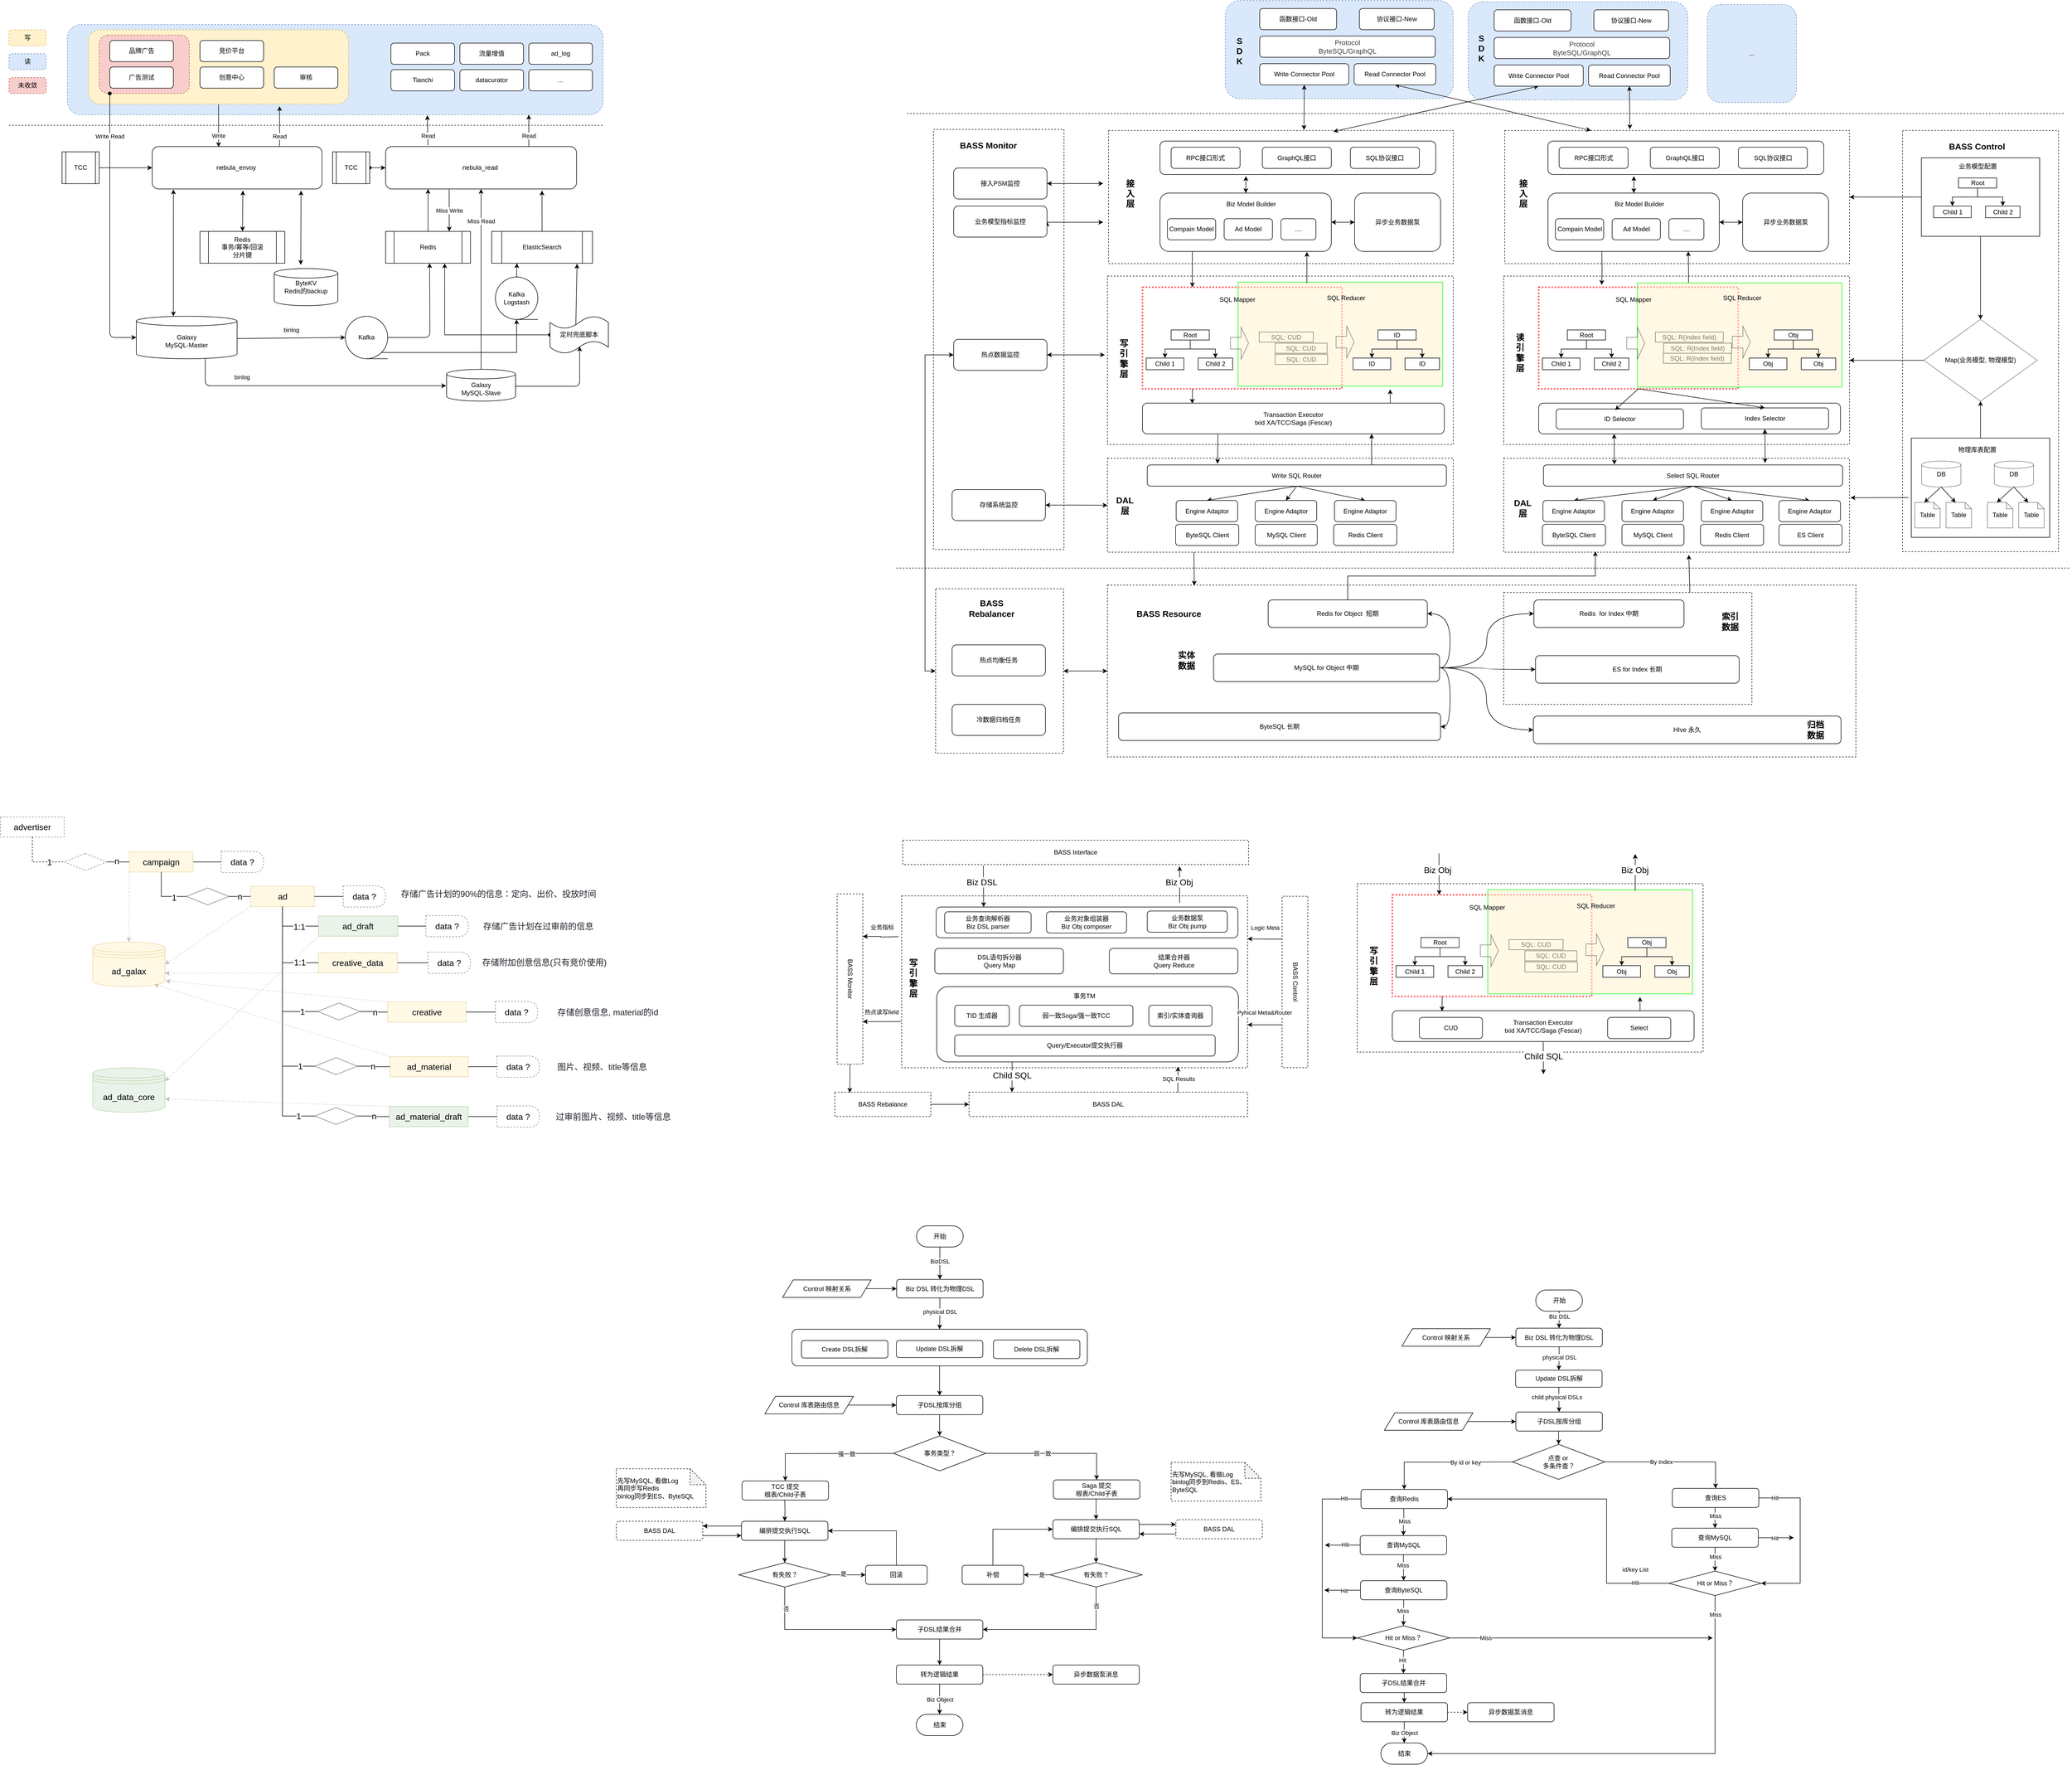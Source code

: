 <mxfile version="13.6.2" type="github">
  <diagram id="uCK1sygjS2s6QOBToBT4" name="Page-1">
    <mxGraphModel dx="2844" dy="1011" grid="0" gridSize="10" guides="1" tooltips="1" connect="1" arrows="1" fold="1" page="1" pageScale="1" pageWidth="827" pageHeight="1169" math="0" shadow="0">
      <root>
        <mxCell id="0" />
        <mxCell id="1" parent="0" />
        <mxCell id="Wf43FNyR2-f-HZP9SnfN-187" value="" style="rounded=0;whiteSpace=wrap;html=1;fillColor=none;dashed=1;" parent="1" vertex="1">
          <mxGeometry x="1265" y="1147" width="1411" height="324" as="geometry" />
        </mxCell>
        <mxCell id="Wf43FNyR2-f-HZP9SnfN-118" value="" style="rounded=0;whiteSpace=wrap;html=1;fillColor=none;dashed=1;" parent="1" vertex="1">
          <mxGeometry x="2764" y="290" width="294" height="794" as="geometry" />
        </mxCell>
        <mxCell id="Wf43FNyR2-f-HZP9SnfN-139" value="" style="rounded=0;whiteSpace=wrap;html=1;fillColor=none;" parent="1" vertex="1">
          <mxGeometry x="2780.5" y="870" width="261" height="187" as="geometry" />
        </mxCell>
        <mxCell id="Wf43FNyR2-f-HZP9SnfN-192" style="edgeStyle=none;rounded=0;orthogonalLoop=1;jettySize=auto;html=1;fontSize=16;exitX=0.75;exitY=0;exitDx=0;exitDy=0;" parent="1" source="Wf43FNyR2-f-HZP9SnfN-188" edge="1">
          <mxGeometry relative="1" as="geometry">
            <mxPoint x="2361" y="1090" as="targetPoint" />
          </mxGeometry>
        </mxCell>
        <mxCell id="Wf43FNyR2-f-HZP9SnfN-188" value="" style="rounded=0;whiteSpace=wrap;html=1;fillColor=none;dashed=1;" parent="1" vertex="1">
          <mxGeometry x="2012" y="1161" width="468" height="211" as="geometry" />
        </mxCell>
        <mxCell id="Wf43FNyR2-f-HZP9SnfN-193" style="edgeStyle=orthogonalEdgeStyle;rounded=0;orthogonalLoop=1;jettySize=auto;html=1;exitX=0.5;exitY=0;exitDx=0;exitDy=0;entryX=0.265;entryY=0.992;entryDx=0;entryDy=0;entryPerimeter=0;fontSize=16;" parent="1" source="Wf43FNyR2-f-HZP9SnfN-159" target="Wf43FNyR2-f-HZP9SnfN-95" edge="1">
          <mxGeometry relative="1" as="geometry" />
        </mxCell>
        <mxCell id="Wf43FNyR2-f-HZP9SnfN-24" value="" style="rounded=0;whiteSpace=wrap;html=1;fillColor=none;dashed=1;" parent="1" vertex="1">
          <mxGeometry x="1267" y="290" width="650" height="251" as="geometry" />
        </mxCell>
        <mxCell id="Wf43FNyR2-f-HZP9SnfN-105" value="SQL: R(Index field)" style="whiteSpace=wrap;html=1;" parent="1" vertex="1">
          <mxGeometry x="2313" y="710" width="128" height="19" as="geometry" />
        </mxCell>
        <mxCell id="Wf43FNyR2-f-HZP9SnfN-55" value="" style="rounded=0;whiteSpace=wrap;html=1;fillColor=none;dashed=1;" parent="1" vertex="1">
          <mxGeometry x="1265" y="564.5" width="652" height="317.5" as="geometry" />
        </mxCell>
        <mxCell id="BCNHPvnMM_rRCqIXTzES-61" value="" style="rounded=1;whiteSpace=wrap;html=1;fillColor=#dae8fc;dashed=1;strokeColor=#6c8ebf;shadow=0;" parent="1" vertex="1">
          <mxGeometry x="-696" y="90.25" width="1010" height="170" as="geometry" />
        </mxCell>
        <mxCell id="BCNHPvnMM_rRCqIXTzES-70" value="Write" style="edgeStyle=none;rounded=0;orthogonalLoop=1;jettySize=auto;html=1;exitX=0.5;exitY=1;exitDx=0;exitDy=0;entryX=0.391;entryY=0.013;entryDx=0;entryDy=0;entryPerimeter=0;startArrow=none;startFill=0;" parent="1" source="BCNHPvnMM_rRCqIXTzES-58" target="BCNHPvnMM_rRCqIXTzES-6" edge="1">
          <mxGeometry x="0.481" relative="1" as="geometry">
            <mxPoint as="offset" />
          </mxGeometry>
        </mxCell>
        <mxCell id="BCNHPvnMM_rRCqIXTzES-58" value="" style="rounded=1;whiteSpace=wrap;html=1;fillColor=#fff2cc;dashed=1;strokeColor=#d6b656;shadow=0;" parent="1" vertex="1">
          <mxGeometry x="-656" y="100.25" width="490" height="140" as="geometry" />
        </mxCell>
        <mxCell id="BCNHPvnMM_rRCqIXTzES-60" value="" style="rounded=1;whiteSpace=wrap;html=1;fillColor=#f8cecc;dashed=1;strokeColor=#b85450;shadow=0;" parent="1" vertex="1">
          <mxGeometry x="-636" y="110.25" width="170" height="110" as="geometry" />
        </mxCell>
        <mxCell id="BCNHPvnMM_rRCqIXTzES-2" value="竞价平台" style="rounded=1;whiteSpace=wrap;html=1;" parent="1" vertex="1">
          <mxGeometry x="-446" y="120.25" width="120" height="40" as="geometry" />
        </mxCell>
        <mxCell id="BCNHPvnMM_rRCqIXTzES-3" value="品牌广告" style="rounded=1;whiteSpace=wrap;html=1;" parent="1" vertex="1">
          <mxGeometry x="-616" y="120.25" width="120" height="40" as="geometry" />
        </mxCell>
        <mxCell id="BCNHPvnMM_rRCqIXTzES-5" value="创意中心" style="rounded=1;whiteSpace=wrap;html=1;" parent="1" vertex="1">
          <mxGeometry x="-446" y="170.25" width="120" height="40" as="geometry" />
        </mxCell>
        <mxCell id="BCNHPvnMM_rRCqIXTzES-20" style="rounded=0;orthogonalLoop=1;jettySize=auto;html=1;entryX=0.368;entryY=0;entryDx=0;entryDy=0;entryPerimeter=0;startArrow=classic;startFill=1;" parent="1" target="BCNHPvnMM_rRCqIXTzES-10" edge="1">
          <mxGeometry relative="1" as="geometry">
            <mxPoint x="-496" y="401.25" as="sourcePoint" />
          </mxGeometry>
        </mxCell>
        <mxCell id="BCNHPvnMM_rRCqIXTzES-44" style="rounded=0;orthogonalLoop=1;jettySize=auto;html=1;exitX=0.534;exitY=1.038;exitDx=0;exitDy=0;startArrow=classic;startFill=1;exitPerimeter=0;" parent="1" source="BCNHPvnMM_rRCqIXTzES-6" target="BCNHPvnMM_rRCqIXTzES-19" edge="1">
          <mxGeometry relative="1" as="geometry" />
        </mxCell>
        <mxCell id="BCNHPvnMM_rRCqIXTzES-71" style="edgeStyle=none;rounded=0;orthogonalLoop=1;jettySize=auto;html=1;exitX=0.75;exitY=0;exitDx=0;exitDy=0;entryX=0.735;entryY=1.029;entryDx=0;entryDy=0;entryPerimeter=0;startArrow=none;startFill=0;" parent="1" source="BCNHPvnMM_rRCqIXTzES-6" target="BCNHPvnMM_rRCqIXTzES-58" edge="1">
          <mxGeometry relative="1" as="geometry" />
        </mxCell>
        <mxCell id="BCNHPvnMM_rRCqIXTzES-72" value="Read" style="edgeLabel;html=1;align=center;verticalAlign=middle;resizable=0;points=[];" parent="BCNHPvnMM_rRCqIXTzES-71" vertex="1" connectable="0">
          <mxGeometry x="-0.368" relative="1" as="geometry">
            <mxPoint y="4" as="offset" />
          </mxGeometry>
        </mxCell>
        <mxCell id="BCNHPvnMM_rRCqIXTzES-6" value="nebula_envoy&amp;nbsp;" style="rounded=1;whiteSpace=wrap;html=1;" parent="1" vertex="1">
          <mxGeometry x="-536" y="320.25" width="320" height="80" as="geometry" />
        </mxCell>
        <mxCell id="BCNHPvnMM_rRCqIXTzES-7" value="审核" style="rounded=1;whiteSpace=wrap;html=1;" parent="1" vertex="1">
          <mxGeometry x="-306" y="170.25" width="120" height="40" as="geometry" />
        </mxCell>
        <mxCell id="BCNHPvnMM_rRCqIXTzES-8" value="广告测试" style="rounded=1;whiteSpace=wrap;html=1;" parent="1" vertex="1">
          <mxGeometry x="-616" y="170.25" width="120" height="40" as="geometry" />
        </mxCell>
        <mxCell id="BCNHPvnMM_rRCqIXTzES-68" style="edgeStyle=none;rounded=0;orthogonalLoop=1;jettySize=auto;html=1;exitX=0.222;exitY=-0.025;exitDx=0;exitDy=0;startArrow=none;startFill=0;exitPerimeter=0;entryX=0.672;entryY=1.006;entryDx=0;entryDy=0;entryPerimeter=0;" parent="1" source="BCNHPvnMM_rRCqIXTzES-9" target="BCNHPvnMM_rRCqIXTzES-61" edge="1">
          <mxGeometry relative="1" as="geometry">
            <mxPoint x="-4" y="241.25" as="targetPoint" />
          </mxGeometry>
        </mxCell>
        <mxCell id="BCNHPvnMM_rRCqIXTzES-73" value="Read" style="edgeLabel;html=1;align=center;verticalAlign=middle;resizable=0;points=[];" parent="BCNHPvnMM_rRCqIXTzES-68" vertex="1" connectable="0">
          <mxGeometry x="0.231" y="1" relative="1" as="geometry">
            <mxPoint x="1.82" y="16.97" as="offset" />
          </mxGeometry>
        </mxCell>
        <mxCell id="BCNHPvnMM_rRCqIXTzES-69" style="edgeStyle=none;rounded=0;orthogonalLoop=1;jettySize=auto;html=1;exitX=0.75;exitY=0;exitDx=0;exitDy=0;startArrow=none;startFill=0;" parent="1" source="BCNHPvnMM_rRCqIXTzES-9" edge="1">
          <mxGeometry relative="1" as="geometry">
            <mxPoint x="174" y="260.25" as="targetPoint" />
          </mxGeometry>
        </mxCell>
        <mxCell id="BCNHPvnMM_rRCqIXTzES-74" value="Read" style="edgeLabel;html=1;align=center;verticalAlign=middle;resizable=0;points=[];" parent="BCNHPvnMM_rRCqIXTzES-69" vertex="1" connectable="0">
          <mxGeometry x="0.282" y="-2" relative="1" as="geometry">
            <mxPoint x="-2" y="18" as="offset" />
          </mxGeometry>
        </mxCell>
        <mxCell id="BCNHPvnMM_rRCqIXTzES-9" value="nebula_read&amp;nbsp;" style="rounded=1;whiteSpace=wrap;html=1;" parent="1" vertex="1">
          <mxGeometry x="-96" y="320.25" width="360" height="80" as="geometry" />
        </mxCell>
        <mxCell id="BCNHPvnMM_rRCqIXTzES-10" value="&lt;br&gt;Galaxy&lt;br&gt;MySQL-Master" style="shape=cylinder2;whiteSpace=wrap;html=1;boundedLbl=1;backgroundOutline=1;size=9;" parent="1" vertex="1">
          <mxGeometry x="-566" y="640.25" width="190" height="80" as="geometry" />
        </mxCell>
        <mxCell id="BCNHPvnMM_rRCqIXTzES-37" style="rounded=0;orthogonalLoop=1;jettySize=auto;html=1;exitX=0.5;exitY=0;exitDx=0;exitDy=0;" parent="1" source="BCNHPvnMM_rRCqIXTzES-13" edge="1">
          <mxGeometry relative="1" as="geometry">
            <mxPoint x="-16" y="400.25" as="targetPoint" />
          </mxGeometry>
        </mxCell>
        <mxCell id="BCNHPvnMM_rRCqIXTzES-13" value="Redis" style="shape=process;whiteSpace=wrap;html=1;backgroundOutline=1;" parent="1" vertex="1">
          <mxGeometry x="-96" y="480.25" width="160" height="60" as="geometry" />
        </mxCell>
        <mxCell id="BCNHPvnMM_rRCqIXTzES-38" style="rounded=0;orthogonalLoop=1;jettySize=auto;html=1;exitX=0.5;exitY=0;exitDx=0;exitDy=0;entryX=0.819;entryY=1.038;entryDx=0;entryDy=0;entryPerimeter=0;" parent="1" source="BCNHPvnMM_rRCqIXTzES-14" target="BCNHPvnMM_rRCqIXTzES-9" edge="1">
          <mxGeometry relative="1" as="geometry" />
        </mxCell>
        <mxCell id="BCNHPvnMM_rRCqIXTzES-14" value="ElasticSearch" style="shape=process;whiteSpace=wrap;html=1;backgroundOutline=1;" parent="1" vertex="1">
          <mxGeometry x="104" y="480.25" width="190" height="60" as="geometry" />
        </mxCell>
        <mxCell id="BCNHPvnMM_rRCqIXTzES-15" value="ByteKV&lt;br&gt;Redis的backup" style="shape=cylinder2;whiteSpace=wrap;html=1;boundedLbl=1;backgroundOutline=1;size=9;" parent="1" vertex="1">
          <mxGeometry x="-306" y="550.25" width="120" height="70" as="geometry" />
        </mxCell>
        <mxCell id="BCNHPvnMM_rRCqIXTzES-19" value="Redis&lt;br&gt;事务/幂等/回滚&lt;br&gt;分片键" style="shape=process;whiteSpace=wrap;html=1;backgroundOutline=1;" parent="1" vertex="1">
          <mxGeometry x="-446" y="480.25" width="160" height="60" as="geometry" />
        </mxCell>
        <mxCell id="BCNHPvnMM_rRCqIXTzES-22" value="" style="endArrow=classic;html=1;entryX=0.5;entryY=1;entryDx=0;entryDy=0;edgeStyle=orthogonalEdgeStyle;" parent="1" source="BCNHPvnMM_rRCqIXTzES-27" edge="1">
          <mxGeometry width="50" height="50" relative="1" as="geometry">
            <mxPoint x="-89" y="682.25" as="sourcePoint" />
            <mxPoint x="-13" y="540.25" as="targetPoint" />
          </mxGeometry>
        </mxCell>
        <mxCell id="BCNHPvnMM_rRCqIXTzES-25" style="edgeStyle=none;rounded=0;orthogonalLoop=1;jettySize=auto;html=1;exitX=0.442;exitY=0.243;exitDx=0;exitDy=0;entryX=0.847;entryY=1.017;entryDx=0;entryDy=0;exitPerimeter=0;entryPerimeter=0;" parent="1" source="BCNHPvnMM_rRCqIXTzES-30" target="BCNHPvnMM_rRCqIXTzES-14" edge="1">
          <mxGeometry relative="1" as="geometry">
            <mxPoint x="164.0" y="665.25" as="sourcePoint" />
          </mxGeometry>
        </mxCell>
        <mxCell id="BCNHPvnMM_rRCqIXTzES-53" style="edgeStyle=orthogonalEdgeStyle;rounded=0;orthogonalLoop=1;jettySize=auto;html=1;exitX=1;exitY=1;exitDx=0;exitDy=0;entryX=0.5;entryY=1;entryDx=0;entryDy=0;startArrow=none;startFill=0;" parent="1" source="BCNHPvnMM_rRCqIXTzES-27" target="BCNHPvnMM_rRCqIXTzES-51" edge="1">
          <mxGeometry relative="1" as="geometry" />
        </mxCell>
        <mxCell id="BCNHPvnMM_rRCqIXTzES-82" style="edgeStyle=orthogonalEdgeStyle;rounded=0;orthogonalLoop=1;jettySize=auto;html=1;exitX=0;exitY=0.5;exitDx=0;exitDy=0;exitPerimeter=0;entryX=0.696;entryY=1.006;entryDx=0;entryDy=0;entryPerimeter=0;startArrow=oval;startFill=1;" parent="1" source="BCNHPvnMM_rRCqIXTzES-30" target="BCNHPvnMM_rRCqIXTzES-13" edge="1">
          <mxGeometry relative="1" as="geometry" />
        </mxCell>
        <mxCell id="BCNHPvnMM_rRCqIXTzES-30" value="定时兜底脚本" style="shape=tape;whiteSpace=wrap;html=1;size=0.333;" parent="1" vertex="1">
          <mxGeometry x="214" y="640.25" width="110" height="70" as="geometry" />
        </mxCell>
        <mxCell id="BCNHPvnMM_rRCqIXTzES-35" style="edgeStyle=orthogonalEdgeStyle;rounded=0;orthogonalLoop=1;jettySize=auto;html=1;exitX=1;exitY=0.5;exitDx=0;exitDy=0;" parent="1" source="BCNHPvnMM_rRCqIXTzES-33" target="BCNHPvnMM_rRCqIXTzES-6" edge="1">
          <mxGeometry relative="1" as="geometry" />
        </mxCell>
        <mxCell id="BCNHPvnMM_rRCqIXTzES-33" value="TCC" style="shape=process;whiteSpace=wrap;html=1;backgroundOutline=1;" parent="1" vertex="1">
          <mxGeometry x="-706" y="330.25" width="70" height="60" as="geometry" />
        </mxCell>
        <mxCell id="BCNHPvnMM_rRCqIXTzES-81" style="edgeStyle=none;rounded=0;orthogonalLoop=1;jettySize=auto;html=1;exitX=1;exitY=0.5;exitDx=0;exitDy=0;entryX=0;entryY=0.5;entryDx=0;entryDy=0;startArrow=oval;startFill=1;" parent="1" source="BCNHPvnMM_rRCqIXTzES-34" target="BCNHPvnMM_rRCqIXTzES-9" edge="1">
          <mxGeometry relative="1" as="geometry" />
        </mxCell>
        <mxCell id="BCNHPvnMM_rRCqIXTzES-34" value="TCC" style="shape=process;whiteSpace=wrap;html=1;backgroundOutline=1;" parent="1" vertex="1">
          <mxGeometry x="-196" y="330.25" width="70" height="60" as="geometry" />
        </mxCell>
        <mxCell id="BCNHPvnMM_rRCqIXTzES-40" value="&lt;br&gt;Galaxy&lt;br&gt;MySQL-Slave" style="shape=cylinder2;whiteSpace=wrap;html=1;boundedLbl=1;backgroundOutline=1;size=9;" parent="1" vertex="1">
          <mxGeometry x="19" y="740.25" width="130" height="60" as="geometry" />
        </mxCell>
        <mxCell id="BCNHPvnMM_rRCqIXTzES-41" value="" style="endArrow=classic;html=1;exitX=0.684;exitY=1;exitDx=0;exitDy=0;exitPerimeter=0;entryX=-0.006;entryY=0.517;entryDx=0;entryDy=0;edgeStyle=orthogonalEdgeStyle;entryPerimeter=0;" parent="1" source="BCNHPvnMM_rRCqIXTzES-10" target="BCNHPvnMM_rRCqIXTzES-40" edge="1">
          <mxGeometry width="50" height="50" relative="1" as="geometry">
            <mxPoint x="-366" y="692.25" as="sourcePoint" />
            <mxPoint x="-6" y="550.25" as="targetPoint" />
          </mxGeometry>
        </mxCell>
        <mxCell id="BCNHPvnMM_rRCqIXTzES-42" value="binlog" style="edgeLabel;html=1;align=center;verticalAlign=middle;resizable=0;points=[];" parent="BCNHPvnMM_rRCqIXTzES-41" vertex="1" connectable="0">
          <mxGeometry x="-0.261" y="-2" relative="1" as="geometry">
            <mxPoint x="-67" y="-19" as="offset" />
          </mxGeometry>
        </mxCell>
        <mxCell id="BCNHPvnMM_rRCqIXTzES-43" style="edgeStyle=none;rounded=0;orthogonalLoop=1;jettySize=auto;html=1;entryX=0.5;entryY=1;entryDx=0;entryDy=0;" parent="1" source="BCNHPvnMM_rRCqIXTzES-40" target="BCNHPvnMM_rRCqIXTzES-9" edge="1">
          <mxGeometry relative="1" as="geometry">
            <mxPoint x="207.04" y="837.26" as="sourcePoint" />
            <mxPoint x="209" y="550.25" as="targetPoint" />
          </mxGeometry>
        </mxCell>
        <mxCell id="BCNHPvnMM_rRCqIXTzES-56" value="Miss Read" style="edgeLabel;html=1;align=center;verticalAlign=middle;resizable=0;points=[];" parent="BCNHPvnMM_rRCqIXTzES-43" vertex="1" connectable="0">
          <mxGeometry x="0.759" y="-1" relative="1" as="geometry">
            <mxPoint x="-1" y="19" as="offset" />
          </mxGeometry>
        </mxCell>
        <mxCell id="BCNHPvnMM_rRCqIXTzES-46" value="Miss Write" style="rounded=0;orthogonalLoop=1;jettySize=auto;html=1;exitX=0.333;exitY=1.013;exitDx=0;exitDy=0;entryX=0.75;entryY=0;entryDx=0;entryDy=0;exitPerimeter=0;" parent="1" source="BCNHPvnMM_rRCqIXTzES-9" target="BCNHPvnMM_rRCqIXTzES-13" edge="1">
          <mxGeometry relative="1" as="geometry">
            <mxPoint x="209" y="490.25" as="sourcePoint" />
            <mxPoint x="208.84" y="413.29" as="targetPoint" />
          </mxGeometry>
        </mxCell>
        <mxCell id="BCNHPvnMM_rRCqIXTzES-47" value="" style="endArrow=classic;html=1;exitX=0.992;exitY=0.533;exitDx=0;exitDy=0;exitPerimeter=0;entryX=0.508;entryY=0.814;entryDx=0;entryDy=0;edgeStyle=orthogonalEdgeStyle;entryPerimeter=0;" parent="1" source="BCNHPvnMM_rRCqIXTzES-40" target="BCNHPvnMM_rRCqIXTzES-30" edge="1">
          <mxGeometry width="50" height="50" relative="1" as="geometry">
            <mxPoint x="-103.13" y="900.25" as="sourcePoint" />
            <mxPoint x="351.13" y="951.27" as="targetPoint" />
          </mxGeometry>
        </mxCell>
        <mxCell id="BCNHPvnMM_rRCqIXTzES-54" style="rounded=0;orthogonalLoop=1;jettySize=auto;html=1;exitX=0.5;exitY=0;exitDx=0;exitDy=0;entryX=0.25;entryY=1;entryDx=0;entryDy=0;startArrow=none;startFill=0;" parent="1" source="BCNHPvnMM_rRCqIXTzES-51" target="BCNHPvnMM_rRCqIXTzES-14" edge="1">
          <mxGeometry relative="1" as="geometry" />
        </mxCell>
        <mxCell id="BCNHPvnMM_rRCqIXTzES-51" value="Kafka&lt;br&gt;Logstash" style="shape=tapeData;whiteSpace=wrap;html=1;perimeter=ellipsePerimeter;" parent="1" vertex="1">
          <mxGeometry x="111" y="566.25" width="80" height="80" as="geometry" />
        </mxCell>
        <mxCell id="BCNHPvnMM_rRCqIXTzES-57" value="" style="endArrow=none;dashed=1;html=1;" parent="1" edge="1">
          <mxGeometry width="50" height="50" relative="1" as="geometry">
            <mxPoint x="-806" y="280.25" as="sourcePoint" />
            <mxPoint x="314" y="280.25" as="targetPoint" />
          </mxGeometry>
        </mxCell>
        <mxCell id="BCNHPvnMM_rRCqIXTzES-59" style="rounded=0;orthogonalLoop=1;jettySize=auto;html=1;exitX=0.534;exitY=1.038;exitDx=0;exitDy=0;startArrow=classic;startFill=1;exitPerimeter=0;entryX=0.417;entryY=-0.1;entryDx=0;entryDy=0;entryPerimeter=0;" parent="1" target="BCNHPvnMM_rRCqIXTzES-15" edge="1">
          <mxGeometry relative="1" as="geometry">
            <mxPoint x="-255.37" y="403.29" as="sourcePoint" />
            <mxPoint x="-256.003" y="480.25" as="targetPoint" />
          </mxGeometry>
        </mxCell>
        <mxCell id="BCNHPvnMM_rRCqIXTzES-62" value="Pack" style="rounded=1;whiteSpace=wrap;html=1;" parent="1" vertex="1">
          <mxGeometry x="-86" y="125.25" width="120" height="40" as="geometry" />
        </mxCell>
        <mxCell id="BCNHPvnMM_rRCqIXTzES-63" value="Tianchi" style="rounded=1;whiteSpace=wrap;html=1;" parent="1" vertex="1">
          <mxGeometry x="-86" y="175.25" width="120" height="40" as="geometry" />
        </mxCell>
        <mxCell id="BCNHPvnMM_rRCqIXTzES-64" value="流量增值" style="rounded=1;whiteSpace=wrap;html=1;" parent="1" vertex="1">
          <mxGeometry x="44" y="125.25" width="120" height="40" as="geometry" />
        </mxCell>
        <mxCell id="BCNHPvnMM_rRCqIXTzES-65" value="datacurator" style="rounded=1;whiteSpace=wrap;html=1;" parent="1" vertex="1">
          <mxGeometry x="44" y="175.25" width="120" height="40" as="geometry" />
        </mxCell>
        <mxCell id="BCNHPvnMM_rRCqIXTzES-66" value="..." style="rounded=1;whiteSpace=wrap;html=1;" parent="1" vertex="1">
          <mxGeometry x="174" y="175.25" width="120" height="40" as="geometry" />
        </mxCell>
        <mxCell id="BCNHPvnMM_rRCqIXTzES-67" value="ad_log" style="rounded=1;whiteSpace=wrap;html=1;" parent="1" vertex="1">
          <mxGeometry x="174" y="125.25" width="120" height="40" as="geometry" />
        </mxCell>
        <mxCell id="BCNHPvnMM_rRCqIXTzES-76" value="" style="endArrow=classic;html=1;entryX=0;entryY=0.5;entryDx=0;entryDy=0;edgeStyle=orthogonalEdgeStyle;entryPerimeter=0;startArrow=oval;startFill=1;" parent="1" source="BCNHPvnMM_rRCqIXTzES-60" target="BCNHPvnMM_rRCqIXTzES-10" edge="1">
          <mxGeometry width="50" height="50" relative="1" as="geometry">
            <mxPoint x="-757.94" y="555.25" as="sourcePoint" />
            <mxPoint x="-636.02" y="480.25" as="targetPoint" />
            <Array as="points">
              <mxPoint x="-616" y="680.25" />
            </Array>
          </mxGeometry>
        </mxCell>
        <mxCell id="BCNHPvnMM_rRCqIXTzES-77" value="Write Read" style="edgeLabel;html=1;align=center;verticalAlign=middle;resizable=0;points=[];" parent="BCNHPvnMM_rRCqIXTzES-76" vertex="1" connectable="0">
          <mxGeometry x="-0.008" y="2" relative="1" as="geometry">
            <mxPoint x="-2" y="-173" as="offset" />
          </mxGeometry>
        </mxCell>
        <mxCell id="BCNHPvnMM_rRCqIXTzES-78" value="写" style="rounded=1;whiteSpace=wrap;html=1;shadow=0;dashed=1;fillColor=#fff2cc;strokeColor=#d6b656;" parent="1" vertex="1">
          <mxGeometry x="-806" y="100.25" width="70" height="30" as="geometry" />
        </mxCell>
        <mxCell id="BCNHPvnMM_rRCqIXTzES-79" value="读" style="rounded=1;whiteSpace=wrap;html=1;shadow=0;dashed=1;fillColor=#dae8fc;strokeColor=#6c8ebf;" parent="1" vertex="1">
          <mxGeometry x="-806" y="145.25" width="70" height="30" as="geometry" />
        </mxCell>
        <mxCell id="BCNHPvnMM_rRCqIXTzES-80" value="未收敛" style="rounded=1;whiteSpace=wrap;html=1;shadow=0;dashed=1;fillColor=#f8cecc;strokeColor=#b85450;" parent="1" vertex="1">
          <mxGeometry x="-806" y="190.25" width="70" height="30" as="geometry" />
        </mxCell>
        <mxCell id="BCNHPvnMM_rRCqIXTzES-27" value="Kafka" style="shape=tapeData;whiteSpace=wrap;html=1;perimeter=ellipsePerimeter;" parent="1" vertex="1">
          <mxGeometry x="-172" y="640.25" width="80" height="80" as="geometry" />
        </mxCell>
        <mxCell id="BCNHPvnMM_rRCqIXTzES-83" value="" style="endArrow=classic;html=1;exitX=1;exitY=0.525;exitDx=0;exitDy=0;exitPerimeter=0;entryX=0;entryY=0.5;entryDx=0;entryDy=0;" parent="1" source="BCNHPvnMM_rRCqIXTzES-10" target="BCNHPvnMM_rRCqIXTzES-27" edge="1">
          <mxGeometry width="50" height="50" relative="1" as="geometry">
            <mxPoint x="-376" y="682.25" as="sourcePoint" />
            <mxPoint x="-16" y="540.25" as="targetPoint" />
          </mxGeometry>
        </mxCell>
        <mxCell id="BCNHPvnMM_rRCqIXTzES-84" value="binlog" style="edgeLabel;html=1;align=center;verticalAlign=middle;resizable=0;points=[];" parent="BCNHPvnMM_rRCqIXTzES-83" vertex="1" connectable="0">
          <mxGeometry x="-0.261" y="-2" relative="1" as="geometry">
            <mxPoint x="25.98" y="-18.25" as="offset" />
          </mxGeometry>
        </mxCell>
        <mxCell id="Wf43FNyR2-f-HZP9SnfN-1" value="" style="rounded=1;whiteSpace=wrap;html=1;fillColor=#dae8fc;dashed=1;strokeColor=#6c8ebf;shadow=0;" parent="1" vertex="1">
          <mxGeometry x="1487" y="45" width="430" height="185" as="geometry" />
        </mxCell>
        <mxCell id="Wf43FNyR2-f-HZP9SnfN-3" value="函数接口-Old" style="rounded=1;whiteSpace=wrap;html=1;" parent="1" vertex="1">
          <mxGeometry x="1552" y="60" width="145" height="40" as="geometry" />
        </mxCell>
        <mxCell id="Wf43FNyR2-f-HZP9SnfN-4" value="协议接口-New" style="rounded=1;whiteSpace=wrap;html=1;" parent="1" vertex="1">
          <mxGeometry x="1740" y="60" width="141" height="40" as="geometry" />
        </mxCell>
        <mxCell id="Wf43FNyR2-f-HZP9SnfN-5" value="&lt;span style=&quot;color: rgb(61 , 61 , 61) ; font-family: &amp;#34;arial&amp;#34; , sans-serif ; font-size: 13px ; text-align: left&quot;&gt;Protocol&lt;br&gt;ByteSQL/GraphQL&lt;br&gt;&lt;/span&gt;" style="rounded=1;whiteSpace=wrap;html=1;" parent="1" vertex="1">
          <mxGeometry x="1552" y="112" width="331" height="40" as="geometry" />
        </mxCell>
        <mxCell id="Wf43FNyR2-f-HZP9SnfN-114" style="rounded=0;orthogonalLoop=1;jettySize=auto;html=1;exitX=0.5;exitY=1;exitDx=0;exitDy=0;entryX=0.567;entryY=-0.004;entryDx=0;entryDy=0;entryPerimeter=0;startArrow=classic;startFill=1;" parent="1" source="Wf43FNyR2-f-HZP9SnfN-6" target="Wf43FNyR2-f-HZP9SnfN-24" edge="1">
          <mxGeometry relative="1" as="geometry" />
        </mxCell>
        <mxCell id="Wf43FNyR2-f-HZP9SnfN-6" value="Write Connector Pool" style="rounded=1;whiteSpace=wrap;html=1;" parent="1" vertex="1">
          <mxGeometry x="1552" y="164" width="168" height="40" as="geometry" />
        </mxCell>
        <mxCell id="Wf43FNyR2-f-HZP9SnfN-116" style="edgeStyle=none;rounded=0;orthogonalLoop=1;jettySize=auto;html=1;exitX=0.5;exitY=1;exitDx=0;exitDy=0;entryX=0.25;entryY=0;entryDx=0;entryDy=0;startArrow=classic;startFill=1;" parent="1" source="Wf43FNyR2-f-HZP9SnfN-7" target="Wf43FNyR2-f-HZP9SnfN-67" edge="1">
          <mxGeometry relative="1" as="geometry" />
        </mxCell>
        <mxCell id="Wf43FNyR2-f-HZP9SnfN-7" value="Read Connector Pool" style="rounded=1;whiteSpace=wrap;html=1;" parent="1" vertex="1">
          <mxGeometry x="1730" y="164" width="154" height="40" as="geometry" />
        </mxCell>
        <mxCell id="Wf43FNyR2-f-HZP9SnfN-8" value="" style="endArrow=none;dashed=1;html=1;" parent="1" edge="1">
          <mxGeometry width="50" height="50" relative="1" as="geometry">
            <mxPoint x="887" y="258" as="sourcePoint" />
            <mxPoint x="3069" y="258" as="targetPoint" />
          </mxGeometry>
        </mxCell>
        <mxCell id="Wf43FNyR2-f-HZP9SnfN-9" value="" style="rounded=1;whiteSpace=wrap;html=1;fillColor=#dae8fc;dashed=1;strokeColor=#6c8ebf;shadow=0;" parent="1" vertex="1">
          <mxGeometry x="1945" y="47.5" width="414" height="185" as="geometry" />
        </mxCell>
        <mxCell id="Wf43FNyR2-f-HZP9SnfN-10" value="函数接口-Old" style="rounded=1;whiteSpace=wrap;html=1;" parent="1" vertex="1">
          <mxGeometry x="1994" y="62.5" width="145" height="40" as="geometry" />
        </mxCell>
        <mxCell id="Wf43FNyR2-f-HZP9SnfN-11" value="协议接口-New" style="rounded=1;whiteSpace=wrap;html=1;" parent="1" vertex="1">
          <mxGeometry x="2182" y="62.5" width="141" height="40" as="geometry" />
        </mxCell>
        <mxCell id="Wf43FNyR2-f-HZP9SnfN-12" value="&lt;span style=&quot;color: rgb(61 , 61 , 61) ; font-family: &amp;#34;arial&amp;#34; , sans-serif ; font-size: 13px ; text-align: left&quot;&gt;Protocol&lt;br&gt;ByteSQL/GraphQL&lt;br&gt;&lt;/span&gt;" style="rounded=1;whiteSpace=wrap;html=1;" parent="1" vertex="1">
          <mxGeometry x="1994" y="114.5" width="331" height="40" as="geometry" />
        </mxCell>
        <mxCell id="Wf43FNyR2-f-HZP9SnfN-115" style="edgeStyle=none;rounded=0;orthogonalLoop=1;jettySize=auto;html=1;exitX=0.5;exitY=1;exitDx=0;exitDy=0;entryX=0.652;entryY=0.008;entryDx=0;entryDy=0;entryPerimeter=0;startArrow=classic;startFill=1;" parent="1" source="Wf43FNyR2-f-HZP9SnfN-13" target="Wf43FNyR2-f-HZP9SnfN-24" edge="1">
          <mxGeometry relative="1" as="geometry" />
        </mxCell>
        <mxCell id="Wf43FNyR2-f-HZP9SnfN-13" value="Write Connector Pool" style="rounded=1;whiteSpace=wrap;html=1;" parent="1" vertex="1">
          <mxGeometry x="1994" y="166.5" width="168" height="40" as="geometry" />
        </mxCell>
        <mxCell id="Wf43FNyR2-f-HZP9SnfN-117" style="edgeStyle=none;rounded=0;orthogonalLoop=1;jettySize=auto;html=1;exitX=0.5;exitY=1;exitDx=0;exitDy=0;entryX=0.363;entryY=-0.009;entryDx=0;entryDy=0;startArrow=classic;startFill=1;entryPerimeter=0;" parent="1" source="Wf43FNyR2-f-HZP9SnfN-14" target="Wf43FNyR2-f-HZP9SnfN-67" edge="1">
          <mxGeometry relative="1" as="geometry" />
        </mxCell>
        <mxCell id="Wf43FNyR2-f-HZP9SnfN-14" value="Read Connector Pool" style="rounded=1;whiteSpace=wrap;html=1;" parent="1" vertex="1">
          <mxGeometry x="2172" y="166.5" width="154" height="40" as="geometry" />
        </mxCell>
        <mxCell id="Wf43FNyR2-f-HZP9SnfN-15" value="..." style="rounded=1;whiteSpace=wrap;html=1;fillColor=#dae8fc;dashed=1;strokeColor=#6c8ebf;shadow=0;" parent="1" vertex="1">
          <mxGeometry x="2396" y="52.5" width="168" height="185" as="geometry" />
        </mxCell>
        <mxCell id="Wf43FNyR2-f-HZP9SnfN-17" value="" style="rounded=1;whiteSpace=wrap;html=1;" parent="1" vertex="1">
          <mxGeometry x="1364" y="310" width="520" height="63" as="geometry" />
        </mxCell>
        <mxCell id="Wf43FNyR2-f-HZP9SnfN-150" style="edgeStyle=none;rounded=0;orthogonalLoop=1;jettySize=auto;html=1;entryX=0.25;entryY=0;entryDx=0;entryDy=0;fontSize=16;" parent="1" target="Wf43FNyR2-f-HZP9SnfN-25" edge="1">
          <mxGeometry relative="1" as="geometry">
            <mxPoint x="1425" y="517" as="sourcePoint" />
          </mxGeometry>
        </mxCell>
        <mxCell id="Wf43FNyR2-f-HZP9SnfN-228" style="edgeStyle=orthogonalEdgeStyle;rounded=0;orthogonalLoop=1;jettySize=auto;html=1;exitX=1;exitY=0.5;exitDx=0;exitDy=0;entryX=0;entryY=0.5;entryDx=0;entryDy=0;startArrow=classic;startFill=1;fontSize=16;" parent="1" source="Wf43FNyR2-f-HZP9SnfN-18" target="Wf43FNyR2-f-HZP9SnfN-227" edge="1">
          <mxGeometry relative="1" as="geometry" />
        </mxCell>
        <mxCell id="Wf43FNyR2-f-HZP9SnfN-18" value="" style="rounded=1;whiteSpace=wrap;html=1;" parent="1" vertex="1">
          <mxGeometry x="1364" y="408" width="323" height="110" as="geometry" />
        </mxCell>
        <mxCell id="Wf43FNyR2-f-HZP9SnfN-19" value="Compain Model" style="rounded=1;whiteSpace=wrap;html=1;" parent="1" vertex="1">
          <mxGeometry x="1378" y="456.25" width="91" height="40" as="geometry" />
        </mxCell>
        <mxCell id="Wf43FNyR2-f-HZP9SnfN-20" value="Ad Model" style="rounded=1;whiteSpace=wrap;html=1;" parent="1" vertex="1">
          <mxGeometry x="1485" y="456.25" width="91" height="40" as="geometry" />
        </mxCell>
        <mxCell id="Wf43FNyR2-f-HZP9SnfN-21" value="...." style="rounded=1;whiteSpace=wrap;html=1;" parent="1" vertex="1">
          <mxGeometry x="1592" y="456.25" width="66" height="40" as="geometry" />
        </mxCell>
        <mxCell id="Wf43FNyR2-f-HZP9SnfN-22" value="Biz Model Builder" style="text;html=1;strokeColor=none;fillColor=none;align=center;verticalAlign=middle;whiteSpace=wrap;rounded=0;" parent="1" vertex="1">
          <mxGeometry x="1462" y="419" width="148" height="20" as="geometry" />
        </mxCell>
        <mxCell id="Wf43FNyR2-f-HZP9SnfN-149" style="edgeStyle=none;rounded=0;orthogonalLoop=1;jettySize=auto;html=1;fontSize=16;startArrow=classic;startFill=1;" parent="1" target="Wf43FNyR2-f-HZP9SnfN-18" edge="1">
          <mxGeometry relative="1" as="geometry">
            <mxPoint x="1526" y="376" as="sourcePoint" />
          </mxGeometry>
        </mxCell>
        <mxCell id="Wf43FNyR2-f-HZP9SnfN-151" style="edgeStyle=none;rounded=0;orthogonalLoop=1;jettySize=auto;html=1;exitX=0.25;exitY=1;exitDx=0;exitDy=0;entryX=0.165;entryY=0.017;entryDx=0;entryDy=0;fontSize=16;entryPerimeter=0;" parent="1" source="Wf43FNyR2-f-HZP9SnfN-25" target="Wf43FNyR2-f-HZP9SnfN-49" edge="1">
          <mxGeometry relative="1" as="geometry" />
        </mxCell>
        <mxCell id="Wf43FNyR2-f-HZP9SnfN-25" value="" style="rounded=0;whiteSpace=wrap;html=1;strokeWidth=3;dashed=1;dashPattern=1 1;strokeColor=#FF6666;fillColor=none;" parent="1" vertex="1">
          <mxGeometry x="1331" y="585.5" width="376" height="191.5" as="geometry" />
        </mxCell>
        <mxCell id="Wf43FNyR2-f-HZP9SnfN-32" value="Root" style="whiteSpace=wrap;html=1;" parent="1" vertex="1">
          <mxGeometry x="1385" y="666" width="72" height="19" as="geometry" />
        </mxCell>
        <mxCell id="Wf43FNyR2-f-HZP9SnfN-33" value="Child 1" style="whiteSpace=wrap;html=1;" parent="1" vertex="1">
          <mxGeometry x="1338" y="719" width="71" height="22" as="geometry" />
        </mxCell>
        <mxCell id="Wf43FNyR2-f-HZP9SnfN-34" value="" style="edgeStyle=elbowEdgeStyle;elbow=vertical;html=1;rounded=0;" parent="1" source="Wf43FNyR2-f-HZP9SnfN-32" target="Wf43FNyR2-f-HZP9SnfN-33" edge="1">
          <mxGeometry relative="1" as="geometry" />
        </mxCell>
        <mxCell id="Wf43FNyR2-f-HZP9SnfN-35" value="Child 2" style="whiteSpace=wrap;html=1;" parent="1" vertex="1">
          <mxGeometry x="1436" y="719" width="65" height="22" as="geometry" />
        </mxCell>
        <mxCell id="Wf43FNyR2-f-HZP9SnfN-36" value="" style="edgeStyle=elbowEdgeStyle;elbow=vertical;html=1;rounded=0;" parent="1" source="Wf43FNyR2-f-HZP9SnfN-32" target="Wf43FNyR2-f-HZP9SnfN-35" edge="1">
          <mxGeometry relative="1" as="geometry" />
        </mxCell>
        <mxCell id="Wf43FNyR2-f-HZP9SnfN-37" value="SQL: CUD" style="whiteSpace=wrap;html=1;" parent="1" vertex="1">
          <mxGeometry x="1551" y="670" width="102" height="19" as="geometry" />
        </mxCell>
        <mxCell id="Wf43FNyR2-f-HZP9SnfN-38" value="SQL: CUD" style="whiteSpace=wrap;html=1;" parent="1" vertex="1">
          <mxGeometry x="1581" y="691" width="98" height="19" as="geometry" />
        </mxCell>
        <mxCell id="Wf43FNyR2-f-HZP9SnfN-39" value="SQL: CUD" style="whiteSpace=wrap;html=1;" parent="1" vertex="1">
          <mxGeometry x="1581" y="712" width="99" height="19" as="geometry" />
        </mxCell>
        <mxCell id="Wf43FNyR2-f-HZP9SnfN-41" value="" style="rounded=0;whiteSpace=wrap;html=1;fillColor=#fff2cc;opacity=50;strokeWidth=2;strokeColor=#00FF00;" parent="1" vertex="1">
          <mxGeometry x="1511" y="576" width="386" height="196" as="geometry" />
        </mxCell>
        <mxCell id="Wf43FNyR2-f-HZP9SnfN-42" value="ID" style="whiteSpace=wrap;html=1;" parent="1" vertex="1">
          <mxGeometry x="1775" y="666" width="72" height="19" as="geometry" />
        </mxCell>
        <mxCell id="Wf43FNyR2-f-HZP9SnfN-43" value="ID" style="whiteSpace=wrap;html=1;" parent="1" vertex="1">
          <mxGeometry x="1728" y="719" width="71" height="22" as="geometry" />
        </mxCell>
        <mxCell id="Wf43FNyR2-f-HZP9SnfN-44" value="" style="edgeStyle=elbowEdgeStyle;elbow=vertical;html=1;rounded=0;" parent="1" source="Wf43FNyR2-f-HZP9SnfN-42" target="Wf43FNyR2-f-HZP9SnfN-43" edge="1">
          <mxGeometry relative="1" as="geometry" />
        </mxCell>
        <mxCell id="Wf43FNyR2-f-HZP9SnfN-45" value="ID" style="whiteSpace=wrap;html=1;" parent="1" vertex="1">
          <mxGeometry x="1826" y="719" width="65" height="22" as="geometry" />
        </mxCell>
        <mxCell id="Wf43FNyR2-f-HZP9SnfN-46" value="" style="edgeStyle=elbowEdgeStyle;elbow=vertical;html=1;rounded=0;" parent="1" source="Wf43FNyR2-f-HZP9SnfN-42" target="Wf43FNyR2-f-HZP9SnfN-45" edge="1">
          <mxGeometry relative="1" as="geometry" />
        </mxCell>
        <mxCell id="Wf43FNyR2-f-HZP9SnfN-47" value="SQL Mapper" style="text;html=1;strokeColor=none;fillColor=none;align=center;verticalAlign=middle;whiteSpace=wrap;rounded=0;" parent="1" vertex="1">
          <mxGeometry x="1436" y="599" width="148" height="20" as="geometry" />
        </mxCell>
        <mxCell id="Wf43FNyR2-f-HZP9SnfN-48" value="SQL Reducer" style="text;html=1;strokeColor=none;fillColor=none;align=center;verticalAlign=middle;whiteSpace=wrap;rounded=0;" parent="1" vertex="1">
          <mxGeometry x="1641" y="596" width="148" height="20" as="geometry" />
        </mxCell>
        <mxCell id="Wf43FNyR2-f-HZP9SnfN-152" style="edgeStyle=none;rounded=0;orthogonalLoop=1;jettySize=auto;html=1;exitX=0.25;exitY=1;exitDx=0;exitDy=0;entryX=0.235;entryY=-0.054;entryDx=0;entryDy=0;fontSize=16;entryPerimeter=0;" parent="1" source="Wf43FNyR2-f-HZP9SnfN-49" target="Wf43FNyR2-f-HZP9SnfN-57" edge="1">
          <mxGeometry relative="1" as="geometry" />
        </mxCell>
        <mxCell id="Wf43FNyR2-f-HZP9SnfN-158" style="edgeStyle=none;rounded=0;orthogonalLoop=1;jettySize=auto;html=1;exitX=0.821;exitY=-0.006;exitDx=0;exitDy=0;fontSize=16;exitPerimeter=0;" parent="1" source="Wf43FNyR2-f-HZP9SnfN-49" edge="1">
          <mxGeometry relative="1" as="geometry">
            <mxPoint x="1798" y="778" as="targetPoint" />
          </mxGeometry>
        </mxCell>
        <mxCell id="Wf43FNyR2-f-HZP9SnfN-49" value="Transaction Executor&lt;br&gt;txid XA/TCC/Saga (Fescar)" style="rounded=1;whiteSpace=wrap;html=1;" parent="1" vertex="1">
          <mxGeometry x="1331" y="804" width="569" height="58" as="geometry" />
        </mxCell>
        <mxCell id="Wf43FNyR2-f-HZP9SnfN-52" value="" style="shape=singleArrow;whiteSpace=wrap;html=1;strokeColor=#000000;strokeWidth=1;fillColor=none;opacity=50;arrowWidth=0.367;arrowSize=0.412;" parent="1" vertex="1">
          <mxGeometry x="1497" y="661" width="34" height="60" as="geometry" />
        </mxCell>
        <mxCell id="Wf43FNyR2-f-HZP9SnfN-53" value="" style="shape=singleArrow;whiteSpace=wrap;html=1;strokeColor=#000000;strokeWidth=1;fillColor=none;opacity=50;arrowWidth=0.367;arrowSize=0.412;" parent="1" vertex="1">
          <mxGeometry x="1696" y="659" width="34" height="60" as="geometry" />
        </mxCell>
        <mxCell id="Wf43FNyR2-f-HZP9SnfN-194" style="edgeStyle=none;rounded=0;orthogonalLoop=1;jettySize=auto;html=1;exitX=0.25;exitY=1;exitDx=0;exitDy=0;entryX=0.116;entryY=0.003;entryDx=0;entryDy=0;entryPerimeter=0;fontSize=16;" parent="1" source="Wf43FNyR2-f-HZP9SnfN-56" target="Wf43FNyR2-f-HZP9SnfN-187" edge="1">
          <mxGeometry relative="1" as="geometry" />
        </mxCell>
        <mxCell id="Wf43FNyR2-f-HZP9SnfN-56" value="" style="rounded=0;whiteSpace=wrap;html=1;fillColor=none;dashed=1;" parent="1" vertex="1">
          <mxGeometry x="1265" y="908" width="652" height="177" as="geometry" />
        </mxCell>
        <mxCell id="Wf43FNyR2-f-HZP9SnfN-153" style="edgeStyle=none;rounded=0;orthogonalLoop=1;jettySize=auto;html=1;exitX=0.5;exitY=1;exitDx=0;exitDy=0;entryX=0.5;entryY=0;entryDx=0;entryDy=0;fontSize=16;" parent="1" source="Wf43FNyR2-f-HZP9SnfN-57" target="Wf43FNyR2-f-HZP9SnfN-61" edge="1">
          <mxGeometry relative="1" as="geometry" />
        </mxCell>
        <mxCell id="Wf43FNyR2-f-HZP9SnfN-154" style="edgeStyle=none;rounded=0;orthogonalLoop=1;jettySize=auto;html=1;exitX=0.5;exitY=1;exitDx=0;exitDy=0;entryX=0.5;entryY=0;entryDx=0;entryDy=0;fontSize=16;" parent="1" source="Wf43FNyR2-f-HZP9SnfN-57" target="Wf43FNyR2-f-HZP9SnfN-63" edge="1">
          <mxGeometry relative="1" as="geometry" />
        </mxCell>
        <mxCell id="Wf43FNyR2-f-HZP9SnfN-155" style="edgeStyle=none;rounded=0;orthogonalLoop=1;jettySize=auto;html=1;exitX=0.5;exitY=1;exitDx=0;exitDy=0;entryX=0.5;entryY=0;entryDx=0;entryDy=0;fontSize=16;" parent="1" source="Wf43FNyR2-f-HZP9SnfN-57" target="Wf43FNyR2-f-HZP9SnfN-64" edge="1">
          <mxGeometry relative="1" as="geometry" />
        </mxCell>
        <mxCell id="Wf43FNyR2-f-HZP9SnfN-157" style="edgeStyle=none;rounded=0;orthogonalLoop=1;jettySize=auto;html=1;exitX=0.75;exitY=0;exitDx=0;exitDy=0;fontSize=16;" parent="1" source="Wf43FNyR2-f-HZP9SnfN-57" edge="1">
          <mxGeometry relative="1" as="geometry">
            <mxPoint x="1763" y="862" as="targetPoint" />
          </mxGeometry>
        </mxCell>
        <mxCell id="Wf43FNyR2-f-HZP9SnfN-57" value="Write SQL Router" style="rounded=1;whiteSpace=wrap;html=1;" parent="1" vertex="1">
          <mxGeometry x="1340" y="920.5" width="564" height="40" as="geometry" />
        </mxCell>
        <mxCell id="Wf43FNyR2-f-HZP9SnfN-58" value="ByteSQL Client" style="rounded=1;whiteSpace=wrap;html=1;" parent="1" vertex="1">
          <mxGeometry x="1393.5" y="1032.5" width="119" height="40" as="geometry" />
        </mxCell>
        <mxCell id="Wf43FNyR2-f-HZP9SnfN-59" value="MySQL Client" style="rounded=1;whiteSpace=wrap;html=1;" parent="1" vertex="1">
          <mxGeometry x="1543.5" y="1032.5" width="117" height="40" as="geometry" />
        </mxCell>
        <mxCell id="Wf43FNyR2-f-HZP9SnfN-60" value="Redis Client" style="rounded=1;whiteSpace=wrap;html=1;" parent="1" vertex="1">
          <mxGeometry x="1691.5" y="1032.5" width="119" height="40" as="geometry" />
        </mxCell>
        <mxCell id="Wf43FNyR2-f-HZP9SnfN-61" value="Engine Adaptor" style="rounded=1;whiteSpace=wrap;html=1;" parent="1" vertex="1">
          <mxGeometry x="1394.5" y="987.5" width="116" height="40" as="geometry" />
        </mxCell>
        <mxCell id="Wf43FNyR2-f-HZP9SnfN-63" value="Engine Adaptor" style="rounded=1;whiteSpace=wrap;html=1;" parent="1" vertex="1">
          <mxGeometry x="1543.5" y="987.5" width="116" height="40" as="geometry" />
        </mxCell>
        <mxCell id="Wf43FNyR2-f-HZP9SnfN-64" value="Engine Adaptor" style="rounded=1;whiteSpace=wrap;html=1;" parent="1" vertex="1">
          <mxGeometry x="1693" y="987.5" width="116" height="40" as="geometry" />
        </mxCell>
        <mxCell id="Wf43FNyR2-f-HZP9SnfN-66" value="" style="rounded=0;whiteSpace=wrap;html=1;fillColor=none;dashed=1;" parent="1" vertex="1">
          <mxGeometry x="2012" y="564.5" width="652" height="317.5" as="geometry" />
        </mxCell>
        <mxCell id="Wf43FNyR2-f-HZP9SnfN-67" value="" style="rounded=0;whiteSpace=wrap;html=1;fillColor=none;dashed=1;" parent="1" vertex="1">
          <mxGeometry x="2014" y="290" width="650" height="251" as="geometry" />
        </mxCell>
        <mxCell id="Wf43FNyR2-f-HZP9SnfN-201" style="edgeStyle=orthogonalEdgeStyle;rounded=0;orthogonalLoop=1;jettySize=auto;html=1;exitX=0.25;exitY=1;exitDx=0;exitDy=0;entryX=0.316;entryY=-0.023;entryDx=0;entryDy=0;entryPerimeter=0;startArrow=none;startFill=0;fontSize=16;" parent="1" target="Wf43FNyR2-f-HZP9SnfN-75" edge="1">
          <mxGeometry relative="1" as="geometry">
            <mxPoint x="2197" y="518" as="sourcePoint" />
          </mxGeometry>
        </mxCell>
        <mxCell id="Wf43FNyR2-f-HZP9SnfN-75" value="" style="rounded=0;whiteSpace=wrap;html=1;strokeWidth=3;dashed=1;dashPattern=1 1;strokeColor=#FF6666;fillColor=none;" parent="1" vertex="1">
          <mxGeometry x="2078" y="585.5" width="376" height="191.5" as="geometry" />
        </mxCell>
        <mxCell id="Wf43FNyR2-f-HZP9SnfN-76" value="Root" style="whiteSpace=wrap;html=1;" parent="1" vertex="1">
          <mxGeometry x="2132" y="666" width="72" height="19" as="geometry" />
        </mxCell>
        <mxCell id="Wf43FNyR2-f-HZP9SnfN-77" value="Child 1" style="whiteSpace=wrap;html=1;" parent="1" vertex="1">
          <mxGeometry x="2085" y="719" width="71" height="22" as="geometry" />
        </mxCell>
        <mxCell id="Wf43FNyR2-f-HZP9SnfN-78" value="" style="edgeStyle=elbowEdgeStyle;elbow=vertical;html=1;rounded=0;" parent="1" source="Wf43FNyR2-f-HZP9SnfN-76" target="Wf43FNyR2-f-HZP9SnfN-77" edge="1">
          <mxGeometry relative="1" as="geometry" />
        </mxCell>
        <mxCell id="Wf43FNyR2-f-HZP9SnfN-79" value="Child 2" style="whiteSpace=wrap;html=1;" parent="1" vertex="1">
          <mxGeometry x="2183" y="719" width="65" height="22" as="geometry" />
        </mxCell>
        <mxCell id="Wf43FNyR2-f-HZP9SnfN-80" value="" style="edgeStyle=elbowEdgeStyle;elbow=vertical;html=1;rounded=0;" parent="1" source="Wf43FNyR2-f-HZP9SnfN-76" target="Wf43FNyR2-f-HZP9SnfN-79" edge="1">
          <mxGeometry relative="1" as="geometry" />
        </mxCell>
        <mxCell id="Wf43FNyR2-f-HZP9SnfN-81" value="SQL: R(Index field)" style="whiteSpace=wrap;html=1;" parent="1" vertex="1">
          <mxGeometry x="2298" y="670" width="128" height="19" as="geometry" />
        </mxCell>
        <mxCell id="Wf43FNyR2-f-HZP9SnfN-82" value="SQL: R(Index field)" style="whiteSpace=wrap;html=1;" parent="1" vertex="1">
          <mxGeometry x="2313.5" y="691" width="128" height="19" as="geometry" />
        </mxCell>
        <mxCell id="8mCT2KA8zwZvzA6OqCu1-65" style="edgeStyle=orthogonalEdgeStyle;rounded=0;orthogonalLoop=1;jettySize=auto;html=1;exitX=0.25;exitY=0;exitDx=0;exitDy=0;entryX=0.819;entryY=1;entryDx=0;entryDy=0;entryPerimeter=0;startArrow=none;startFill=0;endArrow=classic;endFill=1;" edge="1" parent="1" source="Wf43FNyR2-f-HZP9SnfN-84" target="Wf43FNyR2-f-HZP9SnfN-235">
          <mxGeometry relative="1" as="geometry" />
        </mxCell>
        <mxCell id="Wf43FNyR2-f-HZP9SnfN-84" value="" style="rounded=0;whiteSpace=wrap;html=1;fillColor=#fff2cc;opacity=50;strokeWidth=2;strokeColor=#00FF00;" parent="1" vertex="1">
          <mxGeometry x="2264" y="577.5" width="386" height="196" as="geometry" />
        </mxCell>
        <mxCell id="Wf43FNyR2-f-HZP9SnfN-85" value="Obj" style="whiteSpace=wrap;html=1;" parent="1" vertex="1">
          <mxGeometry x="2522" y="666" width="72" height="19" as="geometry" />
        </mxCell>
        <mxCell id="Wf43FNyR2-f-HZP9SnfN-86" value="Obj" style="whiteSpace=wrap;html=1;" parent="1" vertex="1">
          <mxGeometry x="2475" y="719" width="71" height="22" as="geometry" />
        </mxCell>
        <mxCell id="Wf43FNyR2-f-HZP9SnfN-87" value="" style="edgeStyle=elbowEdgeStyle;elbow=vertical;html=1;rounded=0;" parent="1" source="Wf43FNyR2-f-HZP9SnfN-85" target="Wf43FNyR2-f-HZP9SnfN-86" edge="1">
          <mxGeometry relative="1" as="geometry" />
        </mxCell>
        <mxCell id="Wf43FNyR2-f-HZP9SnfN-88" value="Obj" style="whiteSpace=wrap;html=1;" parent="1" vertex="1">
          <mxGeometry x="2573" y="719" width="65" height="22" as="geometry" />
        </mxCell>
        <mxCell id="Wf43FNyR2-f-HZP9SnfN-89" value="" style="edgeStyle=elbowEdgeStyle;elbow=vertical;html=1;rounded=0;" parent="1" source="Wf43FNyR2-f-HZP9SnfN-85" target="Wf43FNyR2-f-HZP9SnfN-88" edge="1">
          <mxGeometry relative="1" as="geometry" />
        </mxCell>
        <mxCell id="Wf43FNyR2-f-HZP9SnfN-90" value="SQL Mapper" style="text;html=1;strokeColor=none;fillColor=none;align=center;verticalAlign=middle;whiteSpace=wrap;rounded=0;" parent="1" vertex="1">
          <mxGeometry x="2183" y="599" width="148" height="20" as="geometry" />
        </mxCell>
        <mxCell id="Wf43FNyR2-f-HZP9SnfN-91" value="SQL Reducer" style="text;html=1;strokeColor=none;fillColor=none;align=center;verticalAlign=middle;whiteSpace=wrap;rounded=0;" parent="1" vertex="1">
          <mxGeometry x="2388" y="596" width="148" height="20" as="geometry" />
        </mxCell>
        <mxCell id="Wf43FNyR2-f-HZP9SnfN-202" style="edgeStyle=orthogonalEdgeStyle;rounded=0;orthogonalLoop=1;jettySize=auto;html=1;exitX=0.25;exitY=1;exitDx=0;exitDy=0;entryX=0.237;entryY=-0.021;entryDx=0;entryDy=0;entryPerimeter=0;startArrow=classic;startFill=1;fontSize=16;" parent="1" source="Wf43FNyR2-f-HZP9SnfN-92" target="Wf43FNyR2-f-HZP9SnfN-96" edge="1">
          <mxGeometry relative="1" as="geometry" />
        </mxCell>
        <mxCell id="Wf43FNyR2-f-HZP9SnfN-92" value="" style="rounded=1;whiteSpace=wrap;html=1;" parent="1" vertex="1">
          <mxGeometry x="2078" y="804" width="569" height="58" as="geometry" />
        </mxCell>
        <mxCell id="Wf43FNyR2-f-HZP9SnfN-93" value="" style="shape=singleArrow;whiteSpace=wrap;html=1;strokeColor=#000000;strokeWidth=1;fillColor=none;opacity=50;arrowWidth=0.367;arrowSize=0.412;" parent="1" vertex="1">
          <mxGeometry x="2244" y="661" width="34" height="60" as="geometry" />
        </mxCell>
        <mxCell id="Wf43FNyR2-f-HZP9SnfN-94" value="" style="shape=singleArrow;whiteSpace=wrap;html=1;strokeColor=#000000;strokeWidth=1;fillColor=none;opacity=50;arrowWidth=0.367;arrowSize=0.412;" parent="1" vertex="1">
          <mxGeometry x="2443" y="659" width="34" height="60" as="geometry" />
        </mxCell>
        <mxCell id="Wf43FNyR2-f-HZP9SnfN-95" value="" style="rounded=0;whiteSpace=wrap;html=1;fillColor=none;dashed=1;" parent="1" vertex="1">
          <mxGeometry x="2012" y="908" width="652" height="177" as="geometry" />
        </mxCell>
        <mxCell id="Wf43FNyR2-f-HZP9SnfN-203" style="rounded=0;orthogonalLoop=1;jettySize=auto;html=1;exitX=0.5;exitY=1;exitDx=0;exitDy=0;startArrow=none;startFill=0;fontSize=16;entryX=0.5;entryY=0;entryDx=0;entryDy=0;" parent="1" source="Wf43FNyR2-f-HZP9SnfN-96" target="Wf43FNyR2-f-HZP9SnfN-100" edge="1">
          <mxGeometry relative="1" as="geometry" />
        </mxCell>
        <mxCell id="Wf43FNyR2-f-HZP9SnfN-204" style="edgeStyle=none;rounded=0;orthogonalLoop=1;jettySize=auto;html=1;exitX=0.5;exitY=1;exitDx=0;exitDy=0;entryX=0.5;entryY=0;entryDx=0;entryDy=0;startArrow=none;startFill=0;fontSize=16;" parent="1" source="Wf43FNyR2-f-HZP9SnfN-96" target="Wf43FNyR2-f-HZP9SnfN-102" edge="1">
          <mxGeometry relative="1" as="geometry" />
        </mxCell>
        <mxCell id="Wf43FNyR2-f-HZP9SnfN-205" style="edgeStyle=none;rounded=0;orthogonalLoop=1;jettySize=auto;html=1;exitX=0.5;exitY=1;exitDx=0;exitDy=0;entryX=0.5;entryY=0;entryDx=0;entryDy=0;startArrow=none;startFill=0;fontSize=16;" parent="1" source="Wf43FNyR2-f-HZP9SnfN-96" target="Wf43FNyR2-f-HZP9SnfN-103" edge="1">
          <mxGeometry relative="1" as="geometry" />
        </mxCell>
        <mxCell id="Wf43FNyR2-f-HZP9SnfN-206" style="edgeStyle=none;rounded=0;orthogonalLoop=1;jettySize=auto;html=1;exitX=0.5;exitY=1;exitDx=0;exitDy=0;entryX=0.5;entryY=0;entryDx=0;entryDy=0;startArrow=none;startFill=0;fontSize=16;" parent="1" source="Wf43FNyR2-f-HZP9SnfN-96" target="Wf43FNyR2-f-HZP9SnfN-104" edge="1">
          <mxGeometry relative="1" as="geometry" />
        </mxCell>
        <mxCell id="Wf43FNyR2-f-HZP9SnfN-96" value="Select SQL Router" style="rounded=1;whiteSpace=wrap;html=1;" parent="1" vertex="1">
          <mxGeometry x="2087" y="920.5" width="564" height="40" as="geometry" />
        </mxCell>
        <mxCell id="Wf43FNyR2-f-HZP9SnfN-97" value="ByteSQL Client" style="rounded=1;whiteSpace=wrap;html=1;" parent="1" vertex="1">
          <mxGeometry x="2085" y="1032.5" width="119" height="40" as="geometry" />
        </mxCell>
        <mxCell id="Wf43FNyR2-f-HZP9SnfN-98" value="MySQL Client" style="rounded=1;whiteSpace=wrap;html=1;" parent="1" vertex="1">
          <mxGeometry x="2235" y="1032.5" width="117" height="40" as="geometry" />
        </mxCell>
        <mxCell id="Wf43FNyR2-f-HZP9SnfN-99" value="Redis Client" style="rounded=1;whiteSpace=wrap;html=1;" parent="1" vertex="1">
          <mxGeometry x="2383" y="1032.5" width="119" height="40" as="geometry" />
        </mxCell>
        <mxCell id="Wf43FNyR2-f-HZP9SnfN-100" value="Engine Adaptor" style="rounded=1;whiteSpace=wrap;html=1;" parent="1" vertex="1">
          <mxGeometry x="2086" y="987.5" width="116" height="40" as="geometry" />
        </mxCell>
        <mxCell id="Wf43FNyR2-f-HZP9SnfN-101" value="ES Client" style="rounded=1;whiteSpace=wrap;html=1;" parent="1" vertex="1">
          <mxGeometry x="2531" y="1032.5" width="119" height="40" as="geometry" />
        </mxCell>
        <mxCell id="Wf43FNyR2-f-HZP9SnfN-102" value="Engine Adaptor" style="rounded=1;whiteSpace=wrap;html=1;" parent="1" vertex="1">
          <mxGeometry x="2235" y="987.5" width="116" height="40" as="geometry" />
        </mxCell>
        <mxCell id="Wf43FNyR2-f-HZP9SnfN-103" value="Engine Adaptor" style="rounded=1;whiteSpace=wrap;html=1;" parent="1" vertex="1">
          <mxGeometry x="2384.5" y="987.5" width="116" height="40" as="geometry" />
        </mxCell>
        <mxCell id="Wf43FNyR2-f-HZP9SnfN-104" value="Engine Adaptor" style="rounded=1;whiteSpace=wrap;html=1;" parent="1" vertex="1">
          <mxGeometry x="2531" y="987.5" width="116" height="40" as="geometry" />
        </mxCell>
        <mxCell id="Wf43FNyR2-f-HZP9SnfN-106" value="ID Selector" style="rounded=1;whiteSpace=wrap;html=1;" parent="1" vertex="1">
          <mxGeometry x="2111" y="815" width="240" height="38" as="geometry" />
        </mxCell>
        <mxCell id="Wf43FNyR2-f-HZP9SnfN-195" style="edgeStyle=none;rounded=0;orthogonalLoop=1;jettySize=auto;html=1;exitX=0.5;exitY=1;exitDx=0;exitDy=0;entryX=0.756;entryY=0.051;entryDx=0;entryDy=0;entryPerimeter=0;startArrow=classic;startFill=1;fontSize=16;" parent="1" source="Wf43FNyR2-f-HZP9SnfN-107" target="Wf43FNyR2-f-HZP9SnfN-95" edge="1">
          <mxGeometry relative="1" as="geometry" />
        </mxCell>
        <mxCell id="Wf43FNyR2-f-HZP9SnfN-107" value="Index Selector" style="rounded=1;whiteSpace=wrap;html=1;" parent="1" vertex="1">
          <mxGeometry x="2384.5" y="813" width="240" height="40" as="geometry" />
        </mxCell>
        <mxCell id="Wf43FNyR2-f-HZP9SnfN-108" value="接&lt;br style=&quot;font-size: 16px&quot;&gt;入&lt;br style=&quot;font-size: 16px&quot;&gt;层" style="text;html=1;strokeColor=none;fillColor=none;align=center;verticalAlign=middle;whiteSpace=wrap;rounded=0;opacity=50;fontSize=16;fontStyle=1" parent="1" vertex="1">
          <mxGeometry x="1288" y="326" width="40" height="166" as="geometry" />
        </mxCell>
        <mxCell id="Wf43FNyR2-f-HZP9SnfN-109" value="写&lt;br&gt;引&lt;br style=&quot;font-size: 16px&quot;&gt;擎&lt;br style=&quot;font-size: 16px&quot;&gt;层" style="text;html=1;strokeColor=none;fillColor=none;align=center;verticalAlign=middle;whiteSpace=wrap;rounded=0;opacity=50;fontSize=16;fontStyle=1" parent="1" vertex="1">
          <mxGeometry x="1276" y="636.5" width="40" height="166" as="geometry" />
        </mxCell>
        <mxCell id="Wf43FNyR2-f-HZP9SnfN-110" value="DAL&lt;br style=&quot;font-size: 16px;&quot;&gt;层" style="text;html=1;strokeColor=none;fillColor=none;align=center;verticalAlign=middle;whiteSpace=wrap;rounded=0;opacity=50;fontSize=16;fontStyle=1" parent="1" vertex="1">
          <mxGeometry x="1278" y="913.5" width="40" height="166" as="geometry" />
        </mxCell>
        <mxCell id="Wf43FNyR2-f-HZP9SnfN-111" value="DAL&lt;br style=&quot;font-size: 16px;&quot;&gt;层" style="text;html=1;strokeColor=none;fillColor=none;align=center;verticalAlign=middle;whiteSpace=wrap;rounded=0;opacity=50;fontSize=16;fontStyle=1" parent="1" vertex="1">
          <mxGeometry x="2028" y="919" width="40" height="166" as="geometry" />
        </mxCell>
        <mxCell id="Wf43FNyR2-f-HZP9SnfN-112" value="读&lt;br&gt;引&lt;br style=&quot;font-size: 16px&quot;&gt;擎&lt;br style=&quot;font-size: 16px&quot;&gt;层" style="text;html=1;strokeColor=none;fillColor=none;align=center;verticalAlign=middle;whiteSpace=wrap;rounded=0;opacity=50;fontSize=16;fontStyle=1" parent="1" vertex="1">
          <mxGeometry x="2023" y="626" width="40" height="166" as="geometry" />
        </mxCell>
        <mxCell id="Wf43FNyR2-f-HZP9SnfN-119" value="BASS Control" style="text;html=1;strokeColor=none;fillColor=none;align=center;verticalAlign=middle;whiteSpace=wrap;rounded=0;opacity=50;fontSize=16;fontStyle=1" parent="1" vertex="1">
          <mxGeometry x="2794" y="304" width="221" height="32" as="geometry" />
        </mxCell>
        <mxCell id="Wf43FNyR2-f-HZP9SnfN-120" value="Root" style="whiteSpace=wrap;html=1;" parent="1" vertex="1">
          <mxGeometry x="2869.5" y="379.5" width="72" height="19" as="geometry" />
        </mxCell>
        <mxCell id="Wf43FNyR2-f-HZP9SnfN-121" value="Child 1" style="whiteSpace=wrap;html=1;" parent="1" vertex="1">
          <mxGeometry x="2822.5" y="432.5" width="71" height="22" as="geometry" />
        </mxCell>
        <mxCell id="Wf43FNyR2-f-HZP9SnfN-122" value="" style="edgeStyle=elbowEdgeStyle;elbow=vertical;html=1;rounded=0;" parent="1" source="Wf43FNyR2-f-HZP9SnfN-120" target="Wf43FNyR2-f-HZP9SnfN-121" edge="1">
          <mxGeometry relative="1" as="geometry" />
        </mxCell>
        <mxCell id="Wf43FNyR2-f-HZP9SnfN-123" value="Child 2" style="whiteSpace=wrap;html=1;" parent="1" vertex="1">
          <mxGeometry x="2920.5" y="432.5" width="65" height="22" as="geometry" />
        </mxCell>
        <mxCell id="Wf43FNyR2-f-HZP9SnfN-124" value="" style="edgeStyle=elbowEdgeStyle;elbow=vertical;html=1;rounded=0;" parent="1" source="Wf43FNyR2-f-HZP9SnfN-120" target="Wf43FNyR2-f-HZP9SnfN-123" edge="1">
          <mxGeometry relative="1" as="geometry" />
        </mxCell>
        <mxCell id="Wf43FNyR2-f-HZP9SnfN-141" style="edgeStyle=none;rounded=0;orthogonalLoop=1;jettySize=auto;html=1;exitX=0;exitY=0.5;exitDx=0;exitDy=0;entryX=1;entryY=0.5;entryDx=0;entryDy=0;" parent="1" source="Wf43FNyR2-f-HZP9SnfN-125" target="Wf43FNyR2-f-HZP9SnfN-66" edge="1">
          <mxGeometry relative="1" as="geometry" />
        </mxCell>
        <mxCell id="Wf43FNyR2-f-HZP9SnfN-125" value="Map(业务模型, 物理模型)" style="rhombus;whiteSpace=wrap;html=1;strokeColor=#000000;strokeWidth=1;fillColor=none;opacity=50;" parent="1" vertex="1">
          <mxGeometry x="2804" y="646.25" width="214" height="154" as="geometry" />
        </mxCell>
        <mxCell id="Wf43FNyR2-f-HZP9SnfN-126" value="DB" style="shape=cylinder2;whiteSpace=wrap;html=1;boundedLbl=1;backgroundOutline=1;size=7.0;strokeColor=#000000;strokeWidth=1;fillColor=none;opacity=50;" parent="1" vertex="1">
          <mxGeometry x="2800" y="913.25" width="74" height="49" as="geometry" />
        </mxCell>
        <mxCell id="Wf43FNyR2-f-HZP9SnfN-127" value="Table" style="shape=note;whiteSpace=wrap;html=1;backgroundOutline=1;darkOpacity=0.05;strokeColor=#000000;strokeWidth=1;fillColor=none;opacity=50;size=12;" parent="1" vertex="1">
          <mxGeometry x="2787" y="991.25" width="48" height="48" as="geometry" />
        </mxCell>
        <mxCell id="Wf43FNyR2-f-HZP9SnfN-128" value="Table" style="shape=note;whiteSpace=wrap;html=1;backgroundOutline=1;darkOpacity=0.05;strokeColor=#000000;strokeWidth=1;fillColor=none;opacity=50;size=12;" parent="1" vertex="1">
          <mxGeometry x="2846" y="991.25" width="48" height="48" as="geometry" />
        </mxCell>
        <mxCell id="Wf43FNyR2-f-HZP9SnfN-129" value="" style="endArrow=classic;html=1;exitX=0.468;exitY=1.034;exitDx=0;exitDy=0;exitPerimeter=0;entryX=0;entryY=0;entryDx=18;entryDy=0;entryPerimeter=0;" parent="1" source="Wf43FNyR2-f-HZP9SnfN-126" target="Wf43FNyR2-f-HZP9SnfN-127" edge="1">
          <mxGeometry width="50" height="50" relative="1" as="geometry">
            <mxPoint x="2427" y="812.25" as="sourcePoint" />
            <mxPoint x="2477" y="762.25" as="targetPoint" />
          </mxGeometry>
        </mxCell>
        <mxCell id="Wf43FNyR2-f-HZP9SnfN-130" value="" style="endArrow=classic;html=1;exitX=0.486;exitY=0.98;exitDx=0;exitDy=0;exitPerimeter=0;entryX=0;entryY=0;entryDx=18;entryDy=0;entryPerimeter=0;" parent="1" source="Wf43FNyR2-f-HZP9SnfN-126" target="Wf43FNyR2-f-HZP9SnfN-128" edge="1">
          <mxGeometry width="50" height="50" relative="1" as="geometry">
            <mxPoint x="2844.632" y="973.916" as="sourcePoint" />
            <mxPoint x="2815" y="1001.25" as="targetPoint" />
          </mxGeometry>
        </mxCell>
        <mxCell id="Wf43FNyR2-f-HZP9SnfN-131" value="DB" style="shape=cylinder2;whiteSpace=wrap;html=1;boundedLbl=1;backgroundOutline=1;size=7.0;strokeColor=#000000;strokeWidth=1;fillColor=none;opacity=50;" parent="1" vertex="1">
          <mxGeometry x="2937" y="913.25" width="74" height="49" as="geometry" />
        </mxCell>
        <mxCell id="Wf43FNyR2-f-HZP9SnfN-132" value="Table" style="shape=note;whiteSpace=wrap;html=1;backgroundOutline=1;darkOpacity=0.05;strokeColor=#000000;strokeWidth=1;fillColor=none;opacity=50;size=12;" parent="1" vertex="1">
          <mxGeometry x="2924" y="991.25" width="48" height="48" as="geometry" />
        </mxCell>
        <mxCell id="Wf43FNyR2-f-HZP9SnfN-133" value="Table" style="shape=note;whiteSpace=wrap;html=1;backgroundOutline=1;darkOpacity=0.05;strokeColor=#000000;strokeWidth=1;fillColor=none;opacity=50;size=12;" parent="1" vertex="1">
          <mxGeometry x="2983" y="991.25" width="48" height="48" as="geometry" />
        </mxCell>
        <mxCell id="Wf43FNyR2-f-HZP9SnfN-134" value="" style="endArrow=classic;html=1;exitX=0.468;exitY=1.034;exitDx=0;exitDy=0;exitPerimeter=0;entryX=0;entryY=0;entryDx=18;entryDy=0;entryPerimeter=0;" parent="1" source="Wf43FNyR2-f-HZP9SnfN-131" target="Wf43FNyR2-f-HZP9SnfN-132" edge="1">
          <mxGeometry width="50" height="50" relative="1" as="geometry">
            <mxPoint x="2564" y="812.25" as="sourcePoint" />
            <mxPoint x="2614" y="762.25" as="targetPoint" />
          </mxGeometry>
        </mxCell>
        <mxCell id="Wf43FNyR2-f-HZP9SnfN-135" value="" style="endArrow=classic;html=1;exitX=0.486;exitY=0.98;exitDx=0;exitDy=0;exitPerimeter=0;entryX=0;entryY=0;entryDx=18;entryDy=0;entryPerimeter=0;" parent="1" source="Wf43FNyR2-f-HZP9SnfN-131" target="Wf43FNyR2-f-HZP9SnfN-133" edge="1">
          <mxGeometry width="50" height="50" relative="1" as="geometry">
            <mxPoint x="2981.632" y="973.916" as="sourcePoint" />
            <mxPoint x="2952" y="1001.25" as="targetPoint" />
          </mxGeometry>
        </mxCell>
        <mxCell id="Wf43FNyR2-f-HZP9SnfN-140" style="edgeStyle=none;rounded=0;orthogonalLoop=1;jettySize=auto;html=1;exitX=0;exitY=0.5;exitDx=0;exitDy=0;entryX=1;entryY=0.5;entryDx=0;entryDy=0;" parent="1" source="Wf43FNyR2-f-HZP9SnfN-138" target="Wf43FNyR2-f-HZP9SnfN-67" edge="1">
          <mxGeometry relative="1" as="geometry" />
        </mxCell>
        <mxCell id="Wf43FNyR2-f-HZP9SnfN-143" style="edgeStyle=none;rounded=0;orthogonalLoop=1;jettySize=auto;html=1;exitX=0.5;exitY=1;exitDx=0;exitDy=0;entryX=0.5;entryY=0;entryDx=0;entryDy=0;" parent="1" source="Wf43FNyR2-f-HZP9SnfN-138" target="Wf43FNyR2-f-HZP9SnfN-125" edge="1">
          <mxGeometry relative="1" as="geometry" />
        </mxCell>
        <mxCell id="Wf43FNyR2-f-HZP9SnfN-138" value="" style="rounded=0;whiteSpace=wrap;html=1;fillColor=none;" parent="1" vertex="1">
          <mxGeometry x="2799.5" y="341.5" width="223" height="148" as="geometry" />
        </mxCell>
        <mxCell id="Wf43FNyR2-f-HZP9SnfN-142" style="edgeStyle=none;rounded=0;orthogonalLoop=1;jettySize=auto;html=1;entryX=1.003;entryY=0.42;entryDx=0;entryDy=0;exitX=-0.02;exitY=0.599;exitDx=0;exitDy=0;exitPerimeter=0;entryPerimeter=0;" parent="1" source="Wf43FNyR2-f-HZP9SnfN-139" target="Wf43FNyR2-f-HZP9SnfN-95" edge="1">
          <mxGeometry relative="1" as="geometry">
            <mxPoint x="2774" y="997" as="sourcePoint" />
          </mxGeometry>
        </mxCell>
        <mxCell id="Wf43FNyR2-f-HZP9SnfN-144" style="edgeStyle=none;rounded=0;orthogonalLoop=1;jettySize=auto;html=1;exitX=0.5;exitY=0;exitDx=0;exitDy=0;entryX=0.5;entryY=1;entryDx=0;entryDy=0;" parent="1" source="Wf43FNyR2-f-HZP9SnfN-139" target="Wf43FNyR2-f-HZP9SnfN-125" edge="1">
          <mxGeometry relative="1" as="geometry" />
        </mxCell>
        <mxCell id="Wf43FNyR2-f-HZP9SnfN-145" value="S&lt;br&gt;D&lt;br&gt;K" style="text;html=1;strokeColor=none;fillColor=none;align=center;verticalAlign=middle;whiteSpace=wrap;rounded=0;opacity=50;fontSize=16;fontStyle=1" parent="1" vertex="1">
          <mxGeometry x="1950" y="51.5" width="40" height="166" as="geometry" />
        </mxCell>
        <mxCell id="Wf43FNyR2-f-HZP9SnfN-146" value="S&lt;br&gt;D&lt;br&gt;K" style="text;html=1;strokeColor=none;fillColor=none;align=center;verticalAlign=middle;whiteSpace=wrap;rounded=0;opacity=50;fontSize=16;fontStyle=1" parent="1" vertex="1">
          <mxGeometry x="1494" y="57" width="40" height="166" as="geometry" />
        </mxCell>
        <mxCell id="Wf43FNyR2-f-HZP9SnfN-147" value="" style="endArrow=none;html=1;dashed=1;" parent="1" edge="1">
          <mxGeometry width="50" height="50" relative="1" as="geometry">
            <mxPoint x="867" y="1115" as="sourcePoint" />
            <mxPoint x="3081" y="1115" as="targetPoint" />
          </mxGeometry>
        </mxCell>
        <mxCell id="Wf43FNyR2-f-HZP9SnfN-159" value="Redis for Object&amp;nbsp; 短期" style="rounded=1;whiteSpace=wrap;html=1;" parent="1" vertex="1">
          <mxGeometry x="1568" y="1175" width="300" height="52" as="geometry" />
        </mxCell>
        <mxCell id="Wf43FNyR2-f-HZP9SnfN-160" value="Redis&amp;nbsp; for Index 中期" style="rounded=1;whiteSpace=wrap;html=1;" parent="1" vertex="1">
          <mxGeometry x="2069" y="1175" width="283" height="52" as="geometry" />
        </mxCell>
        <mxCell id="Wf43FNyR2-f-HZP9SnfN-166" style="edgeStyle=orthogonalEdgeStyle;curved=1;rounded=0;orthogonalLoop=1;jettySize=auto;html=1;exitX=1;exitY=0.5;exitDx=0;exitDy=0;entryX=0;entryY=0.5;entryDx=0;entryDy=0;fontSize=16;" parent="1" source="Wf43FNyR2-f-HZP9SnfN-161" target="Wf43FNyR2-f-HZP9SnfN-160" edge="1">
          <mxGeometry relative="1" as="geometry" />
        </mxCell>
        <mxCell id="Wf43FNyR2-f-HZP9SnfN-167" style="edgeStyle=orthogonalEdgeStyle;curved=1;rounded=0;orthogonalLoop=1;jettySize=auto;html=1;exitX=1;exitY=0.5;exitDx=0;exitDy=0;entryX=0;entryY=0.5;entryDx=0;entryDy=0;fontSize=16;" parent="1" source="Wf43FNyR2-f-HZP9SnfN-161" target="Wf43FNyR2-f-HZP9SnfN-162" edge="1">
          <mxGeometry relative="1" as="geometry" />
        </mxCell>
        <mxCell id="Wf43FNyR2-f-HZP9SnfN-168" style="edgeStyle=orthogonalEdgeStyle;curved=1;rounded=0;orthogonalLoop=1;jettySize=auto;html=1;exitX=1;exitY=0.5;exitDx=0;exitDy=0;entryX=0;entryY=0.5;entryDx=0;entryDy=0;fontSize=16;" parent="1" source="Wf43FNyR2-f-HZP9SnfN-161" target="Wf43FNyR2-f-HZP9SnfN-164" edge="1">
          <mxGeometry relative="1" as="geometry" />
        </mxCell>
        <mxCell id="Wf43FNyR2-f-HZP9SnfN-208" style="edgeStyle=orthogonalEdgeStyle;rounded=0;orthogonalLoop=1;jettySize=auto;html=1;exitX=1;exitY=0.5;exitDx=0;exitDy=0;entryX=1;entryY=0.5;entryDx=0;entryDy=0;startArrow=none;startFill=0;fontSize=16;elbow=vertical;curved=1;" parent="1" source="Wf43FNyR2-f-HZP9SnfN-161" target="Wf43FNyR2-f-HZP9SnfN-159" edge="1">
          <mxGeometry relative="1" as="geometry" />
        </mxCell>
        <mxCell id="Wf43FNyR2-f-HZP9SnfN-209" style="edgeStyle=orthogonalEdgeStyle;curved=1;rounded=0;orthogonalLoop=1;jettySize=auto;html=1;exitX=1;exitY=0.5;exitDx=0;exitDy=0;entryX=1;entryY=0.5;entryDx=0;entryDy=0;startArrow=none;startFill=0;fontSize=16;" parent="1" source="Wf43FNyR2-f-HZP9SnfN-161" target="Wf43FNyR2-f-HZP9SnfN-163" edge="1">
          <mxGeometry relative="1" as="geometry" />
        </mxCell>
        <mxCell id="Wf43FNyR2-f-HZP9SnfN-161" value="MySQL for Object 中期" style="rounded=1;whiteSpace=wrap;html=1;" parent="1" vertex="1">
          <mxGeometry x="1465" y="1277" width="426" height="52" as="geometry" />
        </mxCell>
        <mxCell id="Wf43FNyR2-f-HZP9SnfN-162" value="ES for Index 长期" style="rounded=1;whiteSpace=wrap;html=1;" parent="1" vertex="1">
          <mxGeometry x="2072" y="1280" width="384" height="52" as="geometry" />
        </mxCell>
        <mxCell id="Wf43FNyR2-f-HZP9SnfN-163" value="ByteSQL 长期" style="rounded=1;whiteSpace=wrap;html=1;" parent="1" vertex="1">
          <mxGeometry x="1286" y="1388" width="607" height="52" as="geometry" />
        </mxCell>
        <mxCell id="Wf43FNyR2-f-HZP9SnfN-164" value="HIve 永久" style="rounded=1;whiteSpace=wrap;html=1;" parent="1" vertex="1">
          <mxGeometry x="2068" y="1394" width="580" height="52" as="geometry" />
        </mxCell>
        <mxCell id="Wf43FNyR2-f-HZP9SnfN-189" value="实体数据" style="text;html=1;strokeColor=none;fillColor=none;align=center;verticalAlign=middle;whiteSpace=wrap;rounded=0;opacity=50;fontSize=16;fontStyle=1" parent="1" vertex="1">
          <mxGeometry x="1393.5" y="1206" width="40" height="166" as="geometry" />
        </mxCell>
        <mxCell id="Wf43FNyR2-f-HZP9SnfN-190" value="索引数据" style="text;html=1;strokeColor=none;fillColor=none;align=center;verticalAlign=middle;whiteSpace=wrap;rounded=0;opacity=50;fontSize=16;fontStyle=1" parent="1" vertex="1">
          <mxGeometry x="2418.5" y="1167" width="40" height="98" as="geometry" />
        </mxCell>
        <mxCell id="Wf43FNyR2-f-HZP9SnfN-191" value="归档数据" style="text;html=1;strokeColor=none;fillColor=none;align=center;verticalAlign=middle;whiteSpace=wrap;rounded=0;opacity=50;fontSize=16;fontStyle=1" parent="1" vertex="1">
          <mxGeometry x="2580" y="1386.5" width="40" height="67" as="geometry" />
        </mxCell>
        <mxCell id="Wf43FNyR2-f-HZP9SnfN-196" style="edgeStyle=none;rounded=0;orthogonalLoop=1;jettySize=auto;html=1;exitX=0.5;exitY=1;exitDx=0;exitDy=0;entryX=0.5;entryY=0;entryDx=0;entryDy=0;startArrow=none;startFill=0;fontSize=16;" parent="1" source="Wf43FNyR2-f-HZP9SnfN-75" target="Wf43FNyR2-f-HZP9SnfN-107" edge="1">
          <mxGeometry relative="1" as="geometry" />
        </mxCell>
        <mxCell id="Wf43FNyR2-f-HZP9SnfN-197" style="edgeStyle=none;rounded=0;orthogonalLoop=1;jettySize=auto;html=1;exitX=0.5;exitY=1;exitDx=0;exitDy=0;entryX=0.463;entryY=0.053;entryDx=0;entryDy=0;entryPerimeter=0;startArrow=none;startFill=0;fontSize=16;" parent="1" source="Wf43FNyR2-f-HZP9SnfN-75" target="Wf43FNyR2-f-HZP9SnfN-106" edge="1">
          <mxGeometry relative="1" as="geometry" />
        </mxCell>
        <mxCell id="Wf43FNyR2-f-HZP9SnfN-214" style="edgeStyle=none;rounded=0;orthogonalLoop=1;jettySize=auto;html=1;exitX=0.75;exitY=0;exitDx=0;exitDy=0;fontSize=16;" parent="1" edge="1">
          <mxGeometry relative="1" as="geometry">
            <mxPoint x="1641" y="577.5" as="sourcePoint" />
            <mxPoint x="1641" y="519" as="targetPoint" />
          </mxGeometry>
        </mxCell>
        <mxCell id="Wf43FNyR2-f-HZP9SnfN-216" value="" style="rounded=0;whiteSpace=wrap;html=1;fillColor=none;dashed=1;" parent="1" vertex="1">
          <mxGeometry x="937" y="288" width="246" height="792" as="geometry" />
        </mxCell>
        <mxCell id="Wf43FNyR2-f-HZP9SnfN-217" value="BASS Monitor" style="text;html=1;strokeColor=none;fillColor=none;align=center;verticalAlign=middle;whiteSpace=wrap;rounded=0;opacity=50;fontSize=16;fontStyle=1" parent="1" vertex="1">
          <mxGeometry x="930" y="302" width="221" height="32" as="geometry" />
        </mxCell>
        <mxCell id="Wf43FNyR2-f-HZP9SnfN-218" value="业务模型配置" style="text;html=1;strokeColor=none;fillColor=none;align=center;verticalAlign=middle;whiteSpace=wrap;rounded=0;" parent="1" vertex="1">
          <mxGeometry x="2831.5" y="348" width="148" height="20" as="geometry" />
        </mxCell>
        <mxCell id="Wf43FNyR2-f-HZP9SnfN-219" value="物理库表配置" style="text;html=1;strokeColor=none;fillColor=none;align=center;verticalAlign=middle;whiteSpace=wrap;rounded=0;" parent="1" vertex="1">
          <mxGeometry x="2830.5" y="882" width="148" height="20" as="geometry" />
        </mxCell>
        <mxCell id="Wf43FNyR2-f-HZP9SnfN-250" style="edgeStyle=orthogonalEdgeStyle;rounded=0;orthogonalLoop=1;jettySize=auto;html=1;exitX=1;exitY=0.5;exitDx=0;exitDy=0;startArrow=classic;startFill=1;fontSize=16;" parent="1" source="Wf43FNyR2-f-HZP9SnfN-220" edge="1">
          <mxGeometry relative="1" as="geometry">
            <mxPoint x="1257" y="390" as="targetPoint" />
          </mxGeometry>
        </mxCell>
        <mxCell id="Wf43FNyR2-f-HZP9SnfN-220" value="接入PSM监控" style="rounded=1;whiteSpace=wrap;html=1;" parent="1" vertex="1">
          <mxGeometry x="975" y="360.75" width="176" height="58.5" as="geometry" />
        </mxCell>
        <mxCell id="Wf43FNyR2-f-HZP9SnfN-247" style="edgeStyle=orthogonalEdgeStyle;rounded=0;orthogonalLoop=1;jettySize=auto;html=1;exitX=1;exitY=0.5;exitDx=0;exitDy=0;startArrow=classic;startFill=1;fontSize=16;" parent="1" source="Wf43FNyR2-f-HZP9SnfN-222" edge="1">
          <mxGeometry relative="1" as="geometry">
            <mxPoint x="1257" y="463" as="targetPoint" />
            <Array as="points">
              <mxPoint x="1151" y="463" />
            </Array>
          </mxGeometry>
        </mxCell>
        <mxCell id="Wf43FNyR2-f-HZP9SnfN-222" value="业务模型指标监控" style="rounded=1;whiteSpace=wrap;html=1;" parent="1" vertex="1">
          <mxGeometry x="975" y="432.5" width="176" height="58.5" as="geometry" />
        </mxCell>
        <mxCell id="Wf43FNyR2-f-HZP9SnfN-226" style="edgeStyle=orthogonalEdgeStyle;rounded=0;orthogonalLoop=1;jettySize=auto;html=1;exitX=1;exitY=0.5;exitDx=0;exitDy=0;startArrow=classic;startFill=1;fontSize=16;" parent="1" source="Wf43FNyR2-f-HZP9SnfN-223" edge="1">
          <mxGeometry relative="1" as="geometry">
            <mxPoint x="1260" y="713" as="targetPoint" />
          </mxGeometry>
        </mxCell>
        <mxCell id="Wf43FNyR2-f-HZP9SnfN-254" style="edgeStyle=orthogonalEdgeStyle;rounded=0;orthogonalLoop=1;jettySize=auto;html=1;exitX=0;exitY=0.5;exitDx=0;exitDy=0;entryX=0;entryY=0.5;entryDx=0;entryDy=0;startArrow=classic;startFill=1;fontSize=16;" parent="1" source="Wf43FNyR2-f-HZP9SnfN-223" target="Wf43FNyR2-f-HZP9SnfN-251" edge="1">
          <mxGeometry relative="1" as="geometry" />
        </mxCell>
        <mxCell id="Wf43FNyR2-f-HZP9SnfN-223" value="热点数据监控" style="rounded=1;whiteSpace=wrap;html=1;" parent="1" vertex="1">
          <mxGeometry x="975" y="683.75" width="176" height="58.5" as="geometry" />
        </mxCell>
        <mxCell id="Wf43FNyR2-f-HZP9SnfN-248" style="edgeStyle=orthogonalEdgeStyle;rounded=0;orthogonalLoop=1;jettySize=auto;html=1;exitX=1;exitY=0.5;exitDx=0;exitDy=0;entryX=0;entryY=0.5;entryDx=0;entryDy=0;startArrow=classic;startFill=1;fontSize=16;" parent="1" source="Wf43FNyR2-f-HZP9SnfN-224" target="Wf43FNyR2-f-HZP9SnfN-56" edge="1">
          <mxGeometry relative="1" as="geometry" />
        </mxCell>
        <mxCell id="Wf43FNyR2-f-HZP9SnfN-224" value="存储系统监控" style="rounded=1;whiteSpace=wrap;html=1;" parent="1" vertex="1">
          <mxGeometry x="972" y="967" width="176" height="58.5" as="geometry" />
        </mxCell>
        <mxCell id="Wf43FNyR2-f-HZP9SnfN-227" value="异步业务数据泵" style="rounded=1;whiteSpace=wrap;html=1;" parent="1" vertex="1">
          <mxGeometry x="1731" y="408" width="162" height="110" as="geometry" />
        </mxCell>
        <mxCell id="Wf43FNyR2-f-HZP9SnfN-229" value="RPC接口形式" style="rounded=1;whiteSpace=wrap;html=1;" parent="1" vertex="1">
          <mxGeometry x="1385" y="321.5" width="130" height="40" as="geometry" />
        </mxCell>
        <mxCell id="Wf43FNyR2-f-HZP9SnfN-230" value="GraphQL接口" style="rounded=1;whiteSpace=wrap;html=1;" parent="1" vertex="1">
          <mxGeometry x="1557" y="321.5" width="130" height="40" as="geometry" />
        </mxCell>
        <mxCell id="Wf43FNyR2-f-HZP9SnfN-231" value="SQL协议接口" style="rounded=1;whiteSpace=wrap;html=1;" parent="1" vertex="1">
          <mxGeometry x="1723" y="321.5" width="130" height="40" as="geometry" />
        </mxCell>
        <mxCell id="Wf43FNyR2-f-HZP9SnfN-233" value="" style="rounded=1;whiteSpace=wrap;html=1;" parent="1" vertex="1">
          <mxGeometry x="2095.5" y="310" width="520" height="63" as="geometry" />
        </mxCell>
        <mxCell id="Wf43FNyR2-f-HZP9SnfN-234" style="edgeStyle=orthogonalEdgeStyle;rounded=0;orthogonalLoop=1;jettySize=auto;html=1;exitX=1;exitY=0.5;exitDx=0;exitDy=0;entryX=0;entryY=0.5;entryDx=0;entryDy=0;startArrow=classic;startFill=1;fontSize=16;" parent="1" source="Wf43FNyR2-f-HZP9SnfN-235" target="Wf43FNyR2-f-HZP9SnfN-241" edge="1">
          <mxGeometry relative="1" as="geometry" />
        </mxCell>
        <mxCell id="Wf43FNyR2-f-HZP9SnfN-235" value="" style="rounded=1;whiteSpace=wrap;html=1;" parent="1" vertex="1">
          <mxGeometry x="2095.5" y="408" width="323" height="110" as="geometry" />
        </mxCell>
        <mxCell id="Wf43FNyR2-f-HZP9SnfN-236" value="Compain Model" style="rounded=1;whiteSpace=wrap;html=1;" parent="1" vertex="1">
          <mxGeometry x="2109.5" y="456.25" width="91" height="40" as="geometry" />
        </mxCell>
        <mxCell id="Wf43FNyR2-f-HZP9SnfN-237" value="Ad Model" style="rounded=1;whiteSpace=wrap;html=1;" parent="1" vertex="1">
          <mxGeometry x="2216.5" y="456.25" width="91" height="40" as="geometry" />
        </mxCell>
        <mxCell id="Wf43FNyR2-f-HZP9SnfN-238" value="...." style="rounded=1;whiteSpace=wrap;html=1;" parent="1" vertex="1">
          <mxGeometry x="2323.5" y="456.25" width="66" height="40" as="geometry" />
        </mxCell>
        <mxCell id="Wf43FNyR2-f-HZP9SnfN-239" value="Biz Model Builder" style="text;html=1;strokeColor=none;fillColor=none;align=center;verticalAlign=middle;whiteSpace=wrap;rounded=0;" parent="1" vertex="1">
          <mxGeometry x="2193.5" y="419" width="148" height="20" as="geometry" />
        </mxCell>
        <mxCell id="Wf43FNyR2-f-HZP9SnfN-240" style="edgeStyle=none;rounded=0;orthogonalLoop=1;jettySize=auto;html=1;fontSize=16;startArrow=classic;startFill=1;" parent="1" target="Wf43FNyR2-f-HZP9SnfN-235" edge="1">
          <mxGeometry relative="1" as="geometry">
            <mxPoint x="2257.5" y="376" as="sourcePoint" />
          </mxGeometry>
        </mxCell>
        <mxCell id="Wf43FNyR2-f-HZP9SnfN-241" value="异步业务数据泵" style="rounded=1;whiteSpace=wrap;html=1;" parent="1" vertex="1">
          <mxGeometry x="2462.5" y="408" width="162" height="110" as="geometry" />
        </mxCell>
        <mxCell id="Wf43FNyR2-f-HZP9SnfN-242" value="RPC接口形式" style="rounded=1;whiteSpace=wrap;html=1;" parent="1" vertex="1">
          <mxGeometry x="2116.5" y="321.5" width="130" height="40" as="geometry" />
        </mxCell>
        <mxCell id="Wf43FNyR2-f-HZP9SnfN-243" value="GraphQL接口" style="rounded=1;whiteSpace=wrap;html=1;" parent="1" vertex="1">
          <mxGeometry x="2288.5" y="321.5" width="130" height="40" as="geometry" />
        </mxCell>
        <mxCell id="Wf43FNyR2-f-HZP9SnfN-244" value="SQL协议接口" style="rounded=1;whiteSpace=wrap;html=1;" parent="1" vertex="1">
          <mxGeometry x="2454.5" y="321.5" width="130" height="40" as="geometry" />
        </mxCell>
        <mxCell id="Wf43FNyR2-f-HZP9SnfN-245" value="接&lt;br style=&quot;font-size: 16px&quot;&gt;入&lt;br style=&quot;font-size: 16px&quot;&gt;层" style="text;html=1;strokeColor=none;fillColor=none;align=center;verticalAlign=middle;whiteSpace=wrap;rounded=0;opacity=50;fontSize=16;fontStyle=1" parent="1" vertex="1">
          <mxGeometry x="2029" y="326" width="40" height="166" as="geometry" />
        </mxCell>
        <mxCell id="Wf43FNyR2-f-HZP9SnfN-249" value="BASS Resource&amp;nbsp;" style="text;html=1;strokeColor=none;fillColor=none;align=center;verticalAlign=middle;whiteSpace=wrap;rounded=0;opacity=50;fontSize=16;fontStyle=1" parent="1" vertex="1">
          <mxGeometry x="1313" y="1169" width="140" height="64" as="geometry" />
        </mxCell>
        <mxCell id="Wf43FNyR2-f-HZP9SnfN-255" style="edgeStyle=orthogonalEdgeStyle;rounded=0;orthogonalLoop=1;jettySize=auto;html=1;exitX=1;exitY=0.5;exitDx=0;exitDy=0;entryX=0;entryY=0.5;entryDx=0;entryDy=0;startArrow=classic;startFill=1;fontSize=16;" parent="1" source="Wf43FNyR2-f-HZP9SnfN-251" target="Wf43FNyR2-f-HZP9SnfN-187" edge="1">
          <mxGeometry relative="1" as="geometry" />
        </mxCell>
        <mxCell id="Wf43FNyR2-f-HZP9SnfN-251" value="" style="rounded=0;whiteSpace=wrap;html=1;fillColor=none;dashed=1;" parent="1" vertex="1">
          <mxGeometry x="941" y="1154" width="241" height="310" as="geometry" />
        </mxCell>
        <mxCell id="Wf43FNyR2-f-HZP9SnfN-252" value="热点均衡任务" style="rounded=1;whiteSpace=wrap;html=1;" parent="1" vertex="1">
          <mxGeometry x="972" y="1259.75" width="176" height="58.5" as="geometry" />
        </mxCell>
        <mxCell id="Wf43FNyR2-f-HZP9SnfN-253" value="冷数据归档任务" style="rounded=1;whiteSpace=wrap;html=1;" parent="1" vertex="1">
          <mxGeometry x="972" y="1372" width="176" height="58.5" as="geometry" />
        </mxCell>
        <mxCell id="Wf43FNyR2-f-HZP9SnfN-256" value="BASS&amp;nbsp; Rebalancer&amp;nbsp;" style="text;html=1;strokeColor=none;fillColor=none;align=center;verticalAlign=middle;whiteSpace=wrap;rounded=0;opacity=50;fontSize=16;fontStyle=1" parent="1" vertex="1">
          <mxGeometry x="979" y="1159" width="140" height="64" as="geometry" />
        </mxCell>
        <mxCell id="Wf43FNyR2-f-HZP9SnfN-269" style="edgeStyle=orthogonalEdgeStyle;rounded=0;orthogonalLoop=1;jettySize=auto;html=1;exitX=0.5;exitY=1;exitDx=0;exitDy=0;entryX=0;entryY=0.5;entryDx=0;entryDy=0;startArrow=none;startFill=0;fontSize=16;endArrow=none;endFill=0;" parent="1" source="Wf43FNyR2-f-HZP9SnfN-264" target="Wf43FNyR2-f-HZP9SnfN-266" edge="1">
          <mxGeometry relative="1" as="geometry" />
        </mxCell>
        <mxCell id="Wf43FNyR2-f-HZP9SnfN-283" value="1" style="edgeLabel;html=1;align=center;verticalAlign=middle;resizable=0;points=[];fontSize=16;" parent="Wf43FNyR2-f-HZP9SnfN-269" vertex="1" connectable="0">
          <mxGeometry x="0.477" y="-2" relative="1" as="geometry">
            <mxPoint x="1" as="offset" />
          </mxGeometry>
        </mxCell>
        <mxCell id="Wf43FNyR2-f-HZP9SnfN-324" style="edgeStyle=orthogonalEdgeStyle;rounded=0;orthogonalLoop=1;jettySize=auto;html=1;exitX=1;exitY=0.5;exitDx=0;exitDy=0;entryX=0;entryY=0.5;entryDx=0;entryDy=0;startArrow=none;startFill=0;endArrow=none;endFill=0;fontSize=16;" parent="1" source="Wf43FNyR2-f-HZP9SnfN-264" target="Wf43FNyR2-f-HZP9SnfN-323" edge="1">
          <mxGeometry relative="1" as="geometry" />
        </mxCell>
        <mxCell id="Wf43FNyR2-f-HZP9SnfN-341" style="rounded=0;orthogonalLoop=1;jettySize=auto;html=1;exitX=0;exitY=1;exitDx=0;exitDy=0;entryX=0.5;entryY=0;entryDx=0;entryDy=0;startArrow=none;startFill=0;endArrow=classic;endFill=1;fontSize=16;dashed=1;opacity=20;" parent="1" source="Wf43FNyR2-f-HZP9SnfN-264" target="Wf43FNyR2-f-HZP9SnfN-340" edge="1">
          <mxGeometry relative="1" as="geometry" />
        </mxCell>
        <mxCell id="Wf43FNyR2-f-HZP9SnfN-264" value="campaign" style="rounded=0;whiteSpace=wrap;html=1;strokeColor=#d6b656;strokeWidth=1;fillColor=#fff2cc;fontSize=16;opacity=50;" parent="1" vertex="1">
          <mxGeometry x="-579" y="1650" width="120" height="38" as="geometry" />
        </mxCell>
        <mxCell id="Wf43FNyR2-f-HZP9SnfN-271" style="edgeStyle=orthogonalEdgeStyle;rounded=0;orthogonalLoop=1;jettySize=auto;html=1;exitX=0.5;exitY=1;exitDx=0;exitDy=0;entryX=0;entryY=0.5;entryDx=0;entryDy=0;startArrow=none;startFill=0;endArrow=none;endFill=0;fontSize=16;" parent="1" source="Wf43FNyR2-f-HZP9SnfN-265" target="Wf43FNyR2-f-HZP9SnfN-268" edge="1">
          <mxGeometry relative="1" as="geometry">
            <mxPoint x="-290.47" y="1905.0" as="sourcePoint" />
          </mxGeometry>
        </mxCell>
        <mxCell id="Wf43FNyR2-f-HZP9SnfN-319" value="1" style="edgeLabel;html=1;align=center;verticalAlign=middle;resizable=0;points=[];fontSize=16;" parent="Wf43FNyR2-f-HZP9SnfN-271" vertex="1" connectable="0">
          <mxGeometry x="0.859" y="-2" relative="1" as="geometry">
            <mxPoint x="-10.41" y="-2" as="offset" />
          </mxGeometry>
        </mxCell>
        <mxCell id="Wf43FNyR2-f-HZP9SnfN-308" style="edgeStyle=orthogonalEdgeStyle;rounded=0;orthogonalLoop=1;jettySize=auto;html=1;exitX=0.5;exitY=1;exitDx=0;exitDy=0;entryX=0;entryY=0.5;entryDx=0;entryDy=0;startArrow=none;startFill=0;endArrow=none;endFill=0;fontSize=16;" parent="1" source="Wf43FNyR2-f-HZP9SnfN-265" target="Wf43FNyR2-f-HZP9SnfN-295" edge="1">
          <mxGeometry relative="1" as="geometry" />
        </mxCell>
        <mxCell id="Wf43FNyR2-f-HZP9SnfN-314" value="1:1" style="edgeLabel;html=1;align=center;verticalAlign=middle;resizable=0;points=[];fontSize=16;" parent="Wf43FNyR2-f-HZP9SnfN-308" vertex="1" connectable="0">
          <mxGeometry x="0.306" y="-1" relative="1" as="geometry">
            <mxPoint as="offset" />
          </mxGeometry>
        </mxCell>
        <mxCell id="Wf43FNyR2-f-HZP9SnfN-309" style="edgeStyle=orthogonalEdgeStyle;rounded=0;orthogonalLoop=1;jettySize=auto;html=1;exitX=0.5;exitY=1;exitDx=0;exitDy=0;entryX=0;entryY=0.5;entryDx=0;entryDy=0;startArrow=none;startFill=0;endArrow=none;endFill=0;fontSize=16;" parent="1" source="Wf43FNyR2-f-HZP9SnfN-265" target="Wf43FNyR2-f-HZP9SnfN-289" edge="1">
          <mxGeometry relative="1" as="geometry" />
        </mxCell>
        <mxCell id="Wf43FNyR2-f-HZP9SnfN-315" value="1:1" style="edgeLabel;html=1;align=center;verticalAlign=middle;resizable=0;points=[];fontSize=16;" parent="Wf43FNyR2-f-HZP9SnfN-309" vertex="1" connectable="0">
          <mxGeometry x="0.595" y="1" relative="1" as="geometry">
            <mxPoint as="offset" />
          </mxGeometry>
        </mxCell>
        <mxCell id="Wf43FNyR2-f-HZP9SnfN-342" style="edgeStyle=none;rounded=0;orthogonalLoop=1;jettySize=auto;html=1;exitX=0;exitY=1;exitDx=0;exitDy=0;entryX=1;entryY=0.5;entryDx=0;entryDy=0;dashed=1;startArrow=none;startFill=0;endArrow=classic;endFill=1;fontSize=16;opacity=20;" parent="1" source="Wf43FNyR2-f-HZP9SnfN-265" target="Wf43FNyR2-f-HZP9SnfN-340" edge="1">
          <mxGeometry relative="1" as="geometry" />
        </mxCell>
        <mxCell id="Wf43FNyR2-f-HZP9SnfN-265" value="ad" style="rounded=0;whiteSpace=wrap;html=1;strokeColor=#d6b656;strokeWidth=1;fillColor=#fff2cc;fontSize=16;opacity=50;" parent="1" vertex="1">
          <mxGeometry x="-350.47" y="1715" width="120" height="38" as="geometry" />
        </mxCell>
        <mxCell id="Wf43FNyR2-f-HZP9SnfN-270" style="edgeStyle=orthogonalEdgeStyle;rounded=0;orthogonalLoop=1;jettySize=auto;html=1;exitX=1;exitY=0.5;exitDx=0;exitDy=0;entryX=0;entryY=0.5;entryDx=0;entryDy=0;startArrow=none;startFill=0;endArrow=none;endFill=0;fontSize=16;" parent="1" source="Wf43FNyR2-f-HZP9SnfN-266" target="Wf43FNyR2-f-HZP9SnfN-265" edge="1">
          <mxGeometry relative="1" as="geometry" />
        </mxCell>
        <mxCell id="Wf43FNyR2-f-HZP9SnfN-284" value="n" style="edgeLabel;html=1;align=center;verticalAlign=middle;resizable=0;points=[];fontSize=16;" parent="Wf43FNyR2-f-HZP9SnfN-270" vertex="1" connectable="0">
          <mxGeometry x="-0.22" y="4" relative="1" as="geometry">
            <mxPoint x="4" y="4" as="offset" />
          </mxGeometry>
        </mxCell>
        <mxCell id="Wf43FNyR2-f-HZP9SnfN-266" value="" style="rhombus;whiteSpace=wrap;html=1;strokeColor=#000000;strokeWidth=1;fillColor=none;fontSize=16;opacity=50;" parent="1" vertex="1">
          <mxGeometry x="-471.47" y="1718" width="80" height="32" as="geometry" />
        </mxCell>
        <mxCell id="Wf43FNyR2-f-HZP9SnfN-304" style="edgeStyle=orthogonalEdgeStyle;rounded=0;orthogonalLoop=1;jettySize=auto;html=1;exitX=0.5;exitY=1;exitDx=0;exitDy=0;entryX=0;entryY=0.5;entryDx=0;entryDy=0;startArrow=none;startFill=0;endArrow=none;endFill=0;fontSize=16;" parent="1" source="Wf43FNyR2-f-HZP9SnfN-265" target="Wf43FNyR2-f-HZP9SnfN-303" edge="1">
          <mxGeometry relative="1" as="geometry" />
        </mxCell>
        <mxCell id="Wf43FNyR2-f-HZP9SnfN-318" value="1" style="edgeLabel;html=1;align=center;verticalAlign=middle;resizable=0;points=[];fontSize=16;" parent="Wf43FNyR2-f-HZP9SnfN-304" vertex="1" connectable="0">
          <mxGeometry x="0.838" relative="1" as="geometry">
            <mxPoint x="6.53" y="-0.03" as="offset" />
          </mxGeometry>
        </mxCell>
        <mxCell id="Wf43FNyR2-f-HZP9SnfN-334" style="edgeStyle=orthogonalEdgeStyle;rounded=0;orthogonalLoop=1;jettySize=auto;html=1;exitX=1;exitY=0.5;exitDx=0;exitDy=0;entryX=0;entryY=0.5;entryDx=0;entryDy=0;startArrow=none;startFill=0;endArrow=none;endFill=0;fontSize=16;" parent="1" source="Wf43FNyR2-f-HZP9SnfN-267" target="Wf43FNyR2-f-HZP9SnfN-331" edge="1">
          <mxGeometry relative="1" as="geometry" />
        </mxCell>
        <mxCell id="Wf43FNyR2-f-HZP9SnfN-345" style="edgeStyle=none;rounded=0;orthogonalLoop=1;jettySize=auto;html=1;exitX=0;exitY=0;exitDx=0;exitDy=0;entryX=1.01;entryY=0.872;entryDx=0;entryDy=0;entryPerimeter=0;dashed=1;startArrow=none;startFill=0;endArrow=classic;endFill=1;fontSize=16;opacity=20;" parent="1" source="Wf43FNyR2-f-HZP9SnfN-267" target="Wf43FNyR2-f-HZP9SnfN-340" edge="1">
          <mxGeometry relative="1" as="geometry" />
        </mxCell>
        <mxCell id="Wf43FNyR2-f-HZP9SnfN-267" value="creative" style="rounded=0;whiteSpace=wrap;html=1;strokeColor=#d6b656;strokeWidth=1;fillColor=#fff2cc;fontSize=16;opacity=50;" parent="1" vertex="1">
          <mxGeometry x="-92" y="1933" width="147.53" height="38" as="geometry" />
        </mxCell>
        <mxCell id="Wf43FNyR2-f-HZP9SnfN-272" style="edgeStyle=orthogonalEdgeStyle;rounded=0;orthogonalLoop=1;jettySize=auto;html=1;exitX=1;exitY=0.5;exitDx=0;exitDy=0;entryX=0;entryY=0.5;entryDx=0;entryDy=0;startArrow=none;startFill=0;endArrow=none;endFill=0;fontSize=16;" parent="1" source="Wf43FNyR2-f-HZP9SnfN-268" target="Wf43FNyR2-f-HZP9SnfN-267" edge="1">
          <mxGeometry relative="1" as="geometry" />
        </mxCell>
        <mxCell id="Wf43FNyR2-f-HZP9SnfN-286" value="n" style="edgeLabel;html=1;align=center;verticalAlign=middle;resizable=0;points=[];fontSize=16;" parent="Wf43FNyR2-f-HZP9SnfN-272" vertex="1" connectable="0">
          <mxGeometry x="0.004" y="1" relative="1" as="geometry">
            <mxPoint x="1" as="offset" />
          </mxGeometry>
        </mxCell>
        <mxCell id="Wf43FNyR2-f-HZP9SnfN-268" value="" style="rhombus;whiteSpace=wrap;html=1;strokeColor=#000000;strokeWidth=1;fillColor=none;fontSize=16;opacity=50;" parent="1" vertex="1">
          <mxGeometry x="-224.06" y="1935" width="80" height="32" as="geometry" />
        </mxCell>
        <mxCell id="Wf43FNyR2-f-HZP9SnfN-276" style="edgeStyle=orthogonalEdgeStyle;rounded=0;orthogonalLoop=1;jettySize=auto;html=1;exitX=1;exitY=0.5;exitDx=0;exitDy=0;entryX=0;entryY=0.5;entryDx=0;entryDy=0;startArrow=none;startFill=0;endArrow=none;endFill=0;fontSize=16;" parent="1" source="Wf43FNyR2-f-HZP9SnfN-273" target="Wf43FNyR2-f-HZP9SnfN-264" edge="1">
          <mxGeometry relative="1" as="geometry" />
        </mxCell>
        <mxCell id="Wf43FNyR2-f-HZP9SnfN-278" value="n" style="edgeLabel;html=1;align=center;verticalAlign=middle;resizable=0;points=[];fontSize=16;" parent="Wf43FNyR2-f-HZP9SnfN-276" vertex="1" connectable="0">
          <mxGeometry x="-0.132" y="2" relative="1" as="geometry">
            <mxPoint as="offset" />
          </mxGeometry>
        </mxCell>
        <mxCell id="Wf43FNyR2-f-HZP9SnfN-273" value="" style="rhombus;whiteSpace=wrap;html=1;strokeColor=#000000;strokeWidth=1;fillColor=none;fontSize=16;opacity=50;dashed=1;" parent="1" vertex="1">
          <mxGeometry x="-702" y="1653" width="80" height="32" as="geometry" />
        </mxCell>
        <mxCell id="Wf43FNyR2-f-HZP9SnfN-275" style="edgeStyle=orthogonalEdgeStyle;rounded=0;orthogonalLoop=1;jettySize=auto;html=1;exitX=0.5;exitY=1;exitDx=0;exitDy=0;entryX=0;entryY=0.5;entryDx=0;entryDy=0;startArrow=none;startFill=0;endArrow=none;endFill=0;fontSize=16;dashed=1;" parent="1" source="Wf43FNyR2-f-HZP9SnfN-274" target="Wf43FNyR2-f-HZP9SnfN-273" edge="1">
          <mxGeometry relative="1" as="geometry" />
        </mxCell>
        <mxCell id="Wf43FNyR2-f-HZP9SnfN-277" value="1" style="edgeLabel;html=1;align=center;verticalAlign=middle;resizable=0;points=[];fontSize=16;" parent="Wf43FNyR2-f-HZP9SnfN-275" vertex="1" connectable="0">
          <mxGeometry x="0.446" relative="1" as="geometry">
            <mxPoint x="1" as="offset" />
          </mxGeometry>
        </mxCell>
        <mxCell id="Wf43FNyR2-f-HZP9SnfN-274" value="advertiser" style="rounded=0;whiteSpace=wrap;html=1;strokeColor=#000000;strokeWidth=1;fillColor=none;fontSize=16;opacity=50;dashed=1;" parent="1" vertex="1">
          <mxGeometry x="-822" y="1584" width="120" height="38" as="geometry" />
        </mxCell>
        <mxCell id="Wf43FNyR2-f-HZP9SnfN-335" style="edgeStyle=orthogonalEdgeStyle;rounded=0;orthogonalLoop=1;jettySize=auto;html=1;exitX=1;exitY=0.5;exitDx=0;exitDy=0;entryX=0;entryY=0.5;entryDx=0;entryDy=0;startArrow=none;startFill=0;endArrow=none;endFill=0;fontSize=16;" parent="1" source="Wf43FNyR2-f-HZP9SnfN-279" target="Wf43FNyR2-f-HZP9SnfN-332" edge="1">
          <mxGeometry relative="1" as="geometry" />
        </mxCell>
        <mxCell id="Wf43FNyR2-f-HZP9SnfN-347" style="edgeStyle=none;rounded=0;orthogonalLoop=1;jettySize=auto;html=1;exitX=0;exitY=0;exitDx=0;exitDy=0;entryX=0.85;entryY=0.95;entryDx=0;entryDy=0;dashed=1;startArrow=none;startFill=0;endArrow=classic;endFill=1;fontSize=16;entryPerimeter=0;opacity=20;" parent="1" source="Wf43FNyR2-f-HZP9SnfN-279" target="Wf43FNyR2-f-HZP9SnfN-340" edge="1">
          <mxGeometry relative="1" as="geometry" />
        </mxCell>
        <mxCell id="Wf43FNyR2-f-HZP9SnfN-279" value="ad_material" style="rounded=0;whiteSpace=wrap;html=1;strokeColor=#d6b656;strokeWidth=1;fillColor=#fff2cc;fontSize=16;opacity=50;" parent="1" vertex="1">
          <mxGeometry x="-87.86" y="2036" width="147.53" height="38" as="geometry" />
        </mxCell>
        <mxCell id="Wf43FNyR2-f-HZP9SnfN-280" style="edgeStyle=orthogonalEdgeStyle;rounded=0;orthogonalLoop=1;jettySize=auto;html=1;exitX=1;exitY=0.5;exitDx=0;exitDy=0;entryX=0;entryY=0.5;entryDx=0;entryDy=0;startArrow=none;startFill=0;endArrow=none;endFill=0;fontSize=16;" parent="1" source="Wf43FNyR2-f-HZP9SnfN-281" target="Wf43FNyR2-f-HZP9SnfN-279" edge="1">
          <mxGeometry relative="1" as="geometry" />
        </mxCell>
        <mxCell id="Wf43FNyR2-f-HZP9SnfN-288" value="n" style="edgeLabel;html=1;align=center;verticalAlign=middle;resizable=0;points=[];fontSize=16;" parent="Wf43FNyR2-f-HZP9SnfN-280" vertex="1" connectable="0">
          <mxGeometry x="-0.111" relative="1" as="geometry">
            <mxPoint x="1" as="offset" />
          </mxGeometry>
        </mxCell>
        <mxCell id="Wf43FNyR2-f-HZP9SnfN-282" style="edgeStyle=orthogonalEdgeStyle;rounded=0;orthogonalLoop=1;jettySize=auto;html=1;exitX=0;exitY=0.5;exitDx=0;exitDy=0;entryX=0.5;entryY=1;entryDx=0;entryDy=0;startArrow=none;startFill=0;endArrow=none;endFill=0;fontSize=16;" parent="1" source="Wf43FNyR2-f-HZP9SnfN-281" target="Wf43FNyR2-f-HZP9SnfN-265" edge="1">
          <mxGeometry relative="1" as="geometry" />
        </mxCell>
        <mxCell id="Wf43FNyR2-f-HZP9SnfN-317" value="1" style="edgeLabel;html=1;align=center;verticalAlign=middle;resizable=0;points=[];fontSize=16;" parent="Wf43FNyR2-f-HZP9SnfN-282" vertex="1" connectable="0">
          <mxGeometry x="-0.767" y="1" relative="1" as="geometry">
            <mxPoint x="14.35" y="-1" as="offset" />
          </mxGeometry>
        </mxCell>
        <mxCell id="Wf43FNyR2-f-HZP9SnfN-281" value="" style="rhombus;whiteSpace=wrap;html=1;strokeColor=#000000;strokeWidth=1;fillColor=none;fontSize=16;opacity=50;" parent="1" vertex="1">
          <mxGeometry x="-229.3" y="2038" width="80" height="32" as="geometry" />
        </mxCell>
        <mxCell id="Wf43FNyR2-f-HZP9SnfN-330" style="edgeStyle=orthogonalEdgeStyle;rounded=0;orthogonalLoop=1;jettySize=auto;html=1;exitX=1;exitY=0.5;exitDx=0;exitDy=0;entryX=0;entryY=0.5;entryDx=0;entryDy=0;startArrow=none;startFill=0;endArrow=none;endFill=0;fontSize=16;" parent="1" source="Wf43FNyR2-f-HZP9SnfN-289" target="Wf43FNyR2-f-HZP9SnfN-328" edge="1">
          <mxGeometry relative="1" as="geometry" />
        </mxCell>
        <mxCell id="Wf43FNyR2-f-HZP9SnfN-343" style="edgeStyle=none;rounded=0;orthogonalLoop=1;jettySize=auto;html=1;exitX=0;exitY=1;exitDx=0;exitDy=0;entryX=1;entryY=0.7;entryDx=0;entryDy=0;dashed=1;startArrow=none;startFill=0;endArrow=classic;endFill=1;fontSize=16;opacity=20;" parent="1" source="Wf43FNyR2-f-HZP9SnfN-289" target="Wf43FNyR2-f-HZP9SnfN-340" edge="1">
          <mxGeometry relative="1" as="geometry" />
        </mxCell>
        <mxCell id="Wf43FNyR2-f-HZP9SnfN-289" value="creative_data" style="rounded=0;whiteSpace=wrap;html=1;strokeColor=#d6b656;strokeWidth=1;fillColor=#fff2cc;fontSize=16;opacity=50;" parent="1" vertex="1">
          <mxGeometry x="-222.53" y="1840" width="148.53" height="38" as="geometry" />
        </mxCell>
        <mxCell id="Wf43FNyR2-f-HZP9SnfN-329" style="edgeStyle=orthogonalEdgeStyle;rounded=0;orthogonalLoop=1;jettySize=auto;html=1;exitX=1;exitY=0.5;exitDx=0;exitDy=0;entryX=0;entryY=0.5;entryDx=0;entryDy=0;startArrow=none;startFill=0;endArrow=none;endFill=0;fontSize=16;" parent="1" source="Wf43FNyR2-f-HZP9SnfN-295" target="Wf43FNyR2-f-HZP9SnfN-327" edge="1">
          <mxGeometry relative="1" as="geometry" />
        </mxCell>
        <mxCell id="Wf43FNyR2-f-HZP9SnfN-349" style="edgeStyle=none;rounded=0;orthogonalLoop=1;jettySize=auto;html=1;exitX=0;exitY=1;exitDx=0;exitDy=0;entryX=1;entryY=0.3;entryDx=0;entryDy=0;dashed=1;startArrow=none;startFill=0;endArrow=classic;endFill=1;fontSize=16;opacity=20;" parent="1" source="Wf43FNyR2-f-HZP9SnfN-295" target="Wf43FNyR2-f-HZP9SnfN-346" edge="1">
          <mxGeometry relative="1" as="geometry" />
        </mxCell>
        <mxCell id="Wf43FNyR2-f-HZP9SnfN-295" value="ad_draft" style="rounded=0;whiteSpace=wrap;html=1;strokeColor=#82b366;strokeWidth=1;fillColor=#d5e8d4;fontSize=16;opacity=50;" parent="1" vertex="1">
          <mxGeometry x="-222.53" y="1771" width="149.53" height="38" as="geometry" />
        </mxCell>
        <mxCell id="Wf43FNyR2-f-HZP9SnfN-336" style="edgeStyle=orthogonalEdgeStyle;rounded=0;orthogonalLoop=1;jettySize=auto;html=1;exitX=1;exitY=0.5;exitDx=0;exitDy=0;entryX=0;entryY=0.5;entryDx=0;entryDy=0;startArrow=none;startFill=0;endArrow=none;endFill=0;fontSize=16;" parent="1" source="Wf43FNyR2-f-HZP9SnfN-300" target="Wf43FNyR2-f-HZP9SnfN-333" edge="1">
          <mxGeometry relative="1" as="geometry" />
        </mxCell>
        <mxCell id="Wf43FNyR2-f-HZP9SnfN-348" style="edgeStyle=none;rounded=0;orthogonalLoop=1;jettySize=auto;html=1;exitX=0;exitY=0;exitDx=0;exitDy=0;entryX=1;entryY=0.7;entryDx=0;entryDy=0;dashed=1;startArrow=none;startFill=0;endArrow=classic;endFill=1;fontSize=16;opacity=20;" parent="1" source="Wf43FNyR2-f-HZP9SnfN-300" target="Wf43FNyR2-f-HZP9SnfN-346" edge="1">
          <mxGeometry relative="1" as="geometry" />
        </mxCell>
        <mxCell id="Wf43FNyR2-f-HZP9SnfN-300" value="ad_material_draft" style="rounded=0;whiteSpace=wrap;html=1;strokeColor=#82b366;strokeWidth=1;fillColor=#d5e8d4;fontSize=16;opacity=50;" parent="1" vertex="1">
          <mxGeometry x="-88.86" y="2130" width="148.53" height="38" as="geometry" />
        </mxCell>
        <mxCell id="Wf43FNyR2-f-HZP9SnfN-301" style="edgeStyle=orthogonalEdgeStyle;rounded=0;orthogonalLoop=1;jettySize=auto;html=1;exitX=1;exitY=0.5;exitDx=0;exitDy=0;entryX=0;entryY=0.5;entryDx=0;entryDy=0;startArrow=none;startFill=0;endArrow=none;endFill=0;fontSize=16;" parent="1" source="Wf43FNyR2-f-HZP9SnfN-303" target="Wf43FNyR2-f-HZP9SnfN-300" edge="1">
          <mxGeometry relative="1" as="geometry" />
        </mxCell>
        <mxCell id="Wf43FNyR2-f-HZP9SnfN-302" value="n" style="edgeLabel;html=1;align=center;verticalAlign=middle;resizable=0;points=[];fontSize=16;" parent="Wf43FNyR2-f-HZP9SnfN-301" vertex="1" connectable="0">
          <mxGeometry x="0.004" y="1" relative="1" as="geometry">
            <mxPoint x="1" as="offset" />
          </mxGeometry>
        </mxCell>
        <mxCell id="Wf43FNyR2-f-HZP9SnfN-303" value="" style="rhombus;whiteSpace=wrap;html=1;strokeColor=#000000;strokeWidth=1;fillColor=none;fontSize=16;opacity=50;" parent="1" vertex="1">
          <mxGeometry x="-229.3" y="2132" width="80" height="32" as="geometry" />
        </mxCell>
        <mxCell id="Wf43FNyR2-f-HZP9SnfN-320" value="&lt;meta charset=&quot;utf-8&quot;&gt;&lt;div id=&quot;magicdomid-1_35&quot; class=&quot;ace-line locate&quot; dir=&quot;auto&quot; style=&quot;background-color: rgba(0 , 0 , 0 , 0) ; font-size: 16px ; text-align: left ; font-weight: 400 ; line-height: 26.88px ; color: rgb(31 , 35 , 41)&quot;&gt;&lt;span&gt;存储广告计划的90%的信息：定向、出价、投放时间&lt;/span&gt;&lt;/div&gt;" style="text;whiteSpace=wrap;html=1;fontSize=16;" parent="1" vertex="1">
          <mxGeometry x="-68.998" y="1710.004" width="388" height="40" as="geometry" />
        </mxCell>
        <mxCell id="Wf43FNyR2-f-HZP9SnfN-321" value="&lt;meta charset=&quot;utf-8&quot;&gt;&lt;div id=&quot;magicdomid-1_36&quot; class=&quot;ace-line locate&quot; dir=&quot;auto&quot; style=&quot;background-color: rgba(0 , 0 , 0 , 0) ; font-size: 16px ; text-align: left ; font-weight: 400 ; line-height: 26.88px ; color: rgb(31 , 35 , 41)&quot;&gt;&lt;span&gt;存储广告计划在过审前的信息&lt;/span&gt;&lt;/div&gt;" style="text;whiteSpace=wrap;html=1;fontSize=16;" parent="1" vertex="1">
          <mxGeometry x="86.004" y="1770.999" width="228" height="40" as="geometry" />
        </mxCell>
        <mxCell id="Wf43FNyR2-f-HZP9SnfN-322" value="&lt;div id=&quot;magicdomid-1_37&quot; class=&quot;ace-line locate&quot; dir=&quot;auto&quot; style=&quot;background-color: rgba(0 , 0 , 0 , 0) ; font-size: 16px ; text-align: left ; font-weight: 400 ; line-height: 26.88px ; color: rgb(31 , 35 , 41)&quot;&gt;&lt;span&gt;存储附加创意信息(只有竞价使用)&lt;/span&gt;&lt;/div&gt;" style="text;whiteSpace=wrap;html=1;fontSize=16;" parent="1" vertex="1">
          <mxGeometry x="83.53" y="1839" width="265" height="40" as="geometry" />
        </mxCell>
        <mxCell id="Wf43FNyR2-f-HZP9SnfN-323" value="data ?" style="shape=delay;whiteSpace=wrap;html=1;dashed=1;strokeColor=#000000;strokeWidth=1;fillColor=none;fontSize=16;opacity=50;" parent="1" vertex="1">
          <mxGeometry x="-406" y="1649" width="80" height="40" as="geometry" />
        </mxCell>
        <mxCell id="Wf43FNyR2-f-HZP9SnfN-325" style="edgeStyle=orthogonalEdgeStyle;rounded=0;orthogonalLoop=1;jettySize=auto;html=1;exitX=1;exitY=0.5;exitDx=0;exitDy=0;entryX=0;entryY=0.5;entryDx=0;entryDy=0;startArrow=none;startFill=0;endArrow=none;endFill=0;fontSize=16;" parent="1" source="Wf43FNyR2-f-HZP9SnfN-265" target="Wf43FNyR2-f-HZP9SnfN-326" edge="1">
          <mxGeometry relative="1" as="geometry">
            <mxPoint x="-203" y="1730" as="sourcePoint" />
          </mxGeometry>
        </mxCell>
        <mxCell id="Wf43FNyR2-f-HZP9SnfN-326" value="data ?" style="shape=delay;whiteSpace=wrap;html=1;dashed=1;strokeColor=#000000;strokeWidth=1;fillColor=none;fontSize=16;opacity=50;" parent="1" vertex="1">
          <mxGeometry x="-176" y="1714" width="80" height="40" as="geometry" />
        </mxCell>
        <mxCell id="Wf43FNyR2-f-HZP9SnfN-327" value="data ?" style="shape=delay;whiteSpace=wrap;html=1;dashed=1;strokeColor=#000000;strokeWidth=1;fillColor=none;fontSize=16;opacity=50;" parent="1" vertex="1">
          <mxGeometry x="-20" y="1770" width="80" height="40" as="geometry" />
        </mxCell>
        <mxCell id="Wf43FNyR2-f-HZP9SnfN-328" value="data ?" style="shape=delay;whiteSpace=wrap;html=1;dashed=1;strokeColor=#000000;strokeWidth=1;fillColor=none;fontSize=16;opacity=50;" parent="1" vertex="1">
          <mxGeometry x="-16" y="1839" width="80" height="40" as="geometry" />
        </mxCell>
        <mxCell id="Wf43FNyR2-f-HZP9SnfN-331" value="data ?" style="shape=delay;whiteSpace=wrap;html=1;dashed=1;strokeColor=#000000;strokeWidth=1;fillColor=none;fontSize=16;opacity=50;" parent="1" vertex="1">
          <mxGeometry x="111" y="1932" width="80" height="40" as="geometry" />
        </mxCell>
        <mxCell id="Wf43FNyR2-f-HZP9SnfN-332" value="data ?" style="shape=delay;whiteSpace=wrap;html=1;dashed=1;strokeColor=#000000;strokeWidth=1;fillColor=none;fontSize=16;opacity=50;" parent="1" vertex="1">
          <mxGeometry x="114" y="2035" width="80" height="40" as="geometry" />
        </mxCell>
        <mxCell id="Wf43FNyR2-f-HZP9SnfN-333" value="data ?" style="shape=delay;whiteSpace=wrap;html=1;dashed=1;strokeColor=#000000;strokeWidth=1;fillColor=none;fontSize=16;opacity=50;" parent="1" vertex="1">
          <mxGeometry x="114" y="2129" width="80" height="40" as="geometry" />
        </mxCell>
        <mxCell id="Wf43FNyR2-f-HZP9SnfN-337" value="&lt;div id=&quot;magicdomid-1_59&quot; class=&quot;ace-line locate&quot; dir=&quot;auto&quot; style=&quot;background-color: rgba(0 , 0 , 0 , 0) ; font-size: 16px ; text-align: left ; font-weight: 400 ; line-height: 26.88px ; color: rgb(31 , 35 , 41)&quot;&gt;&lt;span&gt;存储创意信息, material的id&lt;/span&gt;&lt;/div&gt;" style="text;whiteSpace=wrap;html=1;fontSize=16;" parent="1" vertex="1">
          <mxGeometry x="226" y="1933" width="214" height="40" as="geometry" />
        </mxCell>
        <mxCell id="Wf43FNyR2-f-HZP9SnfN-338" value="&lt;meta charset=&quot;utf-8&quot;&gt;&lt;div id=&quot;magicdomid-1_79&quot; class=&quot;ace-line locate&quot; dir=&quot;auto&quot; style=&quot;background-color: rgba(0 , 0 , 0 , 0) ; font-size: 16px ; text-align: left ; font-weight: 400 ; line-height: 26.88px ; color: rgb(31 , 35 , 41)&quot;&gt;&lt;span&gt;图片、视频、title等信息&lt;/span&gt;&lt;/div&gt;" style="text;whiteSpace=wrap;html=1;fontSize=16;" parent="1" vertex="1">
          <mxGeometry x="226.001" y="2035.998" width="189" height="40" as="geometry" />
        </mxCell>
        <mxCell id="Wf43FNyR2-f-HZP9SnfN-339" value="&lt;div id=&quot;magicdomid-1_79&quot; class=&quot;ace-line locate&quot; dir=&quot;auto&quot; style=&quot;background-color: rgba(0 , 0 , 0 , 0) ; font-size: 16px ; text-align: left ; font-weight: 400 ; line-height: 26.88px ; color: rgb(31 , 35 , 41)&quot;&gt;&lt;span&gt;过审前图片、视频、title等信息&lt;/span&gt;&lt;/div&gt;" style="text;whiteSpace=wrap;html=1;fontSize=16;" parent="1" vertex="1">
          <mxGeometry x="223" y="2130" width="229" height="40" as="geometry" />
        </mxCell>
        <mxCell id="Wf43FNyR2-f-HZP9SnfN-340" value="ad_galax" style="shape=datastore;whiteSpace=wrap;html=1;strokeColor=#d6b656;strokeWidth=1;fillColor=#fff2cc;fontSize=16;opacity=50;" parent="1" vertex="1">
          <mxGeometry x="-648" y="1820" width="136" height="84" as="geometry" />
        </mxCell>
        <mxCell id="Wf43FNyR2-f-HZP9SnfN-346" value="ad_data_core" style="shape=datastore;whiteSpace=wrap;html=1;strokeColor=#82b366;strokeWidth=1;fillColor=#d5e8d4;fontSize=16;opacity=50;" parent="1" vertex="1">
          <mxGeometry x="-648" y="2057" width="136" height="84" as="geometry" />
        </mxCell>
        <mxCell id="Wf43FNyR2-f-HZP9SnfN-350" value="" style="rounded=0;whiteSpace=wrap;html=1;fillColor=none;dashed=1;" parent="1" vertex="1">
          <mxGeometry x="1736" y="1710" width="652" height="317.5" as="geometry" />
        </mxCell>
        <mxCell id="Wf43FNyR2-f-HZP9SnfN-351" style="edgeStyle=none;rounded=0;orthogonalLoop=1;jettySize=auto;html=1;exitX=0.25;exitY=1;exitDx=0;exitDy=0;entryX=0.165;entryY=0.017;entryDx=0;entryDy=0;fontSize=16;entryPerimeter=0;" parent="1" source="Wf43FNyR2-f-HZP9SnfN-352" target="Wf43FNyR2-f-HZP9SnfN-370" edge="1">
          <mxGeometry relative="1" as="geometry" />
        </mxCell>
        <mxCell id="Wf43FNyR2-f-HZP9SnfN-352" value="" style="rounded=0;whiteSpace=wrap;html=1;strokeWidth=3;dashed=1;dashPattern=1 1;strokeColor=#FF6666;fillColor=none;" parent="1" vertex="1">
          <mxGeometry x="1802" y="1731" width="376" height="191.5" as="geometry" />
        </mxCell>
        <mxCell id="Wf43FNyR2-f-HZP9SnfN-353" value="Root" style="whiteSpace=wrap;html=1;" parent="1" vertex="1">
          <mxGeometry x="1856" y="1811.5" width="72" height="19" as="geometry" />
        </mxCell>
        <mxCell id="Wf43FNyR2-f-HZP9SnfN-354" value="Child 1" style="whiteSpace=wrap;html=1;" parent="1" vertex="1">
          <mxGeometry x="1809" y="1864.5" width="71" height="22" as="geometry" />
        </mxCell>
        <mxCell id="Wf43FNyR2-f-HZP9SnfN-355" value="" style="edgeStyle=elbowEdgeStyle;elbow=vertical;html=1;rounded=0;" parent="1" source="Wf43FNyR2-f-HZP9SnfN-353" target="Wf43FNyR2-f-HZP9SnfN-354" edge="1">
          <mxGeometry relative="1" as="geometry" />
        </mxCell>
        <mxCell id="Wf43FNyR2-f-HZP9SnfN-356" value="Child 2" style="whiteSpace=wrap;html=1;" parent="1" vertex="1">
          <mxGeometry x="1907" y="1864.5" width="65" height="22" as="geometry" />
        </mxCell>
        <mxCell id="Wf43FNyR2-f-HZP9SnfN-357" value="" style="edgeStyle=elbowEdgeStyle;elbow=vertical;html=1;rounded=0;" parent="1" source="Wf43FNyR2-f-HZP9SnfN-353" target="Wf43FNyR2-f-HZP9SnfN-356" edge="1">
          <mxGeometry relative="1" as="geometry" />
        </mxCell>
        <mxCell id="Wf43FNyR2-f-HZP9SnfN-358" value="SQL: CUD" style="whiteSpace=wrap;html=1;" parent="1" vertex="1">
          <mxGeometry x="2022" y="1815.5" width="102" height="19" as="geometry" />
        </mxCell>
        <mxCell id="Wf43FNyR2-f-HZP9SnfN-359" value="SQL: CUD" style="whiteSpace=wrap;html=1;" parent="1" vertex="1">
          <mxGeometry x="2052" y="1836.5" width="98" height="19" as="geometry" />
        </mxCell>
        <mxCell id="Wf43FNyR2-f-HZP9SnfN-360" value="SQL: CUD" style="whiteSpace=wrap;html=1;" parent="1" vertex="1">
          <mxGeometry x="2052" y="1857.5" width="99" height="19" as="geometry" />
        </mxCell>
        <mxCell id="Wf43FNyR2-f-HZP9SnfN-361" value="" style="rounded=0;whiteSpace=wrap;html=1;fillColor=#fff2cc;opacity=50;strokeWidth=2;strokeColor=#00FF00;" parent="1" vertex="1">
          <mxGeometry x="1982" y="1721.5" width="386" height="196" as="geometry" />
        </mxCell>
        <mxCell id="Wf43FNyR2-f-HZP9SnfN-362" value="Obj" style="whiteSpace=wrap;html=1;" parent="1" vertex="1">
          <mxGeometry x="2246" y="1811.5" width="72" height="19" as="geometry" />
        </mxCell>
        <mxCell id="Wf43FNyR2-f-HZP9SnfN-363" value="Obj" style="whiteSpace=wrap;html=1;" parent="1" vertex="1">
          <mxGeometry x="2199" y="1864.5" width="71" height="22" as="geometry" />
        </mxCell>
        <mxCell id="Wf43FNyR2-f-HZP9SnfN-364" value="" style="edgeStyle=elbowEdgeStyle;elbow=vertical;html=1;rounded=0;" parent="1" source="Wf43FNyR2-f-HZP9SnfN-362" target="Wf43FNyR2-f-HZP9SnfN-363" edge="1">
          <mxGeometry relative="1" as="geometry" />
        </mxCell>
        <mxCell id="Wf43FNyR2-f-HZP9SnfN-365" value="Obj" style="whiteSpace=wrap;html=1;" parent="1" vertex="1">
          <mxGeometry x="2297" y="1864.5" width="65" height="22" as="geometry" />
        </mxCell>
        <mxCell id="Wf43FNyR2-f-HZP9SnfN-366" value="" style="edgeStyle=elbowEdgeStyle;elbow=vertical;html=1;rounded=0;" parent="1" source="Wf43FNyR2-f-HZP9SnfN-362" target="Wf43FNyR2-f-HZP9SnfN-365" edge="1">
          <mxGeometry relative="1" as="geometry" />
        </mxCell>
        <mxCell id="Wf43FNyR2-f-HZP9SnfN-367" value="SQL Mapper" style="text;html=1;strokeColor=none;fillColor=none;align=center;verticalAlign=middle;whiteSpace=wrap;rounded=0;" parent="1" vertex="1">
          <mxGeometry x="1907" y="1744.5" width="148" height="20" as="geometry" />
        </mxCell>
        <mxCell id="Wf43FNyR2-f-HZP9SnfN-368" value="SQL Reducer" style="text;html=1;strokeColor=none;fillColor=none;align=center;verticalAlign=middle;whiteSpace=wrap;rounded=0;" parent="1" vertex="1">
          <mxGeometry x="2112" y="1741.5" width="148" height="20" as="geometry" />
        </mxCell>
        <mxCell id="Wf43FNyR2-f-HZP9SnfN-369" style="edgeStyle=none;rounded=0;orthogonalLoop=1;jettySize=auto;html=1;exitX=0.821;exitY=-0.006;exitDx=0;exitDy=0;fontSize=16;exitPerimeter=0;" parent="1" source="Wf43FNyR2-f-HZP9SnfN-370" edge="1">
          <mxGeometry relative="1" as="geometry">
            <mxPoint x="2269" y="1923.5" as="targetPoint" />
          </mxGeometry>
        </mxCell>
        <mxCell id="Wf43FNyR2-f-HZP9SnfN-380" style="edgeStyle=none;rounded=0;orthogonalLoop=1;jettySize=auto;html=1;exitX=0.5;exitY=1;exitDx=0;exitDy=0;startArrow=none;startFill=0;endArrow=classic;endFill=1;fontSize=16;" parent="1" source="Wf43FNyR2-f-HZP9SnfN-370" edge="1">
          <mxGeometry relative="1" as="geometry">
            <mxPoint x="2087" y="2069" as="targetPoint" />
          </mxGeometry>
        </mxCell>
        <mxCell id="Wf43FNyR2-f-HZP9SnfN-381" value="Child SQL" style="edgeLabel;html=1;align=center;verticalAlign=middle;resizable=0;points=[];fontSize=16;" parent="Wf43FNyR2-f-HZP9SnfN-380" vertex="1" connectable="0">
          <mxGeometry x="-0.125" relative="1" as="geometry">
            <mxPoint as="offset" />
          </mxGeometry>
        </mxCell>
        <mxCell id="Wf43FNyR2-f-HZP9SnfN-370" value="Transaction Executor&lt;br&gt;txid XA/TCC/Saga (Fescar)" style="rounded=1;whiteSpace=wrap;html=1;" parent="1" vertex="1">
          <mxGeometry x="1802" y="1949.5" width="569" height="58" as="geometry" />
        </mxCell>
        <mxCell id="Wf43FNyR2-f-HZP9SnfN-371" value="" style="shape=singleArrow;whiteSpace=wrap;html=1;strokeColor=#000000;strokeWidth=1;fillColor=none;opacity=50;arrowWidth=0.367;arrowSize=0.412;" parent="1" vertex="1">
          <mxGeometry x="1968" y="1806.5" width="34" height="60" as="geometry" />
        </mxCell>
        <mxCell id="Wf43FNyR2-f-HZP9SnfN-372" value="" style="shape=singleArrow;whiteSpace=wrap;html=1;strokeColor=#000000;strokeWidth=1;fillColor=none;opacity=50;arrowWidth=0.367;arrowSize=0.412;" parent="1" vertex="1">
          <mxGeometry x="2167" y="1804.5" width="34" height="60" as="geometry" />
        </mxCell>
        <mxCell id="Wf43FNyR2-f-HZP9SnfN-373" value="写&lt;br&gt;引&lt;br style=&quot;font-size: 16px&quot;&gt;擎&lt;br style=&quot;font-size: 16px&quot;&gt;层" style="text;html=1;strokeColor=none;fillColor=none;align=center;verticalAlign=middle;whiteSpace=wrap;rounded=0;opacity=50;fontSize=16;fontStyle=1" parent="1" vertex="1">
          <mxGeometry x="1747" y="1782" width="40" height="166" as="geometry" />
        </mxCell>
        <mxCell id="Wf43FNyR2-f-HZP9SnfN-374" style="edgeStyle=none;rounded=0;orthogonalLoop=1;jettySize=auto;html=1;entryX=0.116;entryY=0.003;entryDx=0;entryDy=0;entryPerimeter=0;fontSize=16;" parent="1" edge="1">
          <mxGeometry relative="1" as="geometry">
            <mxPoint x="1890" y="1653" as="sourcePoint" />
            <mxPoint x="1890.496" y="1731.002" as="targetPoint" />
          </mxGeometry>
        </mxCell>
        <mxCell id="Wf43FNyR2-f-HZP9SnfN-376" value="Biz Obj" style="edgeLabel;html=1;align=center;verticalAlign=middle;resizable=0;points=[];fontSize=16;" parent="Wf43FNyR2-f-HZP9SnfN-374" vertex="1" connectable="0">
          <mxGeometry x="-0.21" y="-3" relative="1" as="geometry">
            <mxPoint as="offset" />
          </mxGeometry>
        </mxCell>
        <mxCell id="Wf43FNyR2-f-HZP9SnfN-375" style="edgeStyle=none;rounded=0;orthogonalLoop=1;jettySize=auto;html=1;fontSize=16;" parent="1" edge="1">
          <mxGeometry relative="1" as="geometry">
            <mxPoint x="2260" y="1654" as="targetPoint" />
            <mxPoint x="2260" y="1723" as="sourcePoint" />
          </mxGeometry>
        </mxCell>
        <mxCell id="Wf43FNyR2-f-HZP9SnfN-377" value="Biz Obj" style="edgeLabel;html=1;align=center;verticalAlign=middle;resizable=0;points=[];fontSize=16;" parent="Wf43FNyR2-f-HZP9SnfN-375" vertex="1" connectable="0">
          <mxGeometry x="0.136" y="1" relative="1" as="geometry">
            <mxPoint as="offset" />
          </mxGeometry>
        </mxCell>
        <mxCell id="Wf43FNyR2-f-HZP9SnfN-378" value="CUD" style="rounded=1;whiteSpace=wrap;html=1;" parent="1" vertex="1">
          <mxGeometry x="1853" y="1962" width="119" height="40" as="geometry" />
        </mxCell>
        <mxCell id="Wf43FNyR2-f-HZP9SnfN-379" value="Select" style="rounded=1;whiteSpace=wrap;html=1;" parent="1" vertex="1">
          <mxGeometry x="2208" y="1962" width="119" height="40" as="geometry" />
        </mxCell>
        <mxCell id="8mCT2KA8zwZvzA6OqCu1-1" value="" style="rounded=0;whiteSpace=wrap;html=1;fillColor=none;dashed=1;" vertex="1" parent="1">
          <mxGeometry x="877" y="1733" width="652" height="324" as="geometry" />
        </mxCell>
        <mxCell id="8mCT2KA8zwZvzA6OqCu1-21" style="edgeStyle=none;rounded=0;orthogonalLoop=1;jettySize=auto;html=1;exitX=0.25;exitY=1;exitDx=0;exitDy=0;startArrow=none;startFill=0;endArrow=classic;endFill=1;fontSize=16;" edge="1" parent="1" source="8mCT2KA8zwZvzA6OqCu1-23">
          <mxGeometry relative="1" as="geometry">
            <mxPoint x="1085" y="2103" as="targetPoint" />
          </mxGeometry>
        </mxCell>
        <mxCell id="8mCT2KA8zwZvzA6OqCu1-22" value="Child SQL" style="edgeLabel;html=1;align=center;verticalAlign=middle;resizable=0;points=[];fontSize=16;" vertex="1" connectable="0" parent="8mCT2KA8zwZvzA6OqCu1-21">
          <mxGeometry x="-0.125" relative="1" as="geometry">
            <mxPoint as="offset" />
          </mxGeometry>
        </mxCell>
        <mxCell id="8mCT2KA8zwZvzA6OqCu1-23" value="" style="rounded=1;whiteSpace=wrap;html=1;" vertex="1" parent="1">
          <mxGeometry x="943" y="1904" width="569" height="142" as="geometry" />
        </mxCell>
        <mxCell id="8mCT2KA8zwZvzA6OqCu1-26" value="写&lt;br&gt;引&lt;br style=&quot;font-size: 16px&quot;&gt;擎&lt;br style=&quot;font-size: 16px&quot;&gt;层" style="text;html=1;strokeColor=none;fillColor=none;align=center;verticalAlign=middle;whiteSpace=wrap;rounded=0;opacity=50;fontSize=16;fontStyle=1" vertex="1" parent="1">
          <mxGeometry x="879" y="1804.5" width="40" height="166" as="geometry" />
        </mxCell>
        <mxCell id="8mCT2KA8zwZvzA6OqCu1-27" style="edgeStyle=none;rounded=0;orthogonalLoop=1;jettySize=auto;html=1;entryX=0.116;entryY=0.003;entryDx=0;entryDy=0;entryPerimeter=0;fontSize=16;" edge="1" parent="1">
          <mxGeometry relative="1" as="geometry">
            <mxPoint x="1031" y="1676" as="sourcePoint" />
            <mxPoint x="1031.496" y="1754.002" as="targetPoint" />
          </mxGeometry>
        </mxCell>
        <mxCell id="8mCT2KA8zwZvzA6OqCu1-28" value="Biz DSL" style="edgeLabel;html=1;align=center;verticalAlign=middle;resizable=0;points=[];fontSize=16;" vertex="1" connectable="0" parent="8mCT2KA8zwZvzA6OqCu1-27">
          <mxGeometry x="-0.21" y="-3" relative="1" as="geometry">
            <mxPoint as="offset" />
          </mxGeometry>
        </mxCell>
        <mxCell id="8mCT2KA8zwZvzA6OqCu1-29" style="edgeStyle=none;rounded=0;orthogonalLoop=1;jettySize=auto;html=1;fontSize=16;" edge="1" parent="1">
          <mxGeometry relative="1" as="geometry">
            <mxPoint x="1401" y="1677" as="targetPoint" />
            <mxPoint x="1401" y="1746" as="sourcePoint" />
          </mxGeometry>
        </mxCell>
        <mxCell id="8mCT2KA8zwZvzA6OqCu1-30" value="Biz Obj" style="edgeLabel;html=1;align=center;verticalAlign=middle;resizable=0;points=[];fontSize=16;" vertex="1" connectable="0" parent="8mCT2KA8zwZvzA6OqCu1-29">
          <mxGeometry x="0.136" y="1" relative="1" as="geometry">
            <mxPoint as="offset" />
          </mxGeometry>
        </mxCell>
        <mxCell id="8mCT2KA8zwZvzA6OqCu1-31" value="TID 生成器" style="rounded=1;whiteSpace=wrap;html=1;" vertex="1" parent="1">
          <mxGeometry x="977" y="1939" width="103" height="40" as="geometry" />
        </mxCell>
        <mxCell id="8mCT2KA8zwZvzA6OqCu1-33" value="BASS Interface" style="rounded=0;whiteSpace=wrap;html=1;fillColor=none;dashed=1;" vertex="1" parent="1">
          <mxGeometry x="879" y="1628" width="652" height="46" as="geometry" />
        </mxCell>
        <mxCell id="8mCT2KA8zwZvzA6OqCu1-35" value="" style="rounded=1;whiteSpace=wrap;html=1;" vertex="1" parent="1">
          <mxGeometry x="942" y="1754" width="569" height="58" as="geometry" />
        </mxCell>
        <mxCell id="8mCT2KA8zwZvzA6OqCu1-36" value="业务查询解析器&lt;br&gt;Biz DSL parser" style="rounded=1;whiteSpace=wrap;html=1;" vertex="1" parent="1">
          <mxGeometry x="958" y="1763" width="163" height="40" as="geometry" />
        </mxCell>
        <mxCell id="8mCT2KA8zwZvzA6OqCu1-37" value="业务对象组装器&lt;br&gt;Biz Obj composer" style="rounded=1;whiteSpace=wrap;html=1;" vertex="1" parent="1">
          <mxGeometry x="1150" y="1763" width="151" height="40" as="geometry" />
        </mxCell>
        <mxCell id="8mCT2KA8zwZvzA6OqCu1-39" value="DSL语句拆分器&lt;br&gt;Query Map" style="rounded=1;whiteSpace=wrap;html=1;" vertex="1" parent="1">
          <mxGeometry x="939.5" y="1832" width="242.5" height="48" as="geometry" />
        </mxCell>
        <mxCell id="8mCT2KA8zwZvzA6OqCu1-40" value="结果合并器&lt;br&gt;Query Reduce" style="rounded=1;whiteSpace=wrap;html=1;" vertex="1" parent="1">
          <mxGeometry x="1268.5" y="1832" width="242.5" height="48" as="geometry" />
        </mxCell>
        <mxCell id="8mCT2KA8zwZvzA6OqCu1-41" value="事务TM" style="text;html=1;strokeColor=none;fillColor=none;align=center;verticalAlign=middle;whiteSpace=wrap;rounded=0;" vertex="1" parent="1">
          <mxGeometry x="1113" y="1912" width="217" height="20" as="geometry" />
        </mxCell>
        <mxCell id="8mCT2KA8zwZvzA6OqCu1-43" value="弱一致Soga/强一致TCC" style="rounded=1;whiteSpace=wrap;html=1;" vertex="1" parent="1">
          <mxGeometry x="1099" y="1939" width="214" height="40" as="geometry" />
        </mxCell>
        <mxCell id="8mCT2KA8zwZvzA6OqCu1-44" value="Query/Executor提交执行器" style="rounded=1;whiteSpace=wrap;html=1;" vertex="1" parent="1">
          <mxGeometry x="977" y="1995" width="491" height="40" as="geometry" />
        </mxCell>
        <mxCell id="8mCT2KA8zwZvzA6OqCu1-60" style="edgeStyle=orthogonalEdgeStyle;rounded=0;orthogonalLoop=1;jettySize=auto;html=1;exitX=0.75;exitY=0;exitDx=0;exitDy=0;startArrow=none;startFill=0;endArrow=classic;endFill=1;" edge="1" parent="1" source="8mCT2KA8zwZvzA6OqCu1-45">
          <mxGeometry relative="1" as="geometry">
            <mxPoint x="1398" y="2055" as="targetPoint" />
          </mxGeometry>
        </mxCell>
        <mxCell id="8mCT2KA8zwZvzA6OqCu1-61" value="SQL Results" style="edgeLabel;html=1;align=center;verticalAlign=middle;resizable=0;points=[];" vertex="1" connectable="0" parent="8mCT2KA8zwZvzA6OqCu1-60">
          <mxGeometry x="0.077" relative="1" as="geometry">
            <mxPoint as="offset" />
          </mxGeometry>
        </mxCell>
        <mxCell id="8mCT2KA8zwZvzA6OqCu1-45" value="BASS DAL" style="rounded=0;whiteSpace=wrap;html=1;fillColor=none;dashed=1;" vertex="1" parent="1">
          <mxGeometry x="1004" y="2103" width="525" height="46" as="geometry" />
        </mxCell>
        <mxCell id="8mCT2KA8zwZvzA6OqCu1-50" style="edgeStyle=orthogonalEdgeStyle;rounded=0;orthogonalLoop=1;jettySize=auto;html=1;exitX=0.25;exitY=1;exitDx=0;exitDy=0;entryX=1;entryY=0.25;entryDx=0;entryDy=0;" edge="1" parent="1" source="8mCT2KA8zwZvzA6OqCu1-47" target="8mCT2KA8zwZvzA6OqCu1-1">
          <mxGeometry relative="1" as="geometry" />
        </mxCell>
        <mxCell id="8mCT2KA8zwZvzA6OqCu1-51" value="Logic Meta" style="edgeLabel;html=1;align=center;verticalAlign=middle;resizable=0;points=[];" vertex="1" connectable="0" parent="8mCT2KA8zwZvzA6OqCu1-50">
          <mxGeometry x="-0.007" y="-1" relative="1" as="geometry">
            <mxPoint x="-1" y="-22" as="offset" />
          </mxGeometry>
        </mxCell>
        <mxCell id="8mCT2KA8zwZvzA6OqCu1-47" value="BASS Control" style="rounded=0;whiteSpace=wrap;html=1;fillColor=none;dashed=1;rotation=90;" vertex="1" parent="1">
          <mxGeometry x="1457" y="1871" width="323" height="48.5" as="geometry" />
        </mxCell>
        <mxCell id="8mCT2KA8zwZvzA6OqCu1-48" value="业务数据泵&lt;br&gt;Biz Obj pump" style="rounded=1;whiteSpace=wrap;html=1;" vertex="1" parent="1">
          <mxGeometry x="1340" y="1761.5" width="151" height="40" as="geometry" />
        </mxCell>
        <mxCell id="8mCT2KA8zwZvzA6OqCu1-49" value="索引/实体查询器" style="rounded=1;whiteSpace=wrap;html=1;" vertex="1" parent="1">
          <mxGeometry x="1343" y="1939" width="119" height="40" as="geometry" />
        </mxCell>
        <mxCell id="8mCT2KA8zwZvzA6OqCu1-52" style="edgeStyle=orthogonalEdgeStyle;rounded=0;orthogonalLoop=1;jettySize=auto;html=1;exitX=0.75;exitY=1;exitDx=0;exitDy=0;entryX=1;entryY=0.75;entryDx=0;entryDy=0;" edge="1" parent="1" source="8mCT2KA8zwZvzA6OqCu1-47" target="8mCT2KA8zwZvzA6OqCu1-1">
          <mxGeometry relative="1" as="geometry">
            <mxPoint x="1604.25" y="1823.5" as="sourcePoint" />
            <mxPoint x="1539" y="1824" as="targetPoint" />
          </mxGeometry>
        </mxCell>
        <mxCell id="8mCT2KA8zwZvzA6OqCu1-53" value="Pyhical Meta&amp;amp;Router" style="edgeLabel;html=1;align=center;verticalAlign=middle;resizable=0;points=[];" vertex="1" connectable="0" parent="8mCT2KA8zwZvzA6OqCu1-52">
          <mxGeometry x="-0.007" y="-1" relative="1" as="geometry">
            <mxPoint x="-1" y="-22" as="offset" />
          </mxGeometry>
        </mxCell>
        <mxCell id="8mCT2KA8zwZvzA6OqCu1-55" style="edgeStyle=orthogonalEdgeStyle;rounded=0;orthogonalLoop=1;jettySize=auto;html=1;exitX=0.25;exitY=0;exitDx=0;exitDy=0;startArrow=classic;startFill=1;endArrow=none;endFill=0;" edge="1" parent="1" source="8mCT2KA8zwZvzA6OqCu1-54">
          <mxGeometry relative="1" as="geometry">
            <mxPoint x="871" y="1810" as="targetPoint" />
          </mxGeometry>
        </mxCell>
        <mxCell id="8mCT2KA8zwZvzA6OqCu1-57" value="业务指标" style="edgeLabel;html=1;align=center;verticalAlign=middle;resizable=0;points=[];" vertex="1" connectable="0" parent="8mCT2KA8zwZvzA6OqCu1-55">
          <mxGeometry x="0.263" y="1" relative="1" as="geometry">
            <mxPoint x="-6.23" y="-18" as="offset" />
          </mxGeometry>
        </mxCell>
        <mxCell id="8mCT2KA8zwZvzA6OqCu1-64" style="edgeStyle=orthogonalEdgeStyle;rounded=0;orthogonalLoop=1;jettySize=auto;html=1;exitX=1;exitY=0.5;exitDx=0;exitDy=0;entryX=0.155;entryY=0.022;entryDx=0;entryDy=0;entryPerimeter=0;startArrow=none;startFill=0;endArrow=classic;endFill=1;" edge="1" parent="1" source="8mCT2KA8zwZvzA6OqCu1-54" target="8mCT2KA8zwZvzA6OqCu1-62">
          <mxGeometry relative="1" as="geometry" />
        </mxCell>
        <mxCell id="8mCT2KA8zwZvzA6OqCu1-54" value="BASS Monitor" style="rounded=0;whiteSpace=wrap;html=1;fillColor=none;dashed=1;rotation=90;" vertex="1" parent="1">
          <mxGeometry x="619" y="1865.5" width="321" height="48.5" as="geometry" />
        </mxCell>
        <mxCell id="8mCT2KA8zwZvzA6OqCu1-56" style="edgeStyle=orthogonalEdgeStyle;rounded=0;orthogonalLoop=1;jettySize=auto;html=1;exitX=0.75;exitY=0;exitDx=0;exitDy=0;startArrow=classic;startFill=1;endArrow=none;endFill=0;entryX=-0.002;entryY=0.731;entryDx=0;entryDy=0;entryPerimeter=0;" edge="1" parent="1" source="8mCT2KA8zwZvzA6OqCu1-54" target="8mCT2KA8zwZvzA6OqCu1-1">
          <mxGeometry relative="1" as="geometry">
            <mxPoint x="869" y="1972" as="targetPoint" />
            <mxPoint x="813.75" y="1820" as="sourcePoint" />
          </mxGeometry>
        </mxCell>
        <mxCell id="8mCT2KA8zwZvzA6OqCu1-58" value="热点读写field" style="edgeLabel;html=1;align=center;verticalAlign=middle;resizable=0;points=[];" vertex="1" connectable="0" parent="8mCT2KA8zwZvzA6OqCu1-56">
          <mxGeometry x="0.021" y="2" relative="1" as="geometry">
            <mxPoint x="-2" y="-15.76" as="offset" />
          </mxGeometry>
        </mxCell>
        <mxCell id="8mCT2KA8zwZvzA6OqCu1-63" style="edgeStyle=orthogonalEdgeStyle;rounded=0;orthogonalLoop=1;jettySize=auto;html=1;exitX=1;exitY=0.5;exitDx=0;exitDy=0;entryX=0;entryY=0.5;entryDx=0;entryDy=0;startArrow=none;startFill=0;endArrow=classic;endFill=1;" edge="1" parent="1" source="8mCT2KA8zwZvzA6OqCu1-62" target="8mCT2KA8zwZvzA6OqCu1-45">
          <mxGeometry relative="1" as="geometry" />
        </mxCell>
        <mxCell id="8mCT2KA8zwZvzA6OqCu1-62" value="BASS Rebalance" style="rounded=0;whiteSpace=wrap;html=1;fillColor=none;dashed=1;" vertex="1" parent="1">
          <mxGeometry x="751" y="2103" width="181" height="46" as="geometry" />
        </mxCell>
        <mxCell id="8mCT2KA8zwZvzA6OqCu1-70" style="edgeStyle=orthogonalEdgeStyle;rounded=0;orthogonalLoop=1;jettySize=auto;html=1;exitX=0.5;exitY=1;exitDx=0;exitDy=0;entryX=0.5;entryY=0;entryDx=0;entryDy=0;startArrow=none;startFill=0;endArrow=classic;endFill=1;" edge="1" parent="1" source="8mCT2KA8zwZvzA6OqCu1-91" target="8mCT2KA8zwZvzA6OqCu1-146">
          <mxGeometry relative="1" as="geometry">
            <mxPoint x="1249.5" y="2457" as="targetPoint" />
          </mxGeometry>
        </mxCell>
        <mxCell id="8mCT2KA8zwZvzA6OqCu1-72" value="physical DSL" style="edgeLabel;html=1;align=center;verticalAlign=middle;resizable=0;points=[];" vertex="1" connectable="0" parent="8mCT2KA8zwZvzA6OqCu1-70">
          <mxGeometry x="-0.123" relative="1" as="geometry">
            <mxPoint as="offset" />
          </mxGeometry>
        </mxCell>
        <mxCell id="8mCT2KA8zwZvzA6OqCu1-66" value="开始" style="rounded=1;whiteSpace=wrap;html=1;arcSize=50;" vertex="1" parent="1">
          <mxGeometry x="905" y="2355" width="88" height="40" as="geometry" />
        </mxCell>
        <mxCell id="8mCT2KA8zwZvzA6OqCu1-101" style="edgeStyle=orthogonalEdgeStyle;rounded=0;orthogonalLoop=1;jettySize=auto;html=1;exitX=0.5;exitY=1;exitDx=0;exitDy=0;entryX=0.5;entryY=0;entryDx=0;entryDy=0;startArrow=none;startFill=0;endArrow=classic;endFill=1;" edge="1" parent="1" source="8mCT2KA8zwZvzA6OqCu1-90" target="8mCT2KA8zwZvzA6OqCu1-100">
          <mxGeometry relative="1" as="geometry" />
        </mxCell>
        <mxCell id="8mCT2KA8zwZvzA6OqCu1-90" value="子DSL按库分组" style="rounded=1;whiteSpace=wrap;html=1;" vertex="1" parent="1">
          <mxGeometry x="867" y="2675" width="163" height="36" as="geometry" />
        </mxCell>
        <mxCell id="8mCT2KA8zwZvzA6OqCu1-91" value="Biz DSL 转化为物理DSL" style="rounded=1;whiteSpace=wrap;html=1;" vertex="1" parent="1">
          <mxGeometry x="867.5" y="2456" width="163" height="35" as="geometry" />
        </mxCell>
        <mxCell id="8mCT2KA8zwZvzA6OqCu1-92" style="edgeStyle=orthogonalEdgeStyle;rounded=0;orthogonalLoop=1;jettySize=auto;html=1;exitX=0.5;exitY=1;exitDx=0;exitDy=0;entryX=0.5;entryY=0;entryDx=0;entryDy=0;startArrow=none;startFill=0;endArrow=classic;endFill=1;" edge="1" parent="1" source="8mCT2KA8zwZvzA6OqCu1-66" target="8mCT2KA8zwZvzA6OqCu1-91">
          <mxGeometry relative="1" as="geometry">
            <mxPoint x="949" y="2391" as="sourcePoint" />
            <mxPoint x="949" y="2551" as="targetPoint" />
          </mxGeometry>
        </mxCell>
        <mxCell id="8mCT2KA8zwZvzA6OqCu1-93" value="BizDSL" style="edgeLabel;html=1;align=center;verticalAlign=middle;resizable=0;points=[];" vertex="1" connectable="0" parent="8mCT2KA8zwZvzA6OqCu1-92">
          <mxGeometry x="-0.123" relative="1" as="geometry">
            <mxPoint as="offset" />
          </mxGeometry>
        </mxCell>
        <mxCell id="8mCT2KA8zwZvzA6OqCu1-97" style="edgeStyle=orthogonalEdgeStyle;rounded=0;orthogonalLoop=1;jettySize=auto;html=1;exitX=1;exitY=0.5;exitDx=0;exitDy=0;entryX=0;entryY=0.5;entryDx=0;entryDy=0;startArrow=none;startFill=0;endArrow=classic;endFill=1;" edge="1" parent="1" source="8mCT2KA8zwZvzA6OqCu1-96" target="8mCT2KA8zwZvzA6OqCu1-91">
          <mxGeometry relative="1" as="geometry" />
        </mxCell>
        <mxCell id="8mCT2KA8zwZvzA6OqCu1-96" value="Control 映射关系" style="shape=parallelogram;perimeter=parallelogramPerimeter;whiteSpace=wrap;html=1;fixedSize=1;" vertex="1" parent="1">
          <mxGeometry x="652.5" y="2457" width="167" height="33" as="geometry" />
        </mxCell>
        <mxCell id="8mCT2KA8zwZvzA6OqCu1-99" style="edgeStyle=orthogonalEdgeStyle;rounded=0;orthogonalLoop=1;jettySize=auto;html=1;exitX=1;exitY=0.5;exitDx=0;exitDy=0;entryX=0;entryY=0.5;entryDx=0;entryDy=0;startArrow=none;startFill=0;endArrow=classic;endFill=1;" edge="1" parent="1" source="8mCT2KA8zwZvzA6OqCu1-98" target="8mCT2KA8zwZvzA6OqCu1-90">
          <mxGeometry relative="1" as="geometry" />
        </mxCell>
        <mxCell id="8mCT2KA8zwZvzA6OqCu1-98" value="Control 库表路由信息" style="shape=parallelogram;perimeter=parallelogramPerimeter;whiteSpace=wrap;html=1;fixedSize=1;" vertex="1" parent="1">
          <mxGeometry x="619" y="2676.5" width="167" height="33" as="geometry" />
        </mxCell>
        <mxCell id="8mCT2KA8zwZvzA6OqCu1-103" style="edgeStyle=orthogonalEdgeStyle;rounded=0;orthogonalLoop=1;jettySize=auto;html=1;exitX=0;exitY=0.5;exitDx=0;exitDy=0;startArrow=none;startFill=0;endArrow=classic;endFill=1;entryX=0.5;entryY=0;entryDx=0;entryDy=0;" edge="1" parent="1" target="8mCT2KA8zwZvzA6OqCu1-115">
          <mxGeometry relative="1" as="geometry">
            <mxPoint x="902.5" y="2784" as="sourcePoint" />
            <mxPoint x="787" y="2846" as="targetPoint" />
          </mxGeometry>
        </mxCell>
        <mxCell id="8mCT2KA8zwZvzA6OqCu1-105" value="强一致" style="edgeLabel;html=1;align=center;verticalAlign=middle;resizable=0;points=[];" vertex="1" connectable="0" parent="8mCT2KA8zwZvzA6OqCu1-103">
          <mxGeometry x="0.558" y="-2" relative="1" as="geometry">
            <mxPoint x="101.5" y="2" as="offset" />
          </mxGeometry>
        </mxCell>
        <mxCell id="8mCT2KA8zwZvzA6OqCu1-104" style="edgeStyle=orthogonalEdgeStyle;rounded=0;orthogonalLoop=1;jettySize=auto;html=1;exitX=1;exitY=0.5;exitDx=0;exitDy=0;entryX=0.5;entryY=0;entryDx=0;entryDy=0;startArrow=none;startFill=0;endArrow=classic;endFill=1;" edge="1" parent="1" source="8mCT2KA8zwZvzA6OqCu1-100" target="8mCT2KA8zwZvzA6OqCu1-116">
          <mxGeometry relative="1" as="geometry">
            <mxPoint x="1176.5" y="2866" as="targetPoint" />
          </mxGeometry>
        </mxCell>
        <mxCell id="8mCT2KA8zwZvzA6OqCu1-106" value="弱一致" style="edgeLabel;html=1;align=center;verticalAlign=middle;resizable=0;points=[];" vertex="1" connectable="0" parent="8mCT2KA8zwZvzA6OqCu1-104">
          <mxGeometry x="0.491" relative="1" as="geometry">
            <mxPoint x="-86.5" as="offset" />
          </mxGeometry>
        </mxCell>
        <mxCell id="8mCT2KA8zwZvzA6OqCu1-100" value="事务类型？" style="rhombus;whiteSpace=wrap;html=1;" vertex="1" parent="1">
          <mxGeometry x="861.5" y="2751" width="174" height="66" as="geometry" />
        </mxCell>
        <mxCell id="8mCT2KA8zwZvzA6OqCu1-128" style="edgeStyle=orthogonalEdgeStyle;rounded=0;orthogonalLoop=1;jettySize=auto;html=1;exitX=0.5;exitY=1;exitDx=0;exitDy=0;startArrow=none;startFill=0;endArrow=classic;endFill=1;" edge="1" parent="1" target="8mCT2KA8zwZvzA6OqCu1-127">
          <mxGeometry relative="1" as="geometry">
            <mxPoint x="656.5" y="2871" as="sourcePoint" />
          </mxGeometry>
        </mxCell>
        <mxCell id="8mCT2KA8zwZvzA6OqCu1-115" value="TCC 提交&lt;br&gt;根表/Child子表" style="rounded=1;whiteSpace=wrap;html=1;" vertex="1" parent="1">
          <mxGeometry x="576" y="2836" width="163" height="36" as="geometry" />
        </mxCell>
        <mxCell id="8mCT2KA8zwZvzA6OqCu1-138" style="edgeStyle=orthogonalEdgeStyle;rounded=0;orthogonalLoop=1;jettySize=auto;html=1;exitX=0.5;exitY=1;exitDx=0;exitDy=0;entryX=0.5;entryY=0;entryDx=0;entryDy=0;startArrow=none;startFill=0;endArrow=classic;endFill=1;" edge="1" parent="1" source="8mCT2KA8zwZvzA6OqCu1-116" target="8mCT2KA8zwZvzA6OqCu1-136">
          <mxGeometry relative="1" as="geometry" />
        </mxCell>
        <mxCell id="8mCT2KA8zwZvzA6OqCu1-116" value="Saga 提交&lt;br&gt;根表/Child子表" style="rounded=1;whiteSpace=wrap;html=1;" vertex="1" parent="1">
          <mxGeometry x="1163" y="2834" width="163" height="36" as="geometry" />
        </mxCell>
        <mxCell id="8mCT2KA8zwZvzA6OqCu1-143" style="edgeStyle=orthogonalEdgeStyle;rounded=0;orthogonalLoop=1;jettySize=auto;html=1;exitX=1;exitY=0.5;exitDx=0;exitDy=0;entryX=0;entryY=0.5;entryDx=0;entryDy=0;startArrow=none;startFill=0;endArrow=classic;endFill=1;" edge="1" parent="1" source="8mCT2KA8zwZvzA6OqCu1-117" target="8mCT2KA8zwZvzA6OqCu1-121">
          <mxGeometry relative="1" as="geometry" />
        </mxCell>
        <mxCell id="8mCT2KA8zwZvzA6OqCu1-145" value="是" style="edgeLabel;html=1;align=center;verticalAlign=middle;resizable=0;points=[];" vertex="1" connectable="0" parent="8mCT2KA8zwZvzA6OqCu1-143">
          <mxGeometry x="-0.313" y="2" relative="1" as="geometry">
            <mxPoint x="1" as="offset" />
          </mxGeometry>
        </mxCell>
        <mxCell id="8mCT2KA8zwZvzA6OqCu1-152" style="edgeStyle=orthogonalEdgeStyle;rounded=0;orthogonalLoop=1;jettySize=auto;html=1;exitX=0.5;exitY=1;exitDx=0;exitDy=0;entryX=0;entryY=0.5;entryDx=0;entryDy=0;startArrow=none;startFill=0;endArrow=classic;endFill=1;" edge="1" parent="1" source="8mCT2KA8zwZvzA6OqCu1-117" target="8mCT2KA8zwZvzA6OqCu1-151">
          <mxGeometry relative="1" as="geometry" />
        </mxCell>
        <mxCell id="8mCT2KA8zwZvzA6OqCu1-157" value="否" style="edgeLabel;html=1;align=center;verticalAlign=middle;resizable=0;points=[];" vertex="1" connectable="0" parent="8mCT2KA8zwZvzA6OqCu1-152">
          <mxGeometry x="-0.718" y="2" relative="1" as="geometry">
            <mxPoint as="offset" />
          </mxGeometry>
        </mxCell>
        <mxCell id="8mCT2KA8zwZvzA6OqCu1-117" value="有失败？" style="rhombus;whiteSpace=wrap;html=1;" vertex="1" parent="1">
          <mxGeometry x="569.5" y="2990" width="174" height="46" as="geometry" />
        </mxCell>
        <mxCell id="8mCT2KA8zwZvzA6OqCu1-124" style="edgeStyle=orthogonalEdgeStyle;rounded=0;orthogonalLoop=1;jettySize=auto;html=1;exitX=0;exitY=0.5;exitDx=0;exitDy=0;startArrow=none;startFill=0;endArrow=classic;endFill=1;" edge="1" parent="1" source="8mCT2KA8zwZvzA6OqCu1-118" target="8mCT2KA8zwZvzA6OqCu1-123">
          <mxGeometry relative="1" as="geometry" />
        </mxCell>
        <mxCell id="8mCT2KA8zwZvzA6OqCu1-126" value="是" style="edgeLabel;html=1;align=center;verticalAlign=middle;resizable=0;points=[];" vertex="1" connectable="0" parent="8mCT2KA8zwZvzA6OqCu1-124">
          <mxGeometry x="-0.307" relative="1" as="geometry">
            <mxPoint x="1" as="offset" />
          </mxGeometry>
        </mxCell>
        <mxCell id="8mCT2KA8zwZvzA6OqCu1-153" style="edgeStyle=orthogonalEdgeStyle;rounded=0;orthogonalLoop=1;jettySize=auto;html=1;exitX=0.5;exitY=1;exitDx=0;exitDy=0;entryX=1;entryY=0.5;entryDx=0;entryDy=0;startArrow=none;startFill=0;endArrow=classic;endFill=1;" edge="1" parent="1" source="8mCT2KA8zwZvzA6OqCu1-118" target="8mCT2KA8zwZvzA6OqCu1-151">
          <mxGeometry relative="1" as="geometry" />
        </mxCell>
        <mxCell id="8mCT2KA8zwZvzA6OqCu1-156" value="否" style="edgeLabel;html=1;align=center;verticalAlign=middle;resizable=0;points=[];" vertex="1" connectable="0" parent="8mCT2KA8zwZvzA6OqCu1-153">
          <mxGeometry x="-0.755" relative="1" as="geometry">
            <mxPoint as="offset" />
          </mxGeometry>
        </mxCell>
        <mxCell id="8mCT2KA8zwZvzA6OqCu1-118" value="有失败？" style="rhombus;whiteSpace=wrap;html=1;" vertex="1" parent="1">
          <mxGeometry x="1156.5" y="2990" width="174" height="46" as="geometry" />
        </mxCell>
        <mxCell id="8mCT2KA8zwZvzA6OqCu1-144" style="edgeStyle=orthogonalEdgeStyle;rounded=0;orthogonalLoop=1;jettySize=auto;html=1;exitX=0.5;exitY=0;exitDx=0;exitDy=0;entryX=1;entryY=0.5;entryDx=0;entryDy=0;startArrow=none;startFill=0;endArrow=classic;endFill=1;" edge="1" parent="1" source="8mCT2KA8zwZvzA6OqCu1-121" target="8mCT2KA8zwZvzA6OqCu1-127">
          <mxGeometry relative="1" as="geometry" />
        </mxCell>
        <mxCell id="8mCT2KA8zwZvzA6OqCu1-121" value="回滚" style="rounded=1;whiteSpace=wrap;html=1;" vertex="1" parent="1">
          <mxGeometry x="809" y="2995" width="116" height="36" as="geometry" />
        </mxCell>
        <mxCell id="8mCT2KA8zwZvzA6OqCu1-125" style="edgeStyle=orthogonalEdgeStyle;rounded=0;orthogonalLoop=1;jettySize=auto;html=1;exitX=0.5;exitY=0;exitDx=0;exitDy=0;entryX=0;entryY=0.5;entryDx=0;entryDy=0;startArrow=none;startFill=0;endArrow=classic;endFill=1;" edge="1" parent="1" source="8mCT2KA8zwZvzA6OqCu1-123" target="8mCT2KA8zwZvzA6OqCu1-136">
          <mxGeometry relative="1" as="geometry" />
        </mxCell>
        <mxCell id="8mCT2KA8zwZvzA6OqCu1-123" value="补偿" style="rounded=1;whiteSpace=wrap;html=1;" vertex="1" parent="1">
          <mxGeometry x="991" y="2995" width="116" height="36" as="geometry" />
        </mxCell>
        <mxCell id="8mCT2KA8zwZvzA6OqCu1-131" style="edgeStyle=orthogonalEdgeStyle;rounded=0;orthogonalLoop=1;jettySize=auto;html=1;exitX=0;exitY=0.25;exitDx=0;exitDy=0;entryX=1;entryY=0.25;entryDx=0;entryDy=0;startArrow=none;startFill=0;endArrow=classic;endFill=1;" edge="1" parent="1" source="8mCT2KA8zwZvzA6OqCu1-127" target="8mCT2KA8zwZvzA6OqCu1-129">
          <mxGeometry relative="1" as="geometry" />
        </mxCell>
        <mxCell id="8mCT2KA8zwZvzA6OqCu1-133" style="edgeStyle=orthogonalEdgeStyle;rounded=0;orthogonalLoop=1;jettySize=auto;html=1;exitX=0.5;exitY=1;exitDx=0;exitDy=0;startArrow=none;startFill=0;endArrow=classic;endFill=1;" edge="1" parent="1" source="8mCT2KA8zwZvzA6OqCu1-127" target="8mCT2KA8zwZvzA6OqCu1-117">
          <mxGeometry relative="1" as="geometry" />
        </mxCell>
        <mxCell id="8mCT2KA8zwZvzA6OqCu1-127" value="编排提交执行SQL" style="rounded=1;whiteSpace=wrap;html=1;" vertex="1" parent="1">
          <mxGeometry x="575" y="2912" width="163" height="36" as="geometry" />
        </mxCell>
        <mxCell id="8mCT2KA8zwZvzA6OqCu1-132" style="edgeStyle=orthogonalEdgeStyle;rounded=0;orthogonalLoop=1;jettySize=auto;html=1;exitX=1;exitY=0.75;exitDx=0;exitDy=0;entryX=0;entryY=0.75;entryDx=0;entryDy=0;startArrow=none;startFill=0;endArrow=classic;endFill=1;" edge="1" parent="1" source="8mCT2KA8zwZvzA6OqCu1-129" target="8mCT2KA8zwZvzA6OqCu1-127">
          <mxGeometry relative="1" as="geometry" />
        </mxCell>
        <mxCell id="8mCT2KA8zwZvzA6OqCu1-129" value="BASS DAL" style="rounded=1;whiteSpace=wrap;html=1;dashed=1;" vertex="1" parent="1">
          <mxGeometry x="339" y="2912" width="163" height="36" as="geometry" />
        </mxCell>
        <mxCell id="8mCT2KA8zwZvzA6OqCu1-139" style="edgeStyle=orthogonalEdgeStyle;rounded=0;orthogonalLoop=1;jettySize=auto;html=1;exitX=1;exitY=0.25;exitDx=0;exitDy=0;entryX=0;entryY=0.25;entryDx=0;entryDy=0;startArrow=none;startFill=0;endArrow=classic;endFill=1;" edge="1" parent="1" source="8mCT2KA8zwZvzA6OqCu1-136" target="8mCT2KA8zwZvzA6OqCu1-137">
          <mxGeometry relative="1" as="geometry" />
        </mxCell>
        <mxCell id="8mCT2KA8zwZvzA6OqCu1-141" style="edgeStyle=orthogonalEdgeStyle;rounded=0;orthogonalLoop=1;jettySize=auto;html=1;exitX=0.5;exitY=1;exitDx=0;exitDy=0;entryX=0.5;entryY=0;entryDx=0;entryDy=0;startArrow=none;startFill=0;endArrow=classic;endFill=1;" edge="1" parent="1" source="8mCT2KA8zwZvzA6OqCu1-136" target="8mCT2KA8zwZvzA6OqCu1-118">
          <mxGeometry relative="1" as="geometry" />
        </mxCell>
        <mxCell id="8mCT2KA8zwZvzA6OqCu1-136" value="编排提交执行SQL" style="rounded=1;whiteSpace=wrap;html=1;" vertex="1" parent="1">
          <mxGeometry x="1162" y="2909" width="163" height="36" as="geometry" />
        </mxCell>
        <mxCell id="8mCT2KA8zwZvzA6OqCu1-140" style="edgeStyle=orthogonalEdgeStyle;rounded=0;orthogonalLoop=1;jettySize=auto;html=1;exitX=0;exitY=0.75;exitDx=0;exitDy=0;entryX=1;entryY=0.75;entryDx=0;entryDy=0;startArrow=none;startFill=0;endArrow=classic;endFill=1;" edge="1" parent="1" source="8mCT2KA8zwZvzA6OqCu1-137" target="8mCT2KA8zwZvzA6OqCu1-136">
          <mxGeometry relative="1" as="geometry" />
        </mxCell>
        <mxCell id="8mCT2KA8zwZvzA6OqCu1-137" value="BASS DAL" style="rounded=1;whiteSpace=wrap;html=1;dashed=1;" vertex="1" parent="1">
          <mxGeometry x="1394" y="2909" width="163" height="36" as="geometry" />
        </mxCell>
        <mxCell id="8mCT2KA8zwZvzA6OqCu1-147" value="" style="group" vertex="1" connectable="0" parent="1">
          <mxGeometry x="670" y="2550" width="557" height="69" as="geometry" />
        </mxCell>
        <mxCell id="8mCT2KA8zwZvzA6OqCu1-74" value="Create DSL拆解" style="rounded=1;whiteSpace=wrap;html=1;" vertex="1" parent="8mCT2KA8zwZvzA6OqCu1-147">
          <mxGeometry x="18" y="21.16" width="163" height="33.12" as="geometry" />
        </mxCell>
        <mxCell id="8mCT2KA8zwZvzA6OqCu1-76" value="Update DSL拆解" style="rounded=1;whiteSpace=wrap;html=1;" vertex="1" parent="8mCT2KA8zwZvzA6OqCu1-147">
          <mxGeometry x="197" y="21.16" width="163" height="32.2" as="geometry" />
        </mxCell>
        <mxCell id="8mCT2KA8zwZvzA6OqCu1-80" value="Delete DSL拆解" style="rounded=1;whiteSpace=wrap;html=1;" vertex="1" parent="8mCT2KA8zwZvzA6OqCu1-147">
          <mxGeometry x="380" y="20.24" width="163" height="34.96" as="geometry" />
        </mxCell>
        <mxCell id="8mCT2KA8zwZvzA6OqCu1-146" value="" style="rounded=1;whiteSpace=wrap;html=1;fillColor=none;" vertex="1" parent="8mCT2KA8zwZvzA6OqCu1-147">
          <mxGeometry width="557" height="69" as="geometry" />
        </mxCell>
        <mxCell id="8mCT2KA8zwZvzA6OqCu1-148" style="edgeStyle=orthogonalEdgeStyle;rounded=0;orthogonalLoop=1;jettySize=auto;html=1;exitX=0.5;exitY=1;exitDx=0;exitDy=0;startArrow=none;startFill=0;endArrow=classic;endFill=1;" edge="1" parent="1" source="8mCT2KA8zwZvzA6OqCu1-146" target="8mCT2KA8zwZvzA6OqCu1-90">
          <mxGeometry relative="1" as="geometry" />
        </mxCell>
        <mxCell id="8mCT2KA8zwZvzA6OqCu1-149" value="先写MySQL, 看做Log&lt;br&gt;再同步写Redis&lt;br&gt;binlog同步到ES、ByteSQL&amp;nbsp;" style="shape=note;whiteSpace=wrap;html=1;backgroundOutline=1;darkOpacity=0.05;dashed=1;fillColor=none;align=left;" vertex="1" parent="1">
          <mxGeometry x="339" y="2813" width="169" height="73" as="geometry" />
        </mxCell>
        <mxCell id="8mCT2KA8zwZvzA6OqCu1-150" value="先写MySQL, 看做Log&lt;br&gt;binlog同步到Redis、ES、ByteSQL&amp;nbsp;" style="shape=note;whiteSpace=wrap;html=1;backgroundOutline=1;darkOpacity=0.05;dashed=1;fillColor=none;align=left;" vertex="1" parent="1">
          <mxGeometry x="1385" y="2801" width="169" height="73" as="geometry" />
        </mxCell>
        <mxCell id="8mCT2KA8zwZvzA6OqCu1-155" style="edgeStyle=orthogonalEdgeStyle;rounded=0;orthogonalLoop=1;jettySize=auto;html=1;exitX=0.5;exitY=1;exitDx=0;exitDy=0;entryX=0.5;entryY=0;entryDx=0;entryDy=0;startArrow=none;startFill=0;endArrow=classic;endFill=1;" edge="1" parent="1" source="8mCT2KA8zwZvzA6OqCu1-151" target="8mCT2KA8zwZvzA6OqCu1-154">
          <mxGeometry relative="1" as="geometry" />
        </mxCell>
        <mxCell id="8mCT2KA8zwZvzA6OqCu1-151" value="子DSL结果合并" style="rounded=1;whiteSpace=wrap;html=1;" vertex="1" parent="1">
          <mxGeometry x="867" y="3098" width="163" height="36" as="geometry" />
        </mxCell>
        <mxCell id="8mCT2KA8zwZvzA6OqCu1-159" style="edgeStyle=orthogonalEdgeStyle;rounded=0;orthogonalLoop=1;jettySize=auto;html=1;exitX=0.5;exitY=1;exitDx=0;exitDy=0;startArrow=none;startFill=0;endArrow=classic;endFill=1;" edge="1" parent="1" source="8mCT2KA8zwZvzA6OqCu1-154" target="8mCT2KA8zwZvzA6OqCu1-163">
          <mxGeometry relative="1" as="geometry">
            <mxPoint x="949" y="3261" as="targetPoint" />
          </mxGeometry>
        </mxCell>
        <mxCell id="8mCT2KA8zwZvzA6OqCu1-164" value="Biz Object" style="edgeLabel;html=1;align=center;verticalAlign=middle;resizable=0;points=[];" vertex="1" connectable="0" parent="8mCT2KA8zwZvzA6OqCu1-159">
          <mxGeometry x="0.022" relative="1" as="geometry">
            <mxPoint as="offset" />
          </mxGeometry>
        </mxCell>
        <mxCell id="8mCT2KA8zwZvzA6OqCu1-160" style="edgeStyle=orthogonalEdgeStyle;rounded=0;orthogonalLoop=1;jettySize=auto;html=1;exitX=1;exitY=0.5;exitDx=0;exitDy=0;startArrow=none;startFill=0;endArrow=classic;endFill=1;entryX=0;entryY=0.5;entryDx=0;entryDy=0;dashed=1;" edge="1" parent="1" source="8mCT2KA8zwZvzA6OqCu1-154" target="8mCT2KA8zwZvzA6OqCu1-161">
          <mxGeometry relative="1" as="geometry">
            <mxPoint x="1091" y="3201" as="targetPoint" />
          </mxGeometry>
        </mxCell>
        <mxCell id="8mCT2KA8zwZvzA6OqCu1-154" value="转为逻辑结果" style="rounded=1;whiteSpace=wrap;html=1;" vertex="1" parent="1">
          <mxGeometry x="867" y="3183" width="163" height="36" as="geometry" />
        </mxCell>
        <mxCell id="8mCT2KA8zwZvzA6OqCu1-161" value="异步数据泵消息" style="rounded=1;whiteSpace=wrap;html=1;" vertex="1" parent="1">
          <mxGeometry x="1162" y="3183" width="163" height="36" as="geometry" />
        </mxCell>
        <mxCell id="8mCT2KA8zwZvzA6OqCu1-163" value="结束" style="rounded=1;whiteSpace=wrap;html=1;arcSize=50;" vertex="1" parent="1">
          <mxGeometry x="904.5" y="3276" width="88" height="40" as="geometry" />
        </mxCell>
        <mxCell id="8mCT2KA8zwZvzA6OqCu1-165" style="edgeStyle=orthogonalEdgeStyle;rounded=0;orthogonalLoop=1;jettySize=auto;html=1;exitX=0.5;exitY=1;exitDx=0;exitDy=0;entryX=0.5;entryY=0;entryDx=0;entryDy=0;startArrow=none;startFill=0;endArrow=classic;endFill=1;" edge="1" parent="1" source="8mCT2KA8zwZvzA6OqCu1-170" target="8mCT2KA8zwZvzA6OqCu1-212">
          <mxGeometry relative="1" as="geometry">
            <mxPoint x="2116" y="2606.0" as="targetPoint" />
          </mxGeometry>
        </mxCell>
        <mxCell id="8mCT2KA8zwZvzA6OqCu1-166" value="physical DSL" style="edgeLabel;html=1;align=center;verticalAlign=middle;resizable=0;points=[];" vertex="1" connectable="0" parent="8mCT2KA8zwZvzA6OqCu1-165">
          <mxGeometry x="-0.123" relative="1" as="geometry">
            <mxPoint as="offset" />
          </mxGeometry>
        </mxCell>
        <mxCell id="8mCT2KA8zwZvzA6OqCu1-167" value="开始" style="rounded=1;whiteSpace=wrap;html=1;arcSize=50;" vertex="1" parent="1">
          <mxGeometry x="2072.5" y="2476" width="88" height="40" as="geometry" />
        </mxCell>
        <mxCell id="8mCT2KA8zwZvzA6OqCu1-168" style="edgeStyle=orthogonalEdgeStyle;rounded=0;orthogonalLoop=1;jettySize=auto;html=1;exitX=0.5;exitY=1;exitDx=0;exitDy=0;entryX=0.5;entryY=0;entryDx=0;entryDy=0;startArrow=none;startFill=0;endArrow=classic;endFill=1;" edge="1" parent="1" source="8mCT2KA8zwZvzA6OqCu1-169" target="8mCT2KA8zwZvzA6OqCu1-181">
          <mxGeometry relative="1" as="geometry" />
        </mxCell>
        <mxCell id="8mCT2KA8zwZvzA6OqCu1-169" value="子DSL按库分组" style="rounded=1;whiteSpace=wrap;html=1;" vertex="1" parent="1">
          <mxGeometry x="2035" y="2706" width="163" height="36" as="geometry" />
        </mxCell>
        <mxCell id="8mCT2KA8zwZvzA6OqCu1-170" value="Biz DSL 转化为物理DSL" style="rounded=1;whiteSpace=wrap;html=1;" vertex="1" parent="1">
          <mxGeometry x="2035" y="2548" width="163" height="35" as="geometry" />
        </mxCell>
        <mxCell id="8mCT2KA8zwZvzA6OqCu1-171" style="edgeStyle=orthogonalEdgeStyle;rounded=0;orthogonalLoop=1;jettySize=auto;html=1;exitX=0.5;exitY=1;exitDx=0;exitDy=0;entryX=0.5;entryY=0;entryDx=0;entryDy=0;startArrow=none;startFill=0;endArrow=classic;endFill=1;" edge="1" parent="1" source="8mCT2KA8zwZvzA6OqCu1-167" target="8mCT2KA8zwZvzA6OqCu1-170">
          <mxGeometry relative="1" as="geometry">
            <mxPoint x="2116.5" y="2483" as="sourcePoint" />
            <mxPoint x="2116.5" y="2643" as="targetPoint" />
          </mxGeometry>
        </mxCell>
        <mxCell id="8mCT2KA8zwZvzA6OqCu1-172" value="Biz DSL" style="edgeLabel;html=1;align=center;verticalAlign=middle;resizable=0;points=[];" vertex="1" connectable="0" parent="8mCT2KA8zwZvzA6OqCu1-171">
          <mxGeometry x="-0.123" relative="1" as="geometry">
            <mxPoint y="-4" as="offset" />
          </mxGeometry>
        </mxCell>
        <mxCell id="8mCT2KA8zwZvzA6OqCu1-173" style="edgeStyle=orthogonalEdgeStyle;rounded=0;orthogonalLoop=1;jettySize=auto;html=1;exitX=1;exitY=0.5;exitDx=0;exitDy=0;entryX=0;entryY=0.5;entryDx=0;entryDy=0;startArrow=none;startFill=0;endArrow=classic;endFill=1;" edge="1" parent="1" source="8mCT2KA8zwZvzA6OqCu1-174" target="8mCT2KA8zwZvzA6OqCu1-170">
          <mxGeometry relative="1" as="geometry" />
        </mxCell>
        <mxCell id="8mCT2KA8zwZvzA6OqCu1-174" value="Control 映射关系" style="shape=parallelogram;perimeter=parallelogramPerimeter;whiteSpace=wrap;html=1;fixedSize=1;" vertex="1" parent="1">
          <mxGeometry x="1820" y="2549" width="167" height="33" as="geometry" />
        </mxCell>
        <mxCell id="8mCT2KA8zwZvzA6OqCu1-175" style="edgeStyle=orthogonalEdgeStyle;rounded=0;orthogonalLoop=1;jettySize=auto;html=1;exitX=1;exitY=0.5;exitDx=0;exitDy=0;entryX=0;entryY=0.5;entryDx=0;entryDy=0;startArrow=none;startFill=0;endArrow=classic;endFill=1;" edge="1" parent="1" source="8mCT2KA8zwZvzA6OqCu1-176" target="8mCT2KA8zwZvzA6OqCu1-169">
          <mxGeometry relative="1" as="geometry" />
        </mxCell>
        <mxCell id="8mCT2KA8zwZvzA6OqCu1-176" value="Control 库表路由信息" style="shape=parallelogram;perimeter=parallelogramPerimeter;whiteSpace=wrap;html=1;fixedSize=1;" vertex="1" parent="1">
          <mxGeometry x="1787" y="2707.5" width="167" height="33" as="geometry" />
        </mxCell>
        <mxCell id="8mCT2KA8zwZvzA6OqCu1-177" style="edgeStyle=orthogonalEdgeStyle;rounded=0;orthogonalLoop=1;jettySize=auto;html=1;exitX=0;exitY=0.5;exitDx=0;exitDy=0;startArrow=none;startFill=0;endArrow=classic;endFill=1;entryX=0.5;entryY=0;entryDx=0;entryDy=0;" edge="1" parent="1" target="8mCT2KA8zwZvzA6OqCu1-183">
          <mxGeometry relative="1" as="geometry">
            <mxPoint x="2069.5" y="2800.0" as="sourcePoint" />
            <mxPoint x="1954" y="2862" as="targetPoint" />
          </mxGeometry>
        </mxCell>
        <mxCell id="8mCT2KA8zwZvzA6OqCu1-178" value="By id or key" style="edgeLabel;html=1;align=center;verticalAlign=middle;resizable=0;points=[];" vertex="1" connectable="0" parent="8mCT2KA8zwZvzA6OqCu1-177">
          <mxGeometry x="0.558" y="-2" relative="1" as="geometry">
            <mxPoint x="101.5" y="2" as="offset" />
          </mxGeometry>
        </mxCell>
        <mxCell id="8mCT2KA8zwZvzA6OqCu1-179" style="edgeStyle=orthogonalEdgeStyle;rounded=0;orthogonalLoop=1;jettySize=auto;html=1;exitX=1;exitY=0.5;exitDx=0;exitDy=0;entryX=0.5;entryY=0;entryDx=0;entryDy=0;startArrow=none;startFill=0;endArrow=classic;endFill=1;" edge="1" parent="1" source="8mCT2KA8zwZvzA6OqCu1-181" target="8mCT2KA8zwZvzA6OqCu1-185">
          <mxGeometry relative="1" as="geometry">
            <mxPoint x="2343.5" y="2882" as="targetPoint" />
          </mxGeometry>
        </mxCell>
        <mxCell id="8mCT2KA8zwZvzA6OqCu1-180" value="By Index" style="edgeLabel;html=1;align=center;verticalAlign=middle;resizable=0;points=[];" vertex="1" connectable="0" parent="8mCT2KA8zwZvzA6OqCu1-179">
          <mxGeometry x="0.491" relative="1" as="geometry">
            <mxPoint x="-86.5" as="offset" />
          </mxGeometry>
        </mxCell>
        <mxCell id="8mCT2KA8zwZvzA6OqCu1-181" value="点查 or&amp;nbsp;&lt;br&gt;多条件查？" style="rhombus;whiteSpace=wrap;html=1;" vertex="1" parent="1">
          <mxGeometry x="2028.5" y="2767" width="174" height="66" as="geometry" />
        </mxCell>
        <mxCell id="8mCT2KA8zwZvzA6OqCu1-182" style="edgeStyle=orthogonalEdgeStyle;rounded=0;orthogonalLoop=1;jettySize=auto;html=1;exitX=0.5;exitY=1;exitDx=0;exitDy=0;startArrow=none;startFill=0;endArrow=classic;endFill=1;" edge="1" parent="1" target="8mCT2KA8zwZvzA6OqCu1-202">
          <mxGeometry relative="1" as="geometry">
            <mxPoint x="1823.5" y="2887.0" as="sourcePoint" />
          </mxGeometry>
        </mxCell>
        <mxCell id="8mCT2KA8zwZvzA6OqCu1-231" value="Miss" style="edgeLabel;html=1;align=center;verticalAlign=middle;resizable=0;points=[];" vertex="1" connectable="0" parent="8mCT2KA8zwZvzA6OqCu1-182">
          <mxGeometry x="-0.073" y="1" relative="1" as="geometry">
            <mxPoint as="offset" />
          </mxGeometry>
        </mxCell>
        <mxCell id="8mCT2KA8zwZvzA6OqCu1-232" style="edgeStyle=orthogonalEdgeStyle;rounded=0;orthogonalLoop=1;jettySize=auto;html=1;exitX=0;exitY=0.5;exitDx=0;exitDy=0;entryX=0;entryY=0.5;entryDx=0;entryDy=0;startArrow=none;startFill=0;endArrow=classic;endFill=1;" edge="1" parent="1" source="8mCT2KA8zwZvzA6OqCu1-183" target="8mCT2KA8zwZvzA6OqCu1-190">
          <mxGeometry relative="1" as="geometry">
            <Array as="points">
              <mxPoint x="1670" y="2870" />
              <mxPoint x="1670" y="3132" />
            </Array>
          </mxGeometry>
        </mxCell>
        <mxCell id="8mCT2KA8zwZvzA6OqCu1-235" value="Hit" style="edgeLabel;html=1;align=center;verticalAlign=middle;resizable=0;points=[];" vertex="1" connectable="0" parent="8mCT2KA8zwZvzA6OqCu1-232">
          <mxGeometry x="-0.84" y="-1" relative="1" as="geometry">
            <mxPoint as="offset" />
          </mxGeometry>
        </mxCell>
        <mxCell id="8mCT2KA8zwZvzA6OqCu1-183" value="查询Redis" style="rounded=1;whiteSpace=wrap;html=1;" vertex="1" parent="1">
          <mxGeometry x="1743" y="2852" width="163" height="36" as="geometry" />
        </mxCell>
        <mxCell id="8mCT2KA8zwZvzA6OqCu1-184" style="edgeStyle=orthogonalEdgeStyle;rounded=0;orthogonalLoop=1;jettySize=auto;html=1;exitX=0.5;exitY=1;exitDx=0;exitDy=0;entryX=0.5;entryY=0;entryDx=0;entryDy=0;startArrow=none;startFill=0;endArrow=classic;endFill=1;" edge="1" parent="1" source="8mCT2KA8zwZvzA6OqCu1-185" target="8mCT2KA8zwZvzA6OqCu1-207">
          <mxGeometry relative="1" as="geometry" />
        </mxCell>
        <mxCell id="8mCT2KA8zwZvzA6OqCu1-241" value="Miss" style="edgeLabel;html=1;align=center;verticalAlign=middle;resizable=0;points=[];" vertex="1" connectable="0" parent="8mCT2KA8zwZvzA6OqCu1-184">
          <mxGeometry x="-0.15" relative="1" as="geometry">
            <mxPoint as="offset" />
          </mxGeometry>
        </mxCell>
        <mxCell id="8mCT2KA8zwZvzA6OqCu1-240" style="edgeStyle=orthogonalEdgeStyle;rounded=0;orthogonalLoop=1;jettySize=auto;html=1;exitX=1;exitY=0.5;exitDx=0;exitDy=0;entryX=1;entryY=0.5;entryDx=0;entryDy=0;startArrow=none;startFill=0;endArrow=classic;endFill=1;" edge="1" parent="1" source="8mCT2KA8zwZvzA6OqCu1-185" target="8mCT2KA8zwZvzA6OqCu1-195">
          <mxGeometry relative="1" as="geometry">
            <Array as="points">
              <mxPoint x="2571" y="2868" />
              <mxPoint x="2571" y="3029" />
            </Array>
          </mxGeometry>
        </mxCell>
        <mxCell id="8mCT2KA8zwZvzA6OqCu1-244" value="Hit" style="edgeLabel;html=1;align=center;verticalAlign=middle;resizable=0;points=[];" vertex="1" connectable="0" parent="8mCT2KA8zwZvzA6OqCu1-240">
          <mxGeometry x="-0.808" relative="1" as="geometry">
            <mxPoint as="offset" />
          </mxGeometry>
        </mxCell>
        <mxCell id="8mCT2KA8zwZvzA6OqCu1-185" value="查询ES" style="rounded=1;whiteSpace=wrap;html=1;" vertex="1" parent="1">
          <mxGeometry x="2330" y="2850" width="163" height="36" as="geometry" />
        </mxCell>
        <mxCell id="8mCT2KA8zwZvzA6OqCu1-251" style="edgeStyle=orthogonalEdgeStyle;rounded=0;orthogonalLoop=1;jettySize=auto;html=1;exitX=0.5;exitY=1;exitDx=0;exitDy=0;entryX=0.5;entryY=0;entryDx=0;entryDy=0;startArrow=none;startFill=0;endArrow=classic;endFill=1;" edge="1" parent="1" source="8mCT2KA8zwZvzA6OqCu1-190" target="8mCT2KA8zwZvzA6OqCu1-219">
          <mxGeometry relative="1" as="geometry" />
        </mxCell>
        <mxCell id="8mCT2KA8zwZvzA6OqCu1-252" value="Hit" style="edgeLabel;html=1;align=center;verticalAlign=middle;resizable=0;points=[];" vertex="1" connectable="0" parent="8mCT2KA8zwZvzA6OqCu1-251">
          <mxGeometry x="-0.136" y="-2" relative="1" as="geometry">
            <mxPoint as="offset" />
          </mxGeometry>
        </mxCell>
        <mxCell id="8mCT2KA8zwZvzA6OqCu1-255" style="edgeStyle=orthogonalEdgeStyle;rounded=0;orthogonalLoop=1;jettySize=auto;html=1;exitX=1;exitY=0.5;exitDx=0;exitDy=0;startArrow=none;startFill=0;endArrow=classic;endFill=1;" edge="1" parent="1" source="8mCT2KA8zwZvzA6OqCu1-190">
          <mxGeometry relative="1" as="geometry">
            <mxPoint x="2406" y="3132" as="targetPoint" />
          </mxGeometry>
        </mxCell>
        <mxCell id="8mCT2KA8zwZvzA6OqCu1-258" value="Miss" style="edgeLabel;html=1;align=center;verticalAlign=middle;resizable=0;points=[];" vertex="1" connectable="0" parent="8mCT2KA8zwZvzA6OqCu1-255">
          <mxGeometry x="-0.528" y="1" relative="1" as="geometry">
            <mxPoint x="-49.5" y="1" as="offset" />
          </mxGeometry>
        </mxCell>
        <mxCell id="8mCT2KA8zwZvzA6OqCu1-190" value="Hit or Miss？" style="rhombus;whiteSpace=wrap;html=1;" vertex="1" parent="1">
          <mxGeometry x="1736" y="3109" width="174" height="46" as="geometry" />
        </mxCell>
        <mxCell id="8mCT2KA8zwZvzA6OqCu1-248" style="edgeStyle=orthogonalEdgeStyle;rounded=0;orthogonalLoop=1;jettySize=auto;html=1;exitX=0;exitY=0.5;exitDx=0;exitDy=0;entryX=1;entryY=0.5;entryDx=0;entryDy=0;startArrow=none;startFill=0;endArrow=classic;endFill=1;" edge="1" parent="1" source="8mCT2KA8zwZvzA6OqCu1-195" target="8mCT2KA8zwZvzA6OqCu1-183">
          <mxGeometry relative="1" as="geometry">
            <Array as="points">
              <mxPoint x="2206" y="3029" />
              <mxPoint x="2206" y="2870" />
            </Array>
          </mxGeometry>
        </mxCell>
        <mxCell id="8mCT2KA8zwZvzA6OqCu1-249" value="id/key List" style="edgeLabel;html=1;align=center;verticalAlign=middle;resizable=0;points=[];" vertex="1" connectable="0" parent="8mCT2KA8zwZvzA6OqCu1-248">
          <mxGeometry x="-0.78" y="1" relative="1" as="geometry">
            <mxPoint x="-0.5" y="-27" as="offset" />
          </mxGeometry>
        </mxCell>
        <mxCell id="8mCT2KA8zwZvzA6OqCu1-257" value="Hit" style="edgeLabel;html=1;align=center;verticalAlign=middle;resizable=0;points=[];" vertex="1" connectable="0" parent="8mCT2KA8zwZvzA6OqCu1-248">
          <mxGeometry x="-0.776" y="-1" relative="1" as="geometry">
            <mxPoint x="1" as="offset" />
          </mxGeometry>
        </mxCell>
        <mxCell id="8mCT2KA8zwZvzA6OqCu1-254" style="edgeStyle=orthogonalEdgeStyle;rounded=0;orthogonalLoop=1;jettySize=auto;html=1;exitX=0.5;exitY=1;exitDx=0;exitDy=0;entryX=1;entryY=0.5;entryDx=0;entryDy=0;startArrow=none;startFill=0;endArrow=classic;endFill=1;" edge="1" parent="1" source="8mCT2KA8zwZvzA6OqCu1-195" target="8mCT2KA8zwZvzA6OqCu1-225">
          <mxGeometry relative="1" as="geometry" />
        </mxCell>
        <mxCell id="8mCT2KA8zwZvzA6OqCu1-256" value="Miss" style="edgeLabel;html=1;align=center;verticalAlign=middle;resizable=0;points=[];" vertex="1" connectable="0" parent="8mCT2KA8zwZvzA6OqCu1-254">
          <mxGeometry x="-0.916" relative="1" as="geometry">
            <mxPoint as="offset" />
          </mxGeometry>
        </mxCell>
        <mxCell id="8mCT2KA8zwZvzA6OqCu1-195" value="Hit or Miss？" style="rhombus;whiteSpace=wrap;html=1;" vertex="1" parent="1">
          <mxGeometry x="2323.5" y="3006" width="174" height="46" as="geometry" />
        </mxCell>
        <mxCell id="8mCT2KA8zwZvzA6OqCu1-201" style="edgeStyle=orthogonalEdgeStyle;rounded=0;orthogonalLoop=1;jettySize=auto;html=1;exitX=0.5;exitY=1;exitDx=0;exitDy=0;startArrow=none;startFill=0;endArrow=classic;endFill=1;entryX=0.5;entryY=0;entryDx=0;entryDy=0;" edge="1" parent="1" source="8mCT2KA8zwZvzA6OqCu1-202" target="8mCT2KA8zwZvzA6OqCu1-228">
          <mxGeometry relative="1" as="geometry" />
        </mxCell>
        <mxCell id="8mCT2KA8zwZvzA6OqCu1-233" value="Miss" style="edgeLabel;html=1;align=center;verticalAlign=middle;resizable=0;points=[];" vertex="1" connectable="0" parent="8mCT2KA8zwZvzA6OqCu1-201">
          <mxGeometry x="-0.192" y="-1" relative="1" as="geometry">
            <mxPoint as="offset" />
          </mxGeometry>
        </mxCell>
        <mxCell id="8mCT2KA8zwZvzA6OqCu1-234" style="edgeStyle=orthogonalEdgeStyle;rounded=0;orthogonalLoop=1;jettySize=auto;html=1;exitX=0;exitY=0.5;exitDx=0;exitDy=0;startArrow=none;startFill=0;endArrow=classic;endFill=1;" edge="1" parent="1" source="8mCT2KA8zwZvzA6OqCu1-202">
          <mxGeometry relative="1" as="geometry">
            <mxPoint x="1675" y="2957" as="targetPoint" />
          </mxGeometry>
        </mxCell>
        <mxCell id="8mCT2KA8zwZvzA6OqCu1-236" value="Hit" style="edgeLabel;html=1;align=center;verticalAlign=middle;resizable=0;points=[];" vertex="1" connectable="0" parent="8mCT2KA8zwZvzA6OqCu1-234">
          <mxGeometry x="-0.143" y="-1" relative="1" as="geometry">
            <mxPoint as="offset" />
          </mxGeometry>
        </mxCell>
        <mxCell id="8mCT2KA8zwZvzA6OqCu1-202" value="查询MySQL" style="rounded=1;whiteSpace=wrap;html=1;" vertex="1" parent="1">
          <mxGeometry x="1741.5" y="2939" width="163" height="36" as="geometry" />
        </mxCell>
        <mxCell id="8mCT2KA8zwZvzA6OqCu1-206" style="edgeStyle=orthogonalEdgeStyle;rounded=0;orthogonalLoop=1;jettySize=auto;html=1;exitX=0.5;exitY=1;exitDx=0;exitDy=0;entryX=0.5;entryY=0;entryDx=0;entryDy=0;startArrow=none;startFill=0;endArrow=classic;endFill=1;" edge="1" parent="1" source="8mCT2KA8zwZvzA6OqCu1-207" target="8mCT2KA8zwZvzA6OqCu1-195">
          <mxGeometry relative="1" as="geometry" />
        </mxCell>
        <mxCell id="8mCT2KA8zwZvzA6OqCu1-242" value="Miss" style="edgeLabel;html=1;align=center;verticalAlign=middle;resizable=0;points=[];" vertex="1" connectable="0" parent="8mCT2KA8zwZvzA6OqCu1-206">
          <mxGeometry x="-0.2" relative="1" as="geometry">
            <mxPoint as="offset" />
          </mxGeometry>
        </mxCell>
        <mxCell id="8mCT2KA8zwZvzA6OqCu1-243" style="edgeStyle=orthogonalEdgeStyle;rounded=0;orthogonalLoop=1;jettySize=auto;html=1;exitX=1;exitY=0.5;exitDx=0;exitDy=0;startArrow=none;startFill=0;endArrow=classic;endFill=1;" edge="1" parent="1" source="8mCT2KA8zwZvzA6OqCu1-207">
          <mxGeometry relative="1" as="geometry">
            <mxPoint x="2559" y="2943" as="targetPoint" />
          </mxGeometry>
        </mxCell>
        <mxCell id="8mCT2KA8zwZvzA6OqCu1-245" value="Hit" style="edgeLabel;html=1;align=center;verticalAlign=middle;resizable=0;points=[];" vertex="1" connectable="0" parent="8mCT2KA8zwZvzA6OqCu1-243">
          <mxGeometry x="-0.075" y="-1" relative="1" as="geometry">
            <mxPoint as="offset" />
          </mxGeometry>
        </mxCell>
        <mxCell id="8mCT2KA8zwZvzA6OqCu1-207" value="查询MySQL" style="rounded=1;whiteSpace=wrap;html=1;" vertex="1" parent="1">
          <mxGeometry x="2329" y="2925" width="163" height="36" as="geometry" />
        </mxCell>
        <mxCell id="8mCT2KA8zwZvzA6OqCu1-218" style="edgeStyle=orthogonalEdgeStyle;rounded=0;orthogonalLoop=1;jettySize=auto;html=1;exitX=0.5;exitY=1;exitDx=0;exitDy=0;entryX=0.5;entryY=0;entryDx=0;entryDy=0;startArrow=none;startFill=0;endArrow=classic;endFill=1;" edge="1" parent="1" source="8mCT2KA8zwZvzA6OqCu1-219" target="8mCT2KA8zwZvzA6OqCu1-223">
          <mxGeometry relative="1" as="geometry" />
        </mxCell>
        <mxCell id="8mCT2KA8zwZvzA6OqCu1-219" value="子DSL结果合并" style="rounded=1;whiteSpace=wrap;html=1;" vertex="1" parent="1">
          <mxGeometry x="1741.5" y="3199" width="163" height="36" as="geometry" />
        </mxCell>
        <mxCell id="8mCT2KA8zwZvzA6OqCu1-220" style="edgeStyle=orthogonalEdgeStyle;rounded=0;orthogonalLoop=1;jettySize=auto;html=1;exitX=0.5;exitY=1;exitDx=0;exitDy=0;startArrow=none;startFill=0;endArrow=classic;endFill=1;" edge="1" parent="1" source="8mCT2KA8zwZvzA6OqCu1-223" target="8mCT2KA8zwZvzA6OqCu1-225">
          <mxGeometry relative="1" as="geometry">
            <mxPoint x="1825" y="3332" as="targetPoint" />
          </mxGeometry>
        </mxCell>
        <mxCell id="8mCT2KA8zwZvzA6OqCu1-221" value="Biz Object" style="edgeLabel;html=1;align=center;verticalAlign=middle;resizable=0;points=[];" vertex="1" connectable="0" parent="8mCT2KA8zwZvzA6OqCu1-220">
          <mxGeometry x="0.022" relative="1" as="geometry">
            <mxPoint as="offset" />
          </mxGeometry>
        </mxCell>
        <mxCell id="8mCT2KA8zwZvzA6OqCu1-222" style="edgeStyle=orthogonalEdgeStyle;rounded=0;orthogonalLoop=1;jettySize=auto;html=1;exitX=1;exitY=0.5;exitDx=0;exitDy=0;startArrow=none;startFill=0;endArrow=classic;endFill=1;entryX=0;entryY=0.5;entryDx=0;entryDy=0;dashed=1;" edge="1" parent="1" source="8mCT2KA8zwZvzA6OqCu1-223" target="8mCT2KA8zwZvzA6OqCu1-224">
          <mxGeometry relative="1" as="geometry">
            <mxPoint x="1967" y="3272" as="targetPoint" />
          </mxGeometry>
        </mxCell>
        <mxCell id="8mCT2KA8zwZvzA6OqCu1-223" value="转为逻辑结果" style="rounded=1;whiteSpace=wrap;html=1;" vertex="1" parent="1">
          <mxGeometry x="1743" y="3254" width="163" height="36" as="geometry" />
        </mxCell>
        <mxCell id="8mCT2KA8zwZvzA6OqCu1-224" value="异步数据泵消息" style="rounded=1;whiteSpace=wrap;html=1;" vertex="1" parent="1">
          <mxGeometry x="1944" y="3254" width="163" height="36" as="geometry" />
        </mxCell>
        <mxCell id="8mCT2KA8zwZvzA6OqCu1-225" value="结束" style="rounded=1;whiteSpace=wrap;html=1;arcSize=50;" vertex="1" parent="1">
          <mxGeometry x="1780.5" y="3330" width="88" height="40" as="geometry" />
        </mxCell>
        <mxCell id="8mCT2KA8zwZvzA6OqCu1-226" style="edgeStyle=orthogonalEdgeStyle;rounded=0;orthogonalLoop=1;jettySize=auto;html=1;exitX=0.5;exitY=1;exitDx=0;exitDy=0;startArrow=none;startFill=0;endArrow=classic;endFill=1;" edge="1" parent="1" source="8mCT2KA8zwZvzA6OqCu1-212" target="8mCT2KA8zwZvzA6OqCu1-169">
          <mxGeometry relative="1" as="geometry" />
        </mxCell>
        <mxCell id="8mCT2KA8zwZvzA6OqCu1-227" value="child physical DSLs" style="edgeLabel;html=1;align=center;verticalAlign=middle;resizable=0;points=[];" vertex="1" connectable="0" parent="8mCT2KA8zwZvzA6OqCu1-226">
          <mxGeometry x="-0.212" y="-4" relative="1" as="geometry">
            <mxPoint as="offset" />
          </mxGeometry>
        </mxCell>
        <mxCell id="8mCT2KA8zwZvzA6OqCu1-212" value="Update DSL拆解" style="rounded=1;whiteSpace=wrap;html=1;" vertex="1" parent="1">
          <mxGeometry x="2034.5" y="2627.16" width="163" height="32.2" as="geometry" />
        </mxCell>
        <mxCell id="8mCT2KA8zwZvzA6OqCu1-229" style="edgeStyle=orthogonalEdgeStyle;rounded=0;orthogonalLoop=1;jettySize=auto;html=1;exitX=0.5;exitY=1;exitDx=0;exitDy=0;entryX=0.5;entryY=0;entryDx=0;entryDy=0;startArrow=none;startFill=0;endArrow=classic;endFill=1;" edge="1" parent="1" source="8mCT2KA8zwZvzA6OqCu1-228" target="8mCT2KA8zwZvzA6OqCu1-190">
          <mxGeometry relative="1" as="geometry" />
        </mxCell>
        <mxCell id="8mCT2KA8zwZvzA6OqCu1-239" value="Miss" style="edgeLabel;html=1;align=center;verticalAlign=middle;resizable=0;points=[];" vertex="1" connectable="0" parent="8mCT2KA8zwZvzA6OqCu1-229">
          <mxGeometry x="0.01" y="-5" relative="1" as="geometry">
            <mxPoint x="4" y="-4" as="offset" />
          </mxGeometry>
        </mxCell>
        <mxCell id="8mCT2KA8zwZvzA6OqCu1-237" style="edgeStyle=orthogonalEdgeStyle;rounded=0;orthogonalLoop=1;jettySize=auto;html=1;exitX=0;exitY=0.5;exitDx=0;exitDy=0;startArrow=none;startFill=0;endArrow=classic;endFill=1;" edge="1" parent="1" source="8mCT2KA8zwZvzA6OqCu1-228">
          <mxGeometry relative="1" as="geometry">
            <mxPoint x="1674" y="3042" as="targetPoint" />
          </mxGeometry>
        </mxCell>
        <mxCell id="8mCT2KA8zwZvzA6OqCu1-238" value="Hit" style="edgeLabel;html=1;align=center;verticalAlign=middle;resizable=0;points=[];" vertex="1" connectable="0" parent="8mCT2KA8zwZvzA6OqCu1-237">
          <mxGeometry x="-0.088" y="1" relative="1" as="geometry">
            <mxPoint as="offset" />
          </mxGeometry>
        </mxCell>
        <mxCell id="8mCT2KA8zwZvzA6OqCu1-228" value="查询ByteSQL" style="rounded=1;whiteSpace=wrap;html=1;" vertex="1" parent="1">
          <mxGeometry x="1742" y="3024" width="163" height="36" as="geometry" />
        </mxCell>
      </root>
    </mxGraphModel>
  </diagram>
</mxfile>
